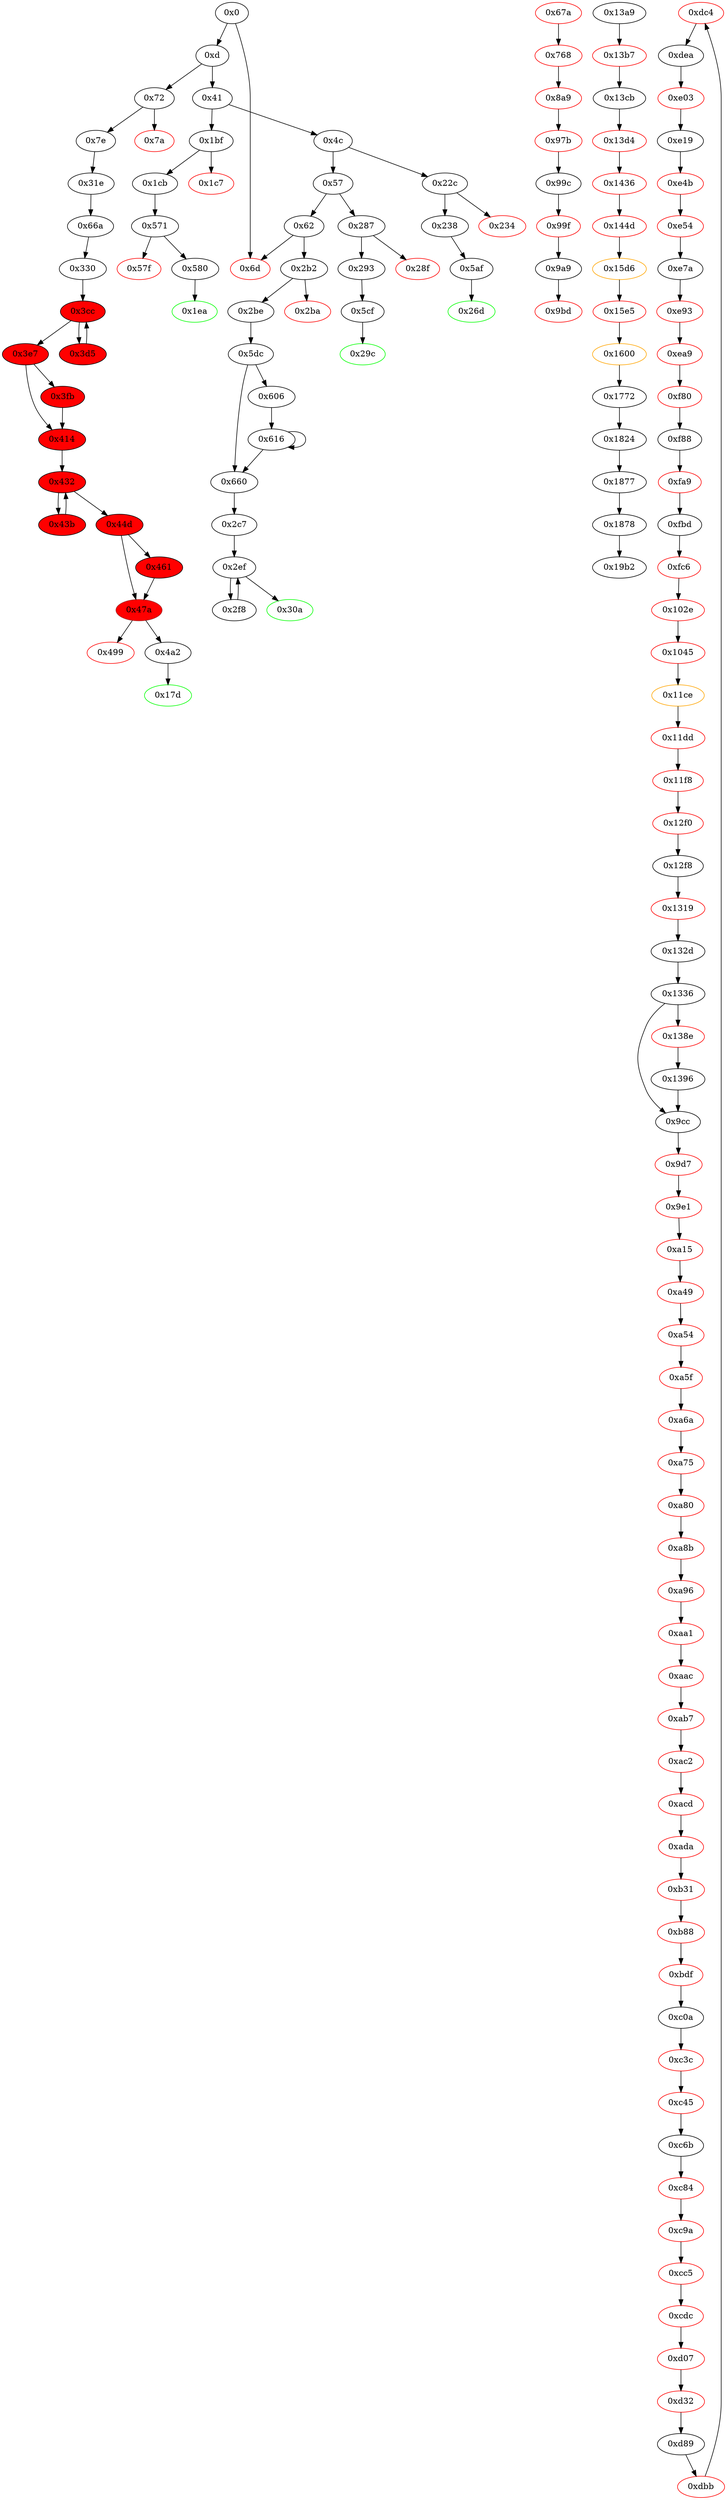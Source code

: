 digraph "" {
"0x330" [fillcolor=white, id="0x330", style=filled, tooltip="Block 0x330\n[0x330:0x3cb]\n---\nPredecessors: [0x66a]\nSuccessors: [0x3cc]\n---\n0x330 JUMPDEST\n0x331 DUP1\n0x332 DUP9\n0x333 PUSH20 0xffffffffffffffffffffffffffffffffffffffff\n0x348 AND\n0x349 PUSH20 0xffffffffffffffffffffffffffffffffffffffff\n0x35e AND\n0x35f DUP2\n0x360 MSTORE\n0x361 PUSH1 0x20\n0x363 ADD\n0x364 DUP8\n0x365 PUSH20 0xffffffffffffffffffffffffffffffffffffffff\n0x37a AND\n0x37b PUSH20 0xffffffffffffffffffffffffffffffffffffffff\n0x390 AND\n0x391 DUP2\n0x392 MSTORE\n0x393 PUSH1 0x20\n0x395 ADD\n0x396 DUP1\n0x397 PUSH1 0x20\n0x399 ADD\n0x39a DUP1\n0x39b PUSH1 0x20\n0x39d ADD\n0x39e DUP7\n0x39f DUP2\n0x3a0 MSTORE\n0x3a1 PUSH1 0x20\n0x3a3 ADD\n0x3a4 DUP6\n0x3a5 DUP2\n0x3a6 MSTORE\n0x3a7 PUSH1 0x20\n0x3a9 ADD\n0x3aa DUP5\n0x3ab DUP2\n0x3ac MSTORE\n0x3ad PUSH1 0x20\n0x3af ADD\n0x3b0 DUP4\n0x3b1 DUP2\n0x3b2 SUB\n0x3b3 DUP4\n0x3b4 MSTORE\n0x3b5 DUP9\n0x3b6 DUP2\n0x3b7 DUP2\n0x3b8 MLOAD\n0x3b9 DUP2\n0x3ba MSTORE\n0x3bb PUSH1 0x20\n0x3bd ADD\n0x3be SWAP2\n0x3bf POP\n0x3c0 DUP1\n0x3c1 MLOAD\n0x3c2 SWAP1\n0x3c3 PUSH1 0x20\n0x3c5 ADD\n0x3c6 SWAP1\n0x3c7 DUP1\n0x3c8 DUP4\n0x3c9 DUP4\n0x3ca PUSH1 0x0\n---\n0x330: JUMPDEST \n0x333: V209 = 0xffffffffffffffffffffffffffffffffffffffff\n0x348: V210 = AND 0xffffffffffffffffffffffffffffffffffffffff V39\n0x349: V211 = 0xffffffffffffffffffffffffffffffffffffffff\n0x35e: V212 = AND 0xffffffffffffffffffffffffffffffffffffffff V210\n0x360: M[V434] = V212\n0x361: V213 = 0x20\n0x363: V214 = ADD 0x20 V434\n0x365: V215 = 0xffffffffffffffffffffffffffffffffffffffff\n0x37a: V216 = AND 0xffffffffffffffffffffffffffffffffffffffff V44\n0x37b: V217 = 0xffffffffffffffffffffffffffffffffffffffff\n0x390: V218 = AND 0xffffffffffffffffffffffffffffffffffffffff V216\n0x392: M[V214] = V218\n0x393: V219 = 0x20\n0x395: V220 = ADD 0x20 V214\n0x397: V221 = 0x20\n0x399: V222 = ADD 0x20 V220\n0x39b: V223 = 0x20\n0x39d: V224 = ADD 0x20 V222\n0x3a0: M[V224] = V89\n0x3a1: V225 = 0x20\n0x3a3: V226 = ADD 0x20 V224\n0x3a6: M[V226] = V92\n0x3a7: V227 = 0x20\n0x3a9: V228 = ADD 0x20 V226\n0x3ac: M[V228] = V95\n0x3ad: V229 = 0x20\n0x3af: V230 = ADD 0x20 V228\n0x3b2: V231 = SUB V230 V434\n0x3b4: M[V220] = V231\n0x3b8: V232 = M[V62]\n0x3ba: M[V230] = V232\n0x3bb: V233 = 0x20\n0x3bd: V234 = ADD 0x20 V230\n0x3c1: V235 = M[V62]\n0x3c3: V236 = 0x20\n0x3c5: V237 = ADD 0x20 V62\n0x3ca: V238 = 0x0\n---\nEntry stack: [V11, 0x17d, V39, V44, V62, V83, V89, V92, V95, 0x0, 0x0, V39, V44, V62, V83, V89, V92, V95, V434]\nStack pops: 8\nStack additions: [S7, S6, S5, S4, S3, S2, S1, S0, V220, V222, V234, V237, V235, V235, V234, V237, 0x0]\nExit stack: [V11, 0x17d, V39, V44, V62, V83, V89, V92, V95, 0x0, 0x0, V39, V44, V62, V83, V89, V92, V95, V434, V220, V222, V234, V237, V235, V235, V234, V237, 0x0]\n\nDef sites:\nV11: {0xd.0x35}\n0x17d: {0x7e.0x80}\nV39: {0x7e.0xa3}\nV44: {0x7e.0xc3}\nV62: {0x7e.0xec}\nV83: {0x7e.0x132}\nV89: {0x7e.0x159}\nV92: {0x7e.0x163}\nV95: {0x7e.0x16d}\n0x0: {0x31e.0x31f}\n0x0: {0x31e.0x31f}\nV39: {0x7e.0xa3}\nV44: {0x7e.0xc3}\nV62: {0x7e.0xec}\nV83: {0x7e.0x132}\nV89: {0x7e.0x159}\nV92: {0x7e.0x163}\nV95: {0x7e.0x16d}\nV434: {0x66a.0x677}\n"];
"0x580" [fillcolor=white, id="0x580", style=filled, tooltip="Block 0x580\n[0x580:0x5ae]\n---\nPredecessors: [0x571]\nSuccessors: [0x1ea]\n---\n0x580 JUMPDEST\n0x581 SWAP1\n0x582 PUSH1 0x0\n0x584 MSTORE\n0x585 PUSH1 0x20\n0x587 PUSH1 0x0\n0x589 SHA3\n0x58a ADD\n0x58b PUSH1 0x0\n0x58d SWAP2\n0x58e POP\n0x58f SLOAD\n0x590 SWAP1\n0x591 PUSH2 0x100\n0x594 EXP\n0x595 SWAP1\n0x596 DIV\n0x597 PUSH20 0xffffffffffffffffffffffffffffffffffffffff\n0x5ac AND\n0x5ad DUP2\n0x5ae JUMP\n---\n0x580: JUMPDEST \n0x582: V364 = 0x0\n0x584: M[0x0] = 0x1\n0x585: V365 = 0x20\n0x587: V366 = 0x0\n0x589: V367 = SHA3 0x0 0x20\n0x58a: V368 = ADD V367 V119\n0x58b: V369 = 0x0\n0x58f: V370 = S[V368]\n0x591: V371 = 0x100\n0x594: V372 = EXP 0x100 0x0\n0x596: V373 = DIV V370 0x1\n0x597: V374 = 0xffffffffffffffffffffffffffffffffffffffff\n0x5ac: V375 = AND 0xffffffffffffffffffffffffffffffffffffffff V373\n0x5ae: JUMP 0x1ea\n---\nEntry stack: [V11, 0x1ea, V119, 0x1, V119]\nStack pops: 4\nStack additions: [S3, V375]\nExit stack: [V11, 0x1ea, V375]\n\nDef sites:\nV11: {0xd.0x35}\n0x1ea: {0x1cb.0x1cd}\nV119: {0x1cb.0x1da}\n0x1: {0x571.0x572}\nV119: {0x1cb.0x1da}\n"];
"0x41" [fillcolor=white, id="0x41", style=filled, tooltip="Block 0x41\n[0x41:0x4b]\n---\nPredecessors: [0xd]\nSuccessors: [0x4c, 0x1bf]\n---\n0x41 DUP1\n0x42 PUSH4 0x474da79a\n0x47 EQ\n0x48 PUSH2 0x1bf\n0x4b JUMPI\n---\n0x42: V15 = 0x474da79a\n0x47: V16 = EQ 0x474da79a V11\n0x48: V17 = 0x1bf\n0x4b: JUMPI 0x1bf V16\n---\nEntry stack: [V11]\nStack pops: 1\nStack additions: [S0]\nExit stack: [V11]\n\nDef sites:\nV11: {0xd.0x35}\n"];
"0x99f" [color=red, fillcolor=white, id="0x99f", style=filled, tooltip="Block 0x99f\n[0x99f:0x9a8]\n---\nPredecessors: [0x99c]\nSuccessors: [0x9a9]\n---\n0x99f JUMPDEST\n0x9a0 DUP3\n0x9a1 DUP2\n0x9a2 GT\n0x9a3 ISZERO\n0x9a4 PUSH3 0x341\n0x9a8 JUMPI\n---\n0x99f: JUMPDEST \n0x9a2: V624 = GT V623 S2\n0x9a3: V625 = ISZERO V624\n0x9a4: V626 = 0x341\n0x9a8: THROWI V625\n---\nEntry stack: [S4, S3, S2, S1, V623]\nStack pops: 3\nStack additions: [S2, S1, S0]\nExit stack: [S4, S3, S2, S1, V623]\n\nDef sites:\nS4: {}\nS3: {}\nS2: {}\nS1: {}\nV623: {0x99c.0x99e}\n"];
"0x13b7" [color=red, fillcolor=white, id="0x13b7", style=filled, tooltip="Block 0x13b7\n[0x13b7:0x13ca]\n---\nPredecessors: [0x13a9]\nSuccessors: [0x13cb]\n---\n0x13b7 JUMPDEST\n0x13b8 DUP2\n0x13b9 SLOAD\n0x13ba DUP2\n0x13bb MSTORE\n0x13bc SWAP1\n0x13bd PUSH1 0x1\n0x13bf ADD\n0x13c0 SWAP1\n0x13c1 PUSH1 0x20\n0x13c3 ADD\n0x13c4 DUP1\n0x13c5 DUP4\n0x13c6 GT\n0x13c7 PUSH2 0x9af\n0x13ca JUMPI\n---\n0x13b7: JUMPDEST \n0x13b9: V1336 = S[V1335]\n0x13bb: M[S0] = V1336\n0x13bd: V1337 = 0x1\n0x13bf: V1338 = ADD 0x1 V1335\n0x13c1: V1339 = 0x20\n0x13c3: V1340 = ADD 0x20 S0\n0x13c6: V1341 = GT V1331 V1340\n0x13c7: V1342 = 0x9af\n0x13ca: THROWI V1341\n---\nEntry stack: [V1331, V1335, S0]\nStack pops: 3\nStack additions: [S2, V1338, V1340]\nExit stack: [V1331, V1338, V1340]\n\nDef sites:\nV1331: {0x13a9.0x13ab}\nV1335: {0x13a9.0x13b5}\nS0: {}\n"];
"0x1878" [fillcolor=white, id="0x1878", style=filled, tooltip="Block 0x1878\n[0x1878:0x19b1]\n---\nPredecessors: [0x1877]\nSuccessors: [0x19b2]\n---\n0x1878 JUMPDEST\n0x1879 DIFFICULTY\n0x187a PUSH6 0x6c6976657261\n0x1881 PUSH3 0x6c6520\n0x1885 MSTORE\n0x1886 PUSH2 0x7465\n0x1889 MISSING 0x5d\n0x188a MISSING 0x5d\n0x188b MISSING 0x27\n0x188c SHA3\n0x188d PUSH17 0x65722064656c6976657261626c652c2077\n0x189f PUSH10 0x74682073756368207265\n0x18aa PUSH21 0x61696e65722072656c6174696f6e73686970206e6f\n0x18c0 PUSH21 0x20746f2065786365656420275b5b52657461696e65\n0x18d6 PUSH19 0x204475726174696f6e20696e20446179735d5d\n0x18ea MISSING 0x27\n0x18eb SHA3\n0x18ec PUSH5 0x6179732061\n0x18f2 PUSH15 0x6420746f20626520676f7665726e65\n0x1902 PUSH5 0x2062792074\n0x1908 PUSH9 0x652063686f69636520\n0x1912 PUSH16 0x66205b5b43686f696365206f66204c61\n0x1923 PUSH24 0x20616e64204172626974726174696f6e20466f72756d5d5d\n0x193c SHA3\n0x193d PUSH13 0x617720616e6420276569746865\n0x194b PUSH19 0x2f6f7227206172626974726174696f6e207275\n0x195f PUSH13 0x657320696e205b5b43686f6963\n0x196d PUSH6 0x206f66204c61\n0x1974 PUSH24 0x20616e64204172626974726174696f6e20466f72756d5d5d\n0x198d MISSING 0x2e\n0x198e SHA3\n0x198f PUSH29 0x7ca165627a7a7230582076e1ace8d41392a5036ee28ca204dbc1a3f393\n0x19ad MISSING 0xe5\n0x19ae MSTORE8\n0x19af ADD\n0x19b0 CALLER\n0x19b1 BLOCKHASH\n---\n0x1878: JUMPDEST \n0x1879: V1537 = DIFFICULTY\n0x187a: V1538 = 0x6c6976657261\n0x1881: V1539 = 0x6c6520\n0x1885: M[0x6c6520] = 0x6c6976657261\n0x1886: V1540 = 0x7465\n0x1889: MISSING 0x5d\n0x188a: MISSING 0x5d\n0x188b: MISSING 0x27\n0x188c: V1541 = SHA3 S0 S1\n0x188d: V1542 = 0x65722064656c6976657261626c652c2077\n0x189f: V1543 = 0x74682073756368207265\n0x18aa: V1544 = 0x61696e65722072656c6174696f6e73686970206e6f\n0x18c0: V1545 = 0x20746f2065786365656420275b5b52657461696e65\n0x18d6: V1546 = 0x204475726174696f6e20696e20446179735d5d\n0x18ea: MISSING 0x27\n0x18eb: V1547 = SHA3 S0 S1\n0x18ec: V1548 = 0x6179732061\n0x18f2: V1549 = 0x6420746f20626520676f7665726e65\n0x1902: V1550 = 0x2062792074\n0x1908: V1551 = 0x652063686f69636520\n0x1912: V1552 = 0x66205b5b43686f696365206f66204c61\n0x1923: V1553 = 0x20616e64204172626974726174696f6e20466f72756d5d5d\n0x193c: V1554 = SHA3 0x20616e64204172626974726174696f6e20466f72756d5d5d 0x66205b5b43686f696365206f66204c61\n0x193d: V1555 = 0x617720616e6420276569746865\n0x194b: V1556 = 0x2f6f7227206172626974726174696f6e207275\n0x195f: V1557 = 0x657320696e205b5b43686f6963\n0x196d: V1558 = 0x206f66204c61\n0x1974: V1559 = 0x20616e64204172626974726174696f6e20466f72756d5d5d\n0x198d: MISSING 0x2e\n0x198e: V1560 = SHA3 S0 S1\n0x198f: V1561 = 0x7ca165627a7a7230582076e1ace8d41392a5036ee28ca204dbc1a3f393\n0x19ad: MISSING 0xe5\n0x19ae: M8[S0] = S1\n0x19af: V1562 = ADD S2 S3\n0x19b0: V1563 = CALLER\n0x19b1: V1564 = BLOCKHASH V1563\n---\nEntry stack: [V1533, 0x6f20436c69656e742062792050726f766964657220, 0x706f6e207363726970746564207061796d656e747320, 0x6574206174207468652072617465206f66202724]\nStack pops: 0\nStack additions: [V1537, 0x7465, 0x204475726174696f6e20696e20446179735d5d, 0x20746f2065786365656420275b5b52657461696e65, 0x61696e65722072656c6174696f6e73686970206e6f, 0x74682073756368207265, 0x65722064656c6976657261626c652c2077, V1541, 0x20616e64204172626974726174696f6e20466f72756d5d5d, 0x206f66204c61, 0x657320696e205b5b43686f6963, 0x2f6f7227206172626974726174696f6e207275, 0x617720616e6420276569746865, V1554, 0x652063686f69636520, 0x2062792074, 0x6420746f20626520676f7665726e65, 0x6179732061, V1547, 0x7ca165627a7a7230582076e1ace8d41392a5036ee28ca204dbc1a3f393, V1560, V1564, V1562]\nExit stack: []\n\nDef sites:\nV1533: {0x1834.0x1834}\n0x6f20436c69656e742062792050726f766964657220: {0x1834.0x1835}\n0x706f6e207363726970746564207061796d656e747320: {0x1834.0x184b}\n0x6574206174207468652072617465206f66202724: {0x1834.0x1862}\n"];
"0xdc4" [color=red, fillcolor=white, id="0xdc4", style=filled, tooltip="Block 0xdc4\n[0xdc4:0xde9]\n---\nPredecessors: [0xdbb]\nSuccessors: [0xdea]\n---\n0xdc4 DUP1\n0xdc5 DUP3\n0xdc6 ADD\n0xdc7 MLOAD\n0xdc8 DUP2\n0xdc9 DUP5\n0xdca ADD\n0xdcb MSTORE\n0xdcc PUSH1 0x20\n0xdce DUP2\n0xdcf ADD\n0xdd0 SWAP1\n0xdd1 POP\n0xdd2 PUSH2 0x3b3\n0xdd5 JUMP\n0xdd6 JUMPDEST\n0xdd7 POP\n0xdd8 POP\n0xdd9 POP\n0xdda POP\n0xddb SWAP1\n0xddc POP\n0xddd SWAP1\n0xdde DUP2\n0xddf ADD\n0xde0 SWAP1\n0xde1 PUSH1 0x1f\n0xde3 AND\n0xde4 DUP1\n0xde5 ISZERO\n0xde6 PUSH2 0x3fb\n0xde9 JUMPI\n---\n0xdc6: V894 = ADD V889 0x0\n0xdc7: V895 = M[V894]\n0xdca: V896 = ADD V886 0x0\n0xdcb: M[V896] = V895\n0xdcc: V897 = 0x20\n0xdcf: V898 = ADD 0x0 0x20\n0xdd2: V899 = 0x3b3\n0xdd5: THROW \n0xdd6: JUMPDEST \n0xddf: V900 = ADD S4 S6\n0xde1: V901 = 0x1f\n0xde3: V902 = AND 0x1f S4\n0xde5: V903 = ISZERO V902\n0xde6: V904 = 0x3fb\n0xde9: THROWI V903\n---\nEntry stack: [S9, V880, V880, V886, V889, V887, V887, V886, V889, 0x0]\nStack pops: 3\nStack additions: [V902, V900]\nExit stack: []\n\nDef sites:\nS9: {}\nV880: {0xd96.0xd99}\nV880: {0xd96.0xd99}\nV886: {0xd96.0xdac}\nV889: {0xd96.0xdb4}\nV887: {0xd96.0xdb0}\nV887: {0xd96.0xdb0}\nV886: {0xd96.0xdac}\nV889: {0xd96.0xdb4}\n0x0: {0xd96.0xdb9}\n"];
"0x1cb" [fillcolor=white, id="0x1cb", style=filled, tooltip="Block 0x1cb\n[0x1cb:0x1e9]\n---\nPredecessors: [0x1bf]\nSuccessors: [0x571]\n---\n0x1cb JUMPDEST\n0x1cc POP\n0x1cd PUSH2 0x1ea\n0x1d0 PUSH1 0x4\n0x1d2 DUP1\n0x1d3 CALLDATASIZE\n0x1d4 SUB\n0x1d5 DUP2\n0x1d6 ADD\n0x1d7 SWAP1\n0x1d8 DUP1\n0x1d9 DUP1\n0x1da CALLDATALOAD\n0x1db SWAP1\n0x1dc PUSH1 0x20\n0x1de ADD\n0x1df SWAP1\n0x1e0 SWAP3\n0x1e1 SWAP2\n0x1e2 SWAP1\n0x1e3 POP\n0x1e4 POP\n0x1e5 POP\n0x1e6 PUSH2 0x571\n0x1e9 JUMP\n---\n0x1cb: JUMPDEST \n0x1cd: V114 = 0x1ea\n0x1d0: V115 = 0x4\n0x1d3: V116 = CALLDATASIZE\n0x1d4: V117 = SUB V116 0x4\n0x1d6: V118 = ADD 0x4 V117\n0x1da: V119 = CALLDATALOAD 0x4\n0x1dc: V120 = 0x20\n0x1de: V121 = ADD 0x20 0x4\n0x1e6: V122 = 0x571\n0x1e9: JUMP 0x571\n---\nEntry stack: [V11, V110]\nStack pops: 1\nStack additions: [0x1ea, V119]\nExit stack: [V11, 0x1ea, V119]\n\nDef sites:\nV11: {0xd.0x35}\nV110: {0x1bf.0x1c0}\n"];
"0xcc5" [color=red, fillcolor=white, id="0xcc5", style=filled, tooltip="Block 0xcc5\n[0xcc5:0xcdb]\n---\nPredecessors: [0xc9a]\nSuccessors: [0xcdc]\n---\n0xcc5 PUSH1 0x0\n0xcc7 DUP1\n0xcc8 REVERT\n0xcc9 JUMPDEST\n0xcca POP\n0xccb PUSH2 0x2ca\n0xcce PUSH2 0x5cc\n0xcd1 JUMP\n0xcd2 JUMPDEST\n0xcd3 STOP\n0xcd4 JUMPDEST\n0xcd5 CALLVALUE\n0xcd6 DUP1\n0xcd7 ISZERO\n0xcd8 PUSH2 0x2d8\n0xcdb JUMPI\n---\n0xcc5: V827 = 0x0\n0xcc8: REVERT 0x0 0x0\n0xcc9: JUMPDEST \n0xccb: V828 = 0x2ca\n0xcce: V829 = 0x5cc\n0xcd1: THROW \n0xcd2: JUMPDEST \n0xcd3: STOP \n0xcd4: JUMPDEST \n0xcd5: V830 = CALLVALUE\n0xcd7: V831 = ISZERO V830\n0xcd8: V832 = 0x2d8\n0xcdb: THROWI V831\n---\nEntry stack: [V824]\nStack pops: 0\nStack additions: [0x2ca, V830]\nExit stack: []\n\nDef sites:\nV824: {0xcbd.0xcbe}\n"];
"0xaac" [color=red, fillcolor=white, id="0xaac", style=filled, tooltip="Block 0xaac\n[0xaac:0xab6]\n---\nPredecessors: [0xaa1]\nSuccessors: [0xab7]\n---\n0xaac DUP1\n0xaad PUSH4 0xca297507\n0xab2 EQ\n0xab3 PUSH2 0x379\n0xab6 JUMPI\n---\n0xaad: V690 = 0xca297507\n0xab2: V691 = EQ 0xca297507 V659\n0xab3: V692 = 0x379\n0xab6: THROWI V691\n---\nEntry stack: [V659]\nStack pops: 1\nStack additions: [S0]\nExit stack: [V659]\n\nDef sites:\nV659: {0xa15.0xa3d}\n"];
"0x1772" [fillcolor=white, id="0x1772", style=filled, tooltip="Block 0x1772\n[0x1772:0x1823]\n---\nPredecessors: [0x1600]\nSuccessors: [0x1824]\n---\n0x1772 JUMPDEST\n0x1773 POP\n0x1774 PUSH2 0x796d\n0x1777 PUSH6 0x6e7420436170\n0x177e SHA3\n0x177f PUSH10 0x6e20446f6c6c6172735d\n0x178a MISSING 0x5d\n0x178b MISSING 0x27\n0x178c SHA3\n0x178d PUSH7 0x6f722074686520\n0x1795 PUSH3 0x656e65\n0x1799 PUSH7 0x6974206f662050\n0x17a1 PUSH19 0x6f76696465722c206964656e74696669656420\n0x17b5 PUSH2 0x7320\n0x17b8 PUSH6 0x746865726575\n0x17bf PUSH14 0x2061646472657373202730785b5b\n0x17ce POP\n0x17cf PUSH19 0x6f76696465725d5d272c20696e206578636861\n0x17e3 PUSH15 0x676520666f72207468652070726f6d\n0x17f3 PUSH17 0x7420736174697366616374696f6e206f66\n0x1805 SHA3\n0x1806 PUSH21 0x686520666f6c6c6f77696e672064656c6976657261\n0x181c PUSH3 0x6c6573\n0x1820 MISSING 0x2c\n0x1821 SHA3\n0x1822 MISSING 0x27\n0x1823 JUMPDEST\n---\n0x1772: JUMPDEST \n0x1774: V1511 = 0x796d\n0x1777: V1512 = 0x6e7420436170\n0x177e: V1513 = SHA3 0x6e7420436170 0x796d\n0x177f: V1514 = 0x6e20446f6c6c6172735d\n0x178a: MISSING 0x5d\n0x178b: MISSING 0x27\n0x178c: V1515 = SHA3 S0 S1\n0x178d: V1516 = 0x6f722074686520\n0x1795: V1517 = 0x656e65\n0x1799: V1518 = 0x6974206f662050\n0x17a1: V1519 = 0x6f76696465722c206964656e74696669656420\n0x17b5: V1520 = 0x7320\n0x17b8: V1521 = 0x746865726575\n0x17bf: V1522 = 0x2061646472657373202730785b5b\n0x17cf: V1523 = 0x6f76696465725d5d272c20696e206578636861\n0x17e3: V1524 = 0x676520666f72207468652070726f6d\n0x17f3: V1525 = 0x7420736174697366616374696f6e206f66\n0x1805: V1526 = SHA3 0x7420736174697366616374696f6e206f66 0x676520666f72207468652070726f6d\n0x1806: V1527 = 0x686520666f6c6c6f77696e672064656c6976657261\n0x181c: V1528 = 0x6c6573\n0x1820: MISSING 0x2c\n0x1821: V1529 = SHA3 S0 S1\n0x1822: MISSING 0x27\n0x1823: JUMPDEST \n---\nEntry stack: []\nStack pops: 1\nStack additions: [0x6c6573, 0x686520666f6c6c6f77696e672064656c6976657261, V1526, 0x6f76696465725d5d272c20696e206578636861, 0x746865726575, 0x7320, 0x6f76696465722c206964656e74696669656420, 0x6974206f662050, 0x656e65, 0x6f722074686520]\nExit stack: []\n\nDef sites:\n"];
"0x132d" [fillcolor=white, id="0x132d", style=filled, tooltip="Block 0x132d\n[0x132d:0x1335]\n---\nPredecessors: [0x1319]\nSuccessors: [0x1336]\n---\n0x132d DUP3\n0x132e SWAP1\n0x132f SUB\n0x1330 PUSH1 0x1f\n0x1332 AND\n0x1333 DUP3\n0x1334 ADD\n0x1335 SWAP2\n---\n0x132f: V1279 = SUB V1276 V1267\n0x1330: V1280 = 0x1f\n0x1332: V1281 = AND 0x1f V1279\n0x1334: V1282 = ADD V1267 V1281\n---\nEntry stack: [V1267, V1274, V1276]\nStack pops: 3\nStack additions: [V1282, S1, S2]\nExit stack: [V1282, V1274, V1267]\n\nDef sites:\nV1267: {0x130b.0x130d}\nV1274: {0x1319.0x1321}\nV1276: {0x1319.0x1325}\n"];
"0x3e7" [fillcolor=red, id="0x3e7", style=filled, tooltip="Block 0x3e7\n[0x3e7:0x3fa]\n---\nPredecessors: [0x3cc]\nSuccessors: [0x3fb, 0x414]\n---\n0x3e7 JUMPDEST\n0x3e8 POP\n0x3e9 POP\n0x3ea POP\n0x3eb POP\n0x3ec SWAP1\n0x3ed POP\n0x3ee SWAP1\n0x3ef DUP2\n0x3f0 ADD\n0x3f1 SWAP1\n0x3f2 PUSH1 0x1f\n0x3f4 AND\n0x3f5 DUP1\n0x3f6 ISZERO\n0x3f7 PUSH2 0x414\n0x3fa JUMPI\n---\n0x3e7: JUMPDEST \n0x3f0: V248 = ADD V235 V234\n0x3f2: V249 = 0x1f\n0x3f4: V250 = AND 0x1f V235\n0x3f6: V251 = ISZERO V250\n0x3f7: V252 = 0x414\n0x3fa: JUMPI 0x414 V251\n---\nEntry stack: [V11, 0x17d, V39, V44, V62, V83, V89, V92, V95, 0x0, 0x0, V39, V44, V62, V83, V89, V92, V95, V434, V220, V222, V234, V237, V235, V235, V234, V237, S0]\nStack pops: 7\nStack additions: [V248, V250]\nExit stack: [V11, 0x17d, V39, V44, V62, V83, V89, V92, V95, 0x0, 0x0, V39, V44, V62, V83, V89, V92, V95, V434, V220, V222, V248, V250]\n\nDef sites:\nV11: {0xd.0x35}\n0x17d: {0x7e.0x80}\nV39: {0x7e.0xa3}\nV44: {0x7e.0xc3}\nV62: {0x7e.0xec}\nV83: {0x7e.0x132}\nV89: {0x7e.0x159}\nV92: {0x7e.0x163}\nV95: {0x7e.0x16d}\n0x0: {0x31e.0x31f}\n0x0: {0x31e.0x31f}\nV39: {0x7e.0xa3}\nV44: {0x7e.0xc3}\nV62: {0x7e.0xec}\nV83: {0x7e.0x132}\nV89: {0x7e.0x159}\nV92: {0x7e.0x163}\nV95: {0x7e.0x16d}\nV434: {0x66a.0x677}\nV220: {0x330.0x395}\nV222: {0x330.0x399}\nV234: {0x330.0x3bd}\nV237: {0x330.0x3c5}\nV235: {0x330.0x3c1}\nV235: {0x330.0x3c1}\nV234: {0x330.0x3bd}\nV237: {0x330.0x3c5}\nS0: {0x330.0x3ca, 0x3d5.0x3e0}\n"];
"0xc9a" [color=red, fillcolor=white, id="0xc9a", style=filled, tooltip="Block 0xc9a\n[0xc9a:0xcc4]\n---\nPredecessors: [0xc84]\nSuccessors: [0xcc5]\n---\n0xc9a PUSH1 0x0\n0xc9c DUP1\n0xc9d REVERT\n0xc9e JUMPDEST\n0xc9f POP\n0xca0 PUSH2 0x29f\n0xca3 PUSH2 0x5c6\n0xca6 JUMP\n0xca7 JUMPDEST\n0xca8 PUSH1 0x40\n0xcaa MLOAD\n0xcab DUP1\n0xcac DUP3\n0xcad DUP2\n0xcae MSTORE\n0xcaf PUSH1 0x20\n0xcb1 ADD\n0xcb2 SWAP2\n0xcb3 POP\n0xcb4 POP\n0xcb5 PUSH1 0x40\n0xcb7 MLOAD\n0xcb8 DUP1\n0xcb9 SWAP2\n0xcba SUB\n0xcbb SWAP1\n0xcbc RETURN\n0xcbd JUMPDEST\n0xcbe CALLVALUE\n0xcbf DUP1\n0xcc0 ISZERO\n0xcc1 PUSH2 0x2c1\n0xcc4 JUMPI\n---\n0xc9a: V814 = 0x0\n0xc9d: REVERT 0x0 0x0\n0xc9e: JUMPDEST \n0xca0: V815 = 0x29f\n0xca3: V816 = 0x5c6\n0xca6: THROW \n0xca7: JUMPDEST \n0xca8: V817 = 0x40\n0xcaa: V818 = M[0x40]\n0xcae: M[V818] = S0\n0xcaf: V819 = 0x20\n0xcb1: V820 = ADD 0x20 V818\n0xcb5: V821 = 0x40\n0xcb7: V822 = M[0x40]\n0xcba: V823 = SUB V820 V822\n0xcbc: RETURN V822 V823\n0xcbd: JUMPDEST \n0xcbe: V824 = CALLVALUE\n0xcc0: V825 = ISZERO V824\n0xcc1: V826 = 0x2c1\n0xcc4: THROWI V825\n---\nEntry stack: [V811]\nStack pops: 0\nStack additions: [0x29f, V824]\nExit stack: []\n\nDef sites:\nV811: {0xc92.0xc93}\n"];
"0x19b2" [fillcolor=white, id="0x19b2", style=filled, tooltip="Block 0x19b2\n[0x19b2:0x19c4]\n---\nPredecessors: [0x1878]\nSuccessors: []\n---\n0x19b2 JUMPDEST\n0x19b3 CALLER\n0x19b4 SWAP2\n0x19b5 PC\n0x19b6 MISSING 0xe8\n0x19b7 MISSING 0xa6\n0x19b8 PUSH12 0x410029\n---\n0x19b2: JUMPDEST \n0x19b3: V1565 = CALLER\n0x19b5: V1566 = PC\n0x19b6: MISSING 0xe8\n0x19b7: MISSING 0xa6\n0x19b8: V1567 = 0x410029\n---\nEntry stack: [V1562, V1564]\nStack pops: 2\nStack additions: [0x410029]\nExit stack: []\n\nDef sites:\nV1562: {0x19ae.0x19af}\nV1564: {0x19ae.0x19b1}\n"];
"0x17d" [color=green, fillcolor=white, id="0x17d", style=filled, tooltip="Block 0x17d\n[0x17d:0x1be]\n---\nPredecessors: [0x4a2]\nSuccessors: []\n---\n0x17d JUMPDEST\n0x17e PUSH1 0x40\n0x180 MLOAD\n0x181 DUP1\n0x182 DUP3\n0x183 PUSH20 0xffffffffffffffffffffffffffffffffffffffff\n0x198 AND\n0x199 PUSH20 0xffffffffffffffffffffffffffffffffffffffff\n0x1ae AND\n0x1af DUP2\n0x1b0 MSTORE\n0x1b1 PUSH1 0x20\n0x1b3 ADD\n0x1b4 SWAP2\n0x1b5 POP\n0x1b6 POP\n0x1b7 PUSH1 0x40\n0x1b9 MLOAD\n0x1ba DUP1\n0x1bb SWAP2\n0x1bc SUB\n0x1bd SWAP1\n0x1be RETURN\n---\n0x17d: JUMPDEST \n0x17e: V99 = 0x40\n0x180: V100 = M[0x40]\n0x183: V101 = 0xffffffffffffffffffffffffffffffffffffffff\n0x198: V102 = AND 0xffffffffffffffffffffffffffffffffffffffff V303\n0x199: V103 = 0xffffffffffffffffffffffffffffffffffffffff\n0x1ae: V104 = AND 0xffffffffffffffffffffffffffffffffffffffff V102\n0x1b0: M[V100] = V104\n0x1b1: V105 = 0x20\n0x1b3: V106 = ADD 0x20 V100\n0x1b7: V107 = 0x40\n0x1b9: V108 = M[0x40]\n0x1bc: V109 = SUB V106 V108\n0x1be: RETURN V108 V109\n---\nEntry stack: [V11, V303]\nStack pops: 1\nStack additions: []\nExit stack: [V11]\n\nDef sites:\nV11: {0xd.0x35}\nV303: {0x47a.0x490}\n"];
"0x1045" [color=red, fillcolor=white, id="0x1045", style=filled, tooltip="Block 0x1045\n[0x1045:0x11cd]\n---\nPredecessors: [0x102e]\nSuccessors: [0x11ce]\n---\n0x1045 PUSH1 0x40\n0x1047 MLOAD\n0x1048 PUSH32 0x8c379a000000000000000000000000000000000000000000000000000000000\n0x1069 DUP2\n0x106a MSTORE\n0x106b PUSH1 0x4\n0x106d ADD\n0x106e DUP1\n0x106f DUP1\n0x1070 PUSH1 0x20\n0x1072 ADD\n0x1073 DUP3\n0x1074 DUP2\n0x1075 SUB\n0x1076 DUP3\n0x1077 MSTORE\n0x1078 PUSH1 0x18\n0x107a DUP2\n0x107b MSTORE\n0x107c PUSH1 0x20\n0x107e ADD\n0x107f DUP1\n0x1080 PUSH32 0x706179555344433a207061794361702065786365656465640000000000000000\n0x10a1 DUP2\n0x10a2 MSTORE\n0x10a3 POP\n0x10a4 PUSH1 0x20\n0x10a6 ADD\n0x10a7 SWAP2\n0x10a8 POP\n0x10a9 POP\n0x10aa PUSH1 0x40\n0x10ac MLOAD\n0x10ad DUP1\n0x10ae SWAP2\n0x10af SUB\n0x10b0 SWAP1\n0x10b1 REVERT\n0x10b2 JUMPDEST\n0x10b3 PUSH1 0x2\n0x10b5 PUSH1 0x0\n0x10b7 SWAP1\n0x10b8 SLOAD\n0x10b9 SWAP1\n0x10ba PUSH2 0x100\n0x10bd EXP\n0x10be SWAP1\n0x10bf DIV\n0x10c0 PUSH20 0xffffffffffffffffffffffffffffffffffffffff\n0x10d5 AND\n0x10d6 SWAP1\n0x10d7 POP\n0x10d8 DUP1\n0x10d9 PUSH20 0xffffffffffffffffffffffffffffffffffffffff\n0x10ee AND\n0x10ef PUSH4 0x23b872dd\n0x10f4 CALLER\n0x10f5 PUSH1 0x4\n0x10f7 PUSH1 0x0\n0x10f9 SWAP1\n0x10fa SLOAD\n0x10fb SWAP1\n0x10fc PUSH2 0x100\n0x10ff EXP\n0x1100 SWAP1\n0x1101 DIV\n0x1102 PUSH20 0xffffffffffffffffffffffffffffffffffffffff\n0x1117 AND\n0x1118 PUSH1 0x8\n0x111a SLOAD\n0x111b PUSH1 0x40\n0x111d MLOAD\n0x111e DUP5\n0x111f PUSH4 0xffffffff\n0x1124 AND\n0x1125 PUSH29 0x100000000000000000000000000000000000000000000000000000000\n0x1143 MUL\n0x1144 DUP2\n0x1145 MSTORE\n0x1146 PUSH1 0x4\n0x1148 ADD\n0x1149 DUP1\n0x114a DUP5\n0x114b PUSH20 0xffffffffffffffffffffffffffffffffffffffff\n0x1160 AND\n0x1161 PUSH20 0xffffffffffffffffffffffffffffffffffffffff\n0x1176 AND\n0x1177 DUP2\n0x1178 MSTORE\n0x1179 PUSH1 0x20\n0x117b ADD\n0x117c DUP4\n0x117d PUSH20 0xffffffffffffffffffffffffffffffffffffffff\n0x1192 AND\n0x1193 PUSH20 0xffffffffffffffffffffffffffffffffffffffff\n0x11a8 AND\n0x11a9 DUP2\n0x11aa MSTORE\n0x11ab PUSH1 0x20\n0x11ad ADD\n0x11ae DUP3\n0x11af DUP2\n0x11b0 MSTORE\n0x11b1 PUSH1 0x20\n0x11b3 ADD\n0x11b4 SWAP4\n0x11b5 POP\n0x11b6 POP\n0x11b7 POP\n0x11b8 POP\n0x11b9 PUSH1 0x20\n0x11bb PUSH1 0x40\n0x11bd MLOAD\n0x11be DUP1\n0x11bf DUP4\n0x11c0 SUB\n0x11c1 DUP2\n0x11c2 PUSH1 0x0\n0x11c4 DUP8\n0x11c5 DUP1\n0x11c6 EXTCODESIZE\n0x11c7 ISZERO\n0x11c8 DUP1\n0x11c9 ISZERO\n0x11ca PUSH2 0x7ca\n0x11cd JUMPI\n---\n0x1045: V1096 = 0x40\n0x1047: V1097 = M[0x40]\n0x1048: V1098 = 0x8c379a000000000000000000000000000000000000000000000000000000000\n0x106a: M[V1097] = 0x8c379a000000000000000000000000000000000000000000000000000000000\n0x106b: V1099 = 0x4\n0x106d: V1100 = ADD 0x4 V1097\n0x1070: V1101 = 0x20\n0x1072: V1102 = ADD 0x20 V1100\n0x1075: V1103 = SUB V1102 V1100\n0x1077: M[V1100] = V1103\n0x1078: V1104 = 0x18\n0x107b: M[V1102] = 0x18\n0x107c: V1105 = 0x20\n0x107e: V1106 = ADD 0x20 V1102\n0x1080: V1107 = 0x706179555344433a207061794361702065786365656465640000000000000000\n0x10a2: M[V1106] = 0x706179555344433a207061794361702065786365656465640000000000000000\n0x10a4: V1108 = 0x20\n0x10a6: V1109 = ADD 0x20 V1106\n0x10aa: V1110 = 0x40\n0x10ac: V1111 = M[0x40]\n0x10af: V1112 = SUB V1109 V1111\n0x10b1: REVERT V1111 V1112\n0x10b2: JUMPDEST \n0x10b3: V1113 = 0x2\n0x10b5: V1114 = 0x0\n0x10b8: V1115 = S[0x2]\n0x10ba: V1116 = 0x100\n0x10bd: V1117 = EXP 0x100 0x0\n0x10bf: V1118 = DIV V1115 0x1\n0x10c0: V1119 = 0xffffffffffffffffffffffffffffffffffffffff\n0x10d5: V1120 = AND 0xffffffffffffffffffffffffffffffffffffffff V1118\n0x10d9: V1121 = 0xffffffffffffffffffffffffffffffffffffffff\n0x10ee: V1122 = AND 0xffffffffffffffffffffffffffffffffffffffff V1120\n0x10ef: V1123 = 0x23b872dd\n0x10f4: V1124 = CALLER\n0x10f5: V1125 = 0x4\n0x10f7: V1126 = 0x0\n0x10fa: V1127 = S[0x4]\n0x10fc: V1128 = 0x100\n0x10ff: V1129 = EXP 0x100 0x0\n0x1101: V1130 = DIV V1127 0x1\n0x1102: V1131 = 0xffffffffffffffffffffffffffffffffffffffff\n0x1117: V1132 = AND 0xffffffffffffffffffffffffffffffffffffffff V1130\n0x1118: V1133 = 0x8\n0x111a: V1134 = S[0x8]\n0x111b: V1135 = 0x40\n0x111d: V1136 = M[0x40]\n0x111f: V1137 = 0xffffffff\n0x1124: V1138 = AND 0xffffffff 0x23b872dd\n0x1125: V1139 = 0x100000000000000000000000000000000000000000000000000000000\n0x1143: V1140 = MUL 0x100000000000000000000000000000000000000000000000000000000 0x23b872dd\n0x1145: M[V1136] = 0x23b872dd00000000000000000000000000000000000000000000000000000000\n0x1146: V1141 = 0x4\n0x1148: V1142 = ADD 0x4 V1136\n0x114b: V1143 = 0xffffffffffffffffffffffffffffffffffffffff\n0x1160: V1144 = AND 0xffffffffffffffffffffffffffffffffffffffff V1124\n0x1161: V1145 = 0xffffffffffffffffffffffffffffffffffffffff\n0x1176: V1146 = AND 0xffffffffffffffffffffffffffffffffffffffff V1144\n0x1178: M[V1142] = V1146\n0x1179: V1147 = 0x20\n0x117b: V1148 = ADD 0x20 V1142\n0x117d: V1149 = 0xffffffffffffffffffffffffffffffffffffffff\n0x1192: V1150 = AND 0xffffffffffffffffffffffffffffffffffffffff V1132\n0x1193: V1151 = 0xffffffffffffffffffffffffffffffffffffffff\n0x11a8: V1152 = AND 0xffffffffffffffffffffffffffffffffffffffff V1150\n0x11aa: M[V1148] = V1152\n0x11ab: V1153 = 0x20\n0x11ad: V1154 = ADD 0x20 V1148\n0x11b0: M[V1154] = V1134\n0x11b1: V1155 = 0x20\n0x11b3: V1156 = ADD 0x20 V1154\n0x11b9: V1157 = 0x20\n0x11bb: V1158 = 0x40\n0x11bd: V1159 = M[0x40]\n0x11c0: V1160 = SUB V1156 V1159\n0x11c2: V1161 = 0x0\n0x11c6: V1162 = EXTCODESIZE V1122\n0x11c7: V1163 = ISZERO V1162\n0x11c9: V1164 = ISZERO V1163\n0x11ca: V1165 = 0x7ca\n0x11cd: THROWI V1164\n---\nEntry stack: []\nStack pops: 0\nStack additions: [V1163, V1122, 0x0, V1159, V1160, V1159, 0x20, V1156, 0x23b872dd, V1122, V1120]\nExit stack: []\n\nDef sites:\n"];
"0xa54" [color=red, fillcolor=white, id="0xa54", style=filled, tooltip="Block 0xa54\n[0xa54:0xa5e]\n---\nPredecessors: [0xa49]\nSuccessors: [0xa5f]\n---\n0xa54 DUP1\n0xa55 PUSH4 0x11eac855\n0xa5a EQ\n0xa5b PUSH2 0x178\n0xa5e JUMPI\n---\n0xa55: V666 = 0x11eac855\n0xa5a: V667 = EQ 0x11eac855 V659\n0xa5b: V668 = 0x178\n0xa5e: THROWI V667\n---\nEntry stack: [V659]\nStack pops: 1\nStack additions: [S0]\nExit stack: [V659]\n\nDef sites:\nV659: {0xa15.0xa3d}\n"];
"0xe4b" [color=red, fillcolor=white, id="0xe4b", style=filled, tooltip="Block 0xe4b\n[0xe4b:0xe53]\n---\nPredecessors: [0xe19]\nSuccessors: [0xe54]\n---\n0xe4b JUMPDEST\n0xe4c DUP4\n0xe4d DUP2\n0xe4e LT\n0xe4f ISZERO\n0xe50 PUSH2 0x45e\n0xe53 JUMPI\n---\n0xe4b: JUMPDEST \n0xe4e: V938 = LT 0x0 V934\n0xe4f: V939 = ISZERO V938\n0xe50: V940 = 0x45e\n0xe53: THROWI V939\n---\nEntry stack: [S9, V927, V927, V933, V936, V934, V934, V933, V936, 0x0]\nStack pops: 4\nStack additions: [S3, S2, S1, S0]\nExit stack: [S9, V927, V927, V933, V936, V934, V934, V933, V936, 0x0]\n\nDef sites:\nS9: {}\nV927: {0xe26.0xe29}\nV927: {0xe26.0xe29}\nV933: {0xe26.0xe3c}\nV936: {0xe26.0xe44}\nV934: {0xe26.0xe40}\nV934: {0xe26.0xe40}\nV933: {0xe26.0xe3c}\nV936: {0xe26.0xe44}\n0x0: {0xe26.0xe49}\n"];
"0x432" [fillcolor=red, id="0x432", style=filled, tooltip="Block 0x432\n[0x432:0x43a]\n---\nPredecessors: [0x414, 0x43b]\nSuccessors: [0x43b, 0x44d]\n---\n0x432 JUMPDEST\n0x433 DUP4\n0x434 DUP2\n0x435 LT\n0x436 ISZERO\n0x437 PUSH2 0x44d\n0x43a JUMPI\n---\n0x432: JUMPDEST \n0x435: V273 = LT S0 V269\n0x436: V274 = ISZERO V273\n0x437: V275 = 0x44d\n0x43a: JUMPI 0x44d V274\n---\nEntry stack: [V11, 0x17d, V39, V44, V62, V83, V89, V92, V95, 0x0, 0x0, V39, V44, V62, V83, V89, V92, V95, V434, V220, V222, V268, V271, V269, V269, V268, V271, S0]\nStack pops: 4\nStack additions: [S3, S2, S1, S0]\nExit stack: [V11, 0x17d, V39, V44, V62, V83, V89, V92, V95, 0x0, 0x0, V39, V44, V62, V83, V89, V92, V95, V434, V220, V222, V268, V271, V269, V269, V268, V271, S0]\n\nDef sites:\nV11: {0xd.0x35}\n0x17d: {0x7e.0x80}\nV39: {0x7e.0xa3}\nV44: {0x7e.0xc3}\nV62: {0x7e.0xec}\nV83: {0x7e.0x132}\nV89: {0x7e.0x159}\nV92: {0x7e.0x163}\nV95: {0x7e.0x16d}\n0x0: {0x31e.0x31f}\n0x0: {0x31e.0x31f}\nV39: {0x7e.0xa3}\nV44: {0x7e.0xc3}\nV62: {0x7e.0xec}\nV83: {0x7e.0x132}\nV89: {0x7e.0x159}\nV92: {0x7e.0x163}\nV95: {0x7e.0x16d}\nV434: {0x66a.0x677}\nV220: {0x330.0x395}\nV222: {0x330.0x399}\nV268: {0x414.0x423}\nV271: {0x414.0x42b}\nV269: {0x414.0x427}\nV269: {0x414.0x427}\nV268: {0x414.0x423}\nV271: {0x414.0x42b}\nS0: {0x43b.0x446, 0x414.0x430}\n"];
"0x461" [fillcolor=red, id="0x461", style=filled, tooltip="Block 0x461\n[0x461:0x479]\n---\nPredecessors: [0x44d]\nSuccessors: [0x47a]\n---\n0x461 DUP1\n0x462 DUP3\n0x463 SUB\n0x464 DUP1\n0x465 MLOAD\n0x466 PUSH1 0x1\n0x468 DUP4\n0x469 PUSH1 0x20\n0x46b SUB\n0x46c PUSH2 0x100\n0x46f EXP\n0x470 SUB\n0x471 NOT\n0x472 AND\n0x473 DUP2\n0x474 MSTORE\n0x475 PUSH1 0x20\n0x477 ADD\n0x478 SWAP2\n0x479 POP\n---\n0x463: V287 = SUB V282 V284\n0x465: V288 = M[V287]\n0x466: V289 = 0x1\n0x469: V290 = 0x20\n0x46b: V291 = SUB 0x20 V284\n0x46c: V292 = 0x100\n0x46f: V293 = EXP 0x100 V291\n0x470: V294 = SUB V293 0x1\n0x471: V295 = NOT V294\n0x472: V296 = AND V295 V288\n0x474: M[V287] = V296\n0x475: V297 = 0x20\n0x477: V298 = ADD 0x20 V287\n---\nEntry stack: [V11, 0x17d, V39, V44, V62, V83, V89, V92, V95, 0x0, 0x0, V39, V44, V62, V83, V89, V92, V95, V434, V220, V222, V282, V284]\nStack pops: 2\nStack additions: [V298, S0]\nExit stack: [V11, 0x17d, V39, V44, V62, V83, V89, V92, V95, 0x0, 0x0, V39, V44, V62, V83, V89, V92, V95, V434, V220, V222, V298, V284]\n\nDef sites:\nV11: {0xd.0x35}\n0x17d: {0x7e.0x80}\nV39: {0x7e.0xa3}\nV44: {0x7e.0xc3}\nV62: {0x7e.0xec}\nV83: {0x7e.0x132}\nV89: {0x7e.0x159}\nV92: {0x7e.0x163}\nV95: {0x7e.0x16d}\n0x0: {0x31e.0x31f}\n0x0: {0x31e.0x31f}\nV39: {0x7e.0xa3}\nV44: {0x7e.0xc3}\nV62: {0x7e.0xec}\nV83: {0x7e.0x132}\nV89: {0x7e.0x159}\nV92: {0x7e.0x163}\nV95: {0x7e.0x16d}\nV434: {0x66a.0x677}\nV220: {0x330.0x395}\nV222: {0x330.0x399}\nV282: {0x44d.0x456}\nV284: {0x44d.0x45a}\n"];
"0x62" [fillcolor=white, id="0x62", style=filled, tooltip="Block 0x62\n[0x62:0x6c]\n---\nPredecessors: [0x57]\nSuccessors: [0x6d, 0x2b2]\n---\n0x62 DUP1\n0x63 PUSH4 0xaa9a068f\n0x68 EQ\n0x69 PUSH2 0x2b2\n0x6c JUMPI\n---\n0x63: V24 = 0xaa9a068f\n0x68: V25 = EQ 0xaa9a068f V11\n0x69: V26 = 0x2b2\n0x6c: JUMPI 0x2b2 V25\n---\nEntry stack: [V11]\nStack pops: 1\nStack additions: [S0]\nExit stack: [V11]\n\nDef sites:\nV11: {0xd.0x35}\n"];
"0x1436" [color=red, fillcolor=white, id="0x1436", style=filled, tooltip="Block 0x1436\n[0x1436:0x144c]\n---\nPredecessors: [0x13d4]\nSuccessors: [0x144d]\n---\n0x1436 PUSH1 0x0\n0x1438 DUP1\n0x1439 REVERT\n0x143a JUMPDEST\n0x143b PUSH1 0xa\n0x143d SLOAD\n0x143e PUSH1 0x8\n0x1440 SLOAD\n0x1441 PUSH1 0x9\n0x1443 SLOAD\n0x1444 ADD\n0x1445 GT\n0x1446 ISZERO\n0x1447 ISZERO\n0x1448 ISZERO\n0x1449 PUSH2 0xab2\n0x144c JUMPI\n---\n0x1436: V1365 = 0x0\n0x1439: REVERT 0x0 0x0\n0x143a: JUMPDEST \n0x143b: V1366 = 0xa\n0x143d: V1367 = S[0xa]\n0x143e: V1368 = 0x8\n0x1440: V1369 = S[0x8]\n0x1441: V1370 = 0x9\n0x1443: V1371 = S[0x9]\n0x1444: V1372 = ADD V1371 V1369\n0x1445: V1373 = GT V1372 V1367\n0x1446: V1374 = ISZERO V1373\n0x1447: V1375 = ISZERO V1374\n0x1448: V1376 = ISZERO V1375\n0x1449: V1377 = 0xab2\n0x144c: THROWI V1376\n---\nEntry stack: [0x0]\nStack pops: 0\nStack additions: []\nExit stack: []\n\nDef sites:\n0x0: {0x13dc.0x13dd}\n"];
"0xa6a" [color=red, fillcolor=white, id="0xa6a", style=filled, tooltip="Block 0xa6a\n[0xa6a:0xa74]\n---\nPredecessors: [0xa5f]\nSuccessors: [0xa75]\n---\n0xa6a DUP1\n0xa6b PUSH4 0x2dae5683\n0xa70 EQ\n0xa71 PUSH2 0x1fa\n0xa74 JUMPI\n---\n0xa6b: V672 = 0x2dae5683\n0xa70: V673 = EQ 0x2dae5683 V659\n0xa71: V674 = 0x1fa\n0xa74: THROWI V673\n---\nEntry stack: [V659]\nStack pops: 1\nStack additions: [S0]\nExit stack: [V659]\n\nDef sites:\nV659: {0xa15.0xa3d}\n"];
"0x31e" [fillcolor=white, id="0x31e", style=filled, tooltip="Block 0x31e\n[0x31e:0x32f]\n---\nPredecessors: [0x7e]\nSuccessors: [0x66a]\n---\n0x31e JUMPDEST\n0x31f PUSH1 0x0\n0x321 DUP1\n0x322 DUP9\n0x323 DUP9\n0x324 DUP9\n0x325 DUP9\n0x326 DUP9\n0x327 DUP9\n0x328 DUP9\n0x329 PUSH2 0x330\n0x32c PUSH2 0x66a\n0x32f JUMP\n---\n0x31e: JUMPDEST \n0x31f: V206 = 0x0\n0x329: V207 = 0x330\n0x32c: V208 = 0x66a\n0x32f: JUMP 0x66a\n---\nEntry stack: [V11, 0x17d, V39, V44, V62, V83, V89, V92, V95]\nStack pops: 7\nStack additions: [S6, S5, S4, S3, S2, S1, S0, 0x0, 0x0, S6, S5, S4, S3, S2, S1, S0, 0x330]\nExit stack: [V11, 0x17d, V39, V44, V62, V83, V89, V92, V95, 0x0, 0x0, V39, V44, V62, V83, V89, V92, V95, 0x330]\n\nDef sites:\nV11: {0xd.0x35}\n0x17d: {0x7e.0x80}\nV39: {0x7e.0xa3}\nV44: {0x7e.0xc3}\nV62: {0x7e.0xec}\nV83: {0x7e.0x132}\nV89: {0x7e.0x159}\nV92: {0x7e.0x163}\nV95: {0x7e.0x16d}\n"];
"0x2b2" [fillcolor=white, id="0x2b2", style=filled, tooltip="Block 0x2b2\n[0x2b2:0x2b9]\n---\nPredecessors: [0x62]\nSuccessors: [0x2ba, 0x2be]\n---\n0x2b2 JUMPDEST\n0x2b3 CALLVALUE\n0x2b4 DUP1\n0x2b5 ISZERO\n0x2b6 PUSH2 0x2be\n0x2b9 JUMPI\n---\n0x2b2: JUMPDEST \n0x2b3: V173 = CALLVALUE\n0x2b5: V174 = ISZERO V173\n0x2b6: V175 = 0x2be\n0x2b9: JUMPI 0x2be V174\n---\nEntry stack: [V11]\nStack pops: 0\nStack additions: [V173]\nExit stack: [V11, V173]\n\nDef sites:\nV11: {0xd.0x35}\n"];
"0xe7a" [fillcolor=white, id="0xe7a", style=filled, tooltip="Block 0xe7a\n[0xe7a:0xe92]\n---\nPredecessors: [0xe54]\nSuccessors: [0xe93]\n---\n0xe7a DUP1\n0xe7b DUP3\n0xe7c SUB\n0xe7d DUP1\n0xe7e MLOAD\n0xe7f PUSH1 0x1\n0xe81 DUP4\n0xe82 PUSH1 0x20\n0xe84 SUB\n0xe85 PUSH2 0x100\n0xe88 EXP\n0xe89 SUB\n0xe8a NOT\n0xe8b AND\n0xe8c DUP2\n0xe8d MSTORE\n0xe8e PUSH1 0x20\n0xe90 ADD\n0xe91 SWAP2\n0xe92 POP\n---\n0xe7c: V952 = SUB V947 V949\n0xe7e: V953 = M[V952]\n0xe7f: V954 = 0x1\n0xe82: V955 = 0x20\n0xe84: V956 = SUB 0x20 V949\n0xe85: V957 = 0x100\n0xe88: V958 = EXP 0x100 V956\n0xe89: V959 = SUB V958 0x1\n0xe8a: V960 = NOT V959\n0xe8b: V961 = AND V960 V953\n0xe8d: M[V952] = V961\n0xe8e: V962 = 0x20\n0xe90: V963 = ADD 0x20 V952\n---\nEntry stack: [V947, V949]\nStack pops: 2\nStack additions: [V963, S0]\nExit stack: [V963, V949]\n\nDef sites:\nV947: {0xe66.0xe6f}\nV949: {0xe66.0xe73}\n"];
"0x234" [color=red, fillcolor=white, id="0x234", style=filled, tooltip="Block 0x234\n[0x234:0x237]\n---\nPredecessors: [0x22c]\nSuccessors: []\n---\n0x234 PUSH1 0x0\n0x236 DUP1\n0x237 REVERT\n---\n0x234: V137 = 0x0\n0x237: REVERT 0x0 0x0\n---\nEntry stack: [V11, V134]\nStack pops: 0\nStack additions: []\nExit stack: [V11, V134]\n\nDef sites:\nV11: {0xd.0x35}\nV134: {0x22c.0x22d}\n"];
"0x9d7" [color=red, fillcolor=white, id="0x9d7", style=filled, tooltip="Block 0x9d7\n[0x9d7:0x9e0]\n---\nPredecessors: [0x9cc]\nSuccessors: [0x9e1]\n---\n0x9d7 JUMPDEST\n0x9d8 DUP1\n0x9d9 DUP3\n0x9da GT\n0x9db ISZERO\n0x9dc PUSH3 0x376\n0x9e0 JUMPI\n---\n0x9d7: JUMPDEST \n0x9da: V636 = GT S1 S0\n0x9db: V637 = ISZERO V636\n0x9dc: V638 = 0x376\n0x9e0: THROWI V637\n---\nEntry stack: [0x37a, S1, S0]\nStack pops: 2\nStack additions: [S1, S0]\nExit stack: [0x37a, S1, S0]\n\nDef sites:\n0x37a: {0x9d0.0x9d1}\nS1: {}\nS0: {}\n"];
"0x57f" [color=red, fillcolor=white, id="0x57f", style=filled, tooltip="Block 0x57f\n[0x57f:0x57f]\n---\nPredecessors: [0x571]\nSuccessors: []\n---\n0x57f INVALID\n---\n0x57f: INVALID \n---\nEntry stack: [V11, 0x1ea, V119, 0x1, V119]\nStack pops: 0\nStack additions: []\nExit stack: [V11, 0x1ea, V119, 0x1, V119]\n\nDef sites:\nV11: {0xd.0x35}\n0x1ea: {0x1cb.0x1cd}\nV119: {0x1cb.0x1da}\n0x1: {0x571.0x572}\nV119: {0x1cb.0x1da}\n"];
"0xd89" [fillcolor=white, id="0xd89", style=filled, tooltip="Block 0xd89\n[0xd89:0xdba]\n---\nPredecessors: [0xd32]\nSuccessors: [0xdbb]\n---\n0xd89 PUSH1 0x0\n0xd8b DUP1\n0xd8c REVERT\n0xd8d JUMPDEST\n0xd8e POP\n0xd8f PUSH2 0x38e\n0xd92 PUSH2 0x898\n0xd95 JUMP\n0xd96 JUMPDEST\n0xd97 PUSH1 0x40\n0xd99 MLOAD\n0xd9a DUP1\n0xd9b DUP1\n0xd9c PUSH1 0x20\n0xd9e ADD\n0xd9f DUP3\n0xda0 DUP2\n0xda1 SUB\n0xda2 DUP3\n0xda3 MSTORE\n0xda4 DUP4\n0xda5 DUP2\n0xda6 DUP2\n0xda7 MLOAD\n0xda8 DUP2\n0xda9 MSTORE\n0xdaa PUSH1 0x20\n0xdac ADD\n0xdad SWAP2\n0xdae POP\n0xdaf DUP1\n0xdb0 MLOAD\n0xdb1 SWAP1\n0xdb2 PUSH1 0x20\n0xdb4 ADD\n0xdb5 SWAP1\n0xdb6 DUP1\n0xdb7 DUP4\n0xdb8 DUP4\n0xdb9 PUSH1 0x0\n---\n0xd89: V876 = 0x0\n0xd8c: REVERT 0x0 0x0\n0xd8d: JUMPDEST \n0xd8f: V877 = 0x38e\n0xd92: V878 = 0x898\n0xd95: THROW \n0xd96: JUMPDEST \n0xd97: V879 = 0x40\n0xd99: V880 = M[0x40]\n0xd9c: V881 = 0x20\n0xd9e: V882 = ADD 0x20 V880\n0xda1: V883 = SUB V882 V880\n0xda3: M[V880] = V883\n0xda7: V884 = M[S0]\n0xda9: M[V882] = V884\n0xdaa: V885 = 0x20\n0xdac: V886 = ADD 0x20 V882\n0xdb0: V887 = M[S0]\n0xdb2: V888 = 0x20\n0xdb4: V889 = ADD 0x20 S0\n0xdb9: V890 = 0x0\n---\nEntry stack: [V873]\nStack pops: 0\nStack additions: [0x38e, 0x0, V889, V886, V887, V887, V889, V886, V880, V880, S0]\nExit stack: []\n\nDef sites:\nV873: {0xd81.0xd82}\n"];
"0xb88" [color=red, fillcolor=white, id="0xb88", style=filled, tooltip="Block 0xb88\n[0xb88:0xbde]\n---\nPredecessors: [0xb31]\nSuccessors: [0xbdf]\n---\n0xb88 PUSH1 0x0\n0xb8a DUP1\n0xb8b REVERT\n0xb8c JUMPDEST\n0xb8d POP\n0xb8e PUSH2 0x18d\n0xb91 PUSH2 0x4fc\n0xb94 JUMP\n0xb95 JUMPDEST\n0xb96 PUSH1 0x40\n0xb98 MLOAD\n0xb99 DUP1\n0xb9a DUP3\n0xb9b PUSH20 0xffffffffffffffffffffffffffffffffffffffff\n0xbb0 AND\n0xbb1 PUSH20 0xffffffffffffffffffffffffffffffffffffffff\n0xbc6 AND\n0xbc7 DUP2\n0xbc8 MSTORE\n0xbc9 PUSH1 0x20\n0xbcb ADD\n0xbcc SWAP2\n0xbcd POP\n0xbce POP\n0xbcf PUSH1 0x40\n0xbd1 MLOAD\n0xbd2 DUP1\n0xbd3 SWAP2\n0xbd4 SUB\n0xbd5 SWAP1\n0xbd6 RETURN\n0xbd7 JUMPDEST\n0xbd8 CALLVALUE\n0xbd9 DUP1\n0xbda ISZERO\n0xbdb PUSH2 0x1db\n0xbde JUMPI\n---\n0xb88: V737 = 0x0\n0xb8b: REVERT 0x0 0x0\n0xb8c: JUMPDEST \n0xb8e: V738 = 0x18d\n0xb91: V739 = 0x4fc\n0xb94: THROW \n0xb95: JUMPDEST \n0xb96: V740 = 0x40\n0xb98: V741 = M[0x40]\n0xb9b: V742 = 0xffffffffffffffffffffffffffffffffffffffff\n0xbb0: V743 = AND 0xffffffffffffffffffffffffffffffffffffffff S0\n0xbb1: V744 = 0xffffffffffffffffffffffffffffffffffffffff\n0xbc6: V745 = AND 0xffffffffffffffffffffffffffffffffffffffff V743\n0xbc8: M[V741] = V745\n0xbc9: V746 = 0x20\n0xbcb: V747 = ADD 0x20 V741\n0xbcf: V748 = 0x40\n0xbd1: V749 = M[0x40]\n0xbd4: V750 = SUB V747 V749\n0xbd6: RETURN V749 V750\n0xbd7: JUMPDEST \n0xbd8: V751 = CALLVALUE\n0xbda: V752 = ISZERO V751\n0xbdb: V753 = 0x1db\n0xbde: THROWI V752\n---\nEntry stack: [V734]\nStack pops: 0\nStack additions: [0x18d, V751]\nExit stack: []\n\nDef sites:\nV734: {0xb80.0xb81}\n"];
"0x1bf" [fillcolor=white, id="0x1bf", style=filled, tooltip="Block 0x1bf\n[0x1bf:0x1c6]\n---\nPredecessors: [0x41]\nSuccessors: [0x1c7, 0x1cb]\n---\n0x1bf JUMPDEST\n0x1c0 CALLVALUE\n0x1c1 DUP1\n0x1c2 ISZERO\n0x1c3 PUSH2 0x1cb\n0x1c6 JUMPI\n---\n0x1bf: JUMPDEST \n0x1c0: V110 = CALLVALUE\n0x1c2: V111 = ISZERO V110\n0x1c3: V112 = 0x1cb\n0x1c6: JUMPI 0x1cb V111\n---\nEntry stack: [V11]\nStack pops: 0\nStack additions: [V110]\nExit stack: [V11, V110]\n\nDef sites:\nV11: {0xd.0x35}\n"];
"0xd32" [color=red, fillcolor=white, id="0xd32", style=filled, tooltip="Block 0xd32\n[0xd32:0xd88]\n---\nPredecessors: [0xd07]\nSuccessors: [0xd89]\n---\n0xd32 PUSH1 0x0\n0xd34 DUP1\n0xd35 REVERT\n0xd36 JUMPDEST\n0xd37 POP\n0xd38 PUSH2 0x337\n0xd3b PUSH2 0x872\n0xd3e JUMP\n0xd3f JUMPDEST\n0xd40 PUSH1 0x40\n0xd42 MLOAD\n0xd43 DUP1\n0xd44 DUP3\n0xd45 PUSH20 0xffffffffffffffffffffffffffffffffffffffff\n0xd5a AND\n0xd5b PUSH20 0xffffffffffffffffffffffffffffffffffffffff\n0xd70 AND\n0xd71 DUP2\n0xd72 MSTORE\n0xd73 PUSH1 0x20\n0xd75 ADD\n0xd76 SWAP2\n0xd77 POP\n0xd78 POP\n0xd79 PUSH1 0x40\n0xd7b MLOAD\n0xd7c DUP1\n0xd7d SWAP2\n0xd7e SUB\n0xd7f SWAP1\n0xd80 RETURN\n0xd81 JUMPDEST\n0xd82 CALLVALUE\n0xd83 DUP1\n0xd84 ISZERO\n0xd85 PUSH2 0x385\n0xd88 JUMPI\n---\n0xd32: V859 = 0x0\n0xd35: REVERT 0x0 0x0\n0xd36: JUMPDEST \n0xd38: V860 = 0x337\n0xd3b: V861 = 0x872\n0xd3e: THROW \n0xd3f: JUMPDEST \n0xd40: V862 = 0x40\n0xd42: V863 = M[0x40]\n0xd45: V864 = 0xffffffffffffffffffffffffffffffffffffffff\n0xd5a: V865 = AND 0xffffffffffffffffffffffffffffffffffffffff S0\n0xd5b: V866 = 0xffffffffffffffffffffffffffffffffffffffff\n0xd70: V867 = AND 0xffffffffffffffffffffffffffffffffffffffff V865\n0xd72: M[V863] = V867\n0xd73: V868 = 0x20\n0xd75: V869 = ADD 0x20 V863\n0xd79: V870 = 0x40\n0xd7b: V871 = M[0x40]\n0xd7e: V872 = SUB V869 V871\n0xd80: RETURN V871 V872\n0xd81: JUMPDEST \n0xd82: V873 = CALLVALUE\n0xd84: V874 = ISZERO V873\n0xd85: V875 = 0x385\n0xd88: THROWI V874\n---\nEntry stack: [V856]\nStack pops: 0\nStack additions: [0x337, V873]\nExit stack: []\n\nDef sites:\nV856: {0xd2a.0xd2b}\n"];
"0x22c" [fillcolor=white, id="0x22c", style=filled, tooltip="Block 0x22c\n[0x22c:0x233]\n---\nPredecessors: [0x4c]\nSuccessors: [0x234, 0x238]\n---\n0x22c JUMPDEST\n0x22d CALLVALUE\n0x22e DUP1\n0x22f ISZERO\n0x230 PUSH2 0x238\n0x233 JUMPI\n---\n0x22c: JUMPDEST \n0x22d: V134 = CALLVALUE\n0x22f: V135 = ISZERO V134\n0x230: V136 = 0x238\n0x233: JUMPI 0x238 V135\n---\nEntry stack: [V11]\nStack pops: 0\nStack additions: [V134]\nExit stack: [V11, V134]\n\nDef sites:\nV11: {0xd.0x35}\n"];
"0x30a" [color=green, fillcolor=white, id="0x30a", style=filled, tooltip="Block 0x30a\n[0x30a:0x31d]\n---\nPredecessors: [0x2ef]\nSuccessors: []\n---\n0x30a JUMPDEST\n0x30b POP\n0x30c POP\n0x30d POP\n0x30e POP\n0x30f SWAP1\n0x310 POP\n0x311 ADD\n0x312 SWAP3\n0x313 POP\n0x314 POP\n0x315 POP\n0x316 PUSH1 0x40\n0x318 MLOAD\n0x319 DUP1\n0x31a SWAP2\n0x31b SUB\n0x31c SWAP1\n0x31d RETURN\n---\n0x30a: JUMPDEST \n0x311: V202 = ADD V191 V186\n0x316: V203 = 0x40\n0x318: V204 = M[0x40]\n0x31b: V205 = SUB V202 V204\n0x31d: RETURN V204 V205\n---\nEntry stack: [V11, V400, V180, V180, V186, V189, V191, V191, V186, V189, S0]\nStack pops: 10\nStack additions: []\nExit stack: [V11]\n\nDef sites:\nV11: {0xd.0x35}\nV400: {0x5dc.0x5ec}\nV180: {0x2c7.0x2ca}\nV180: {0x2c7.0x2ca}\nV186: {0x2c7.0x2dd}\nV189: {0x2c7.0x2e5}\nV191: {0x2c7.0x2e9}\nV191: {0x2c7.0x2e9}\nV186: {0x2c7.0x2dd}\nV189: {0x2c7.0x2e5}\nS0: {0x2f8.0x303, 0x2c7.0x2ed}\n"];
"0xf88" [fillcolor=white, id="0xf88", style=filled, tooltip="Block 0xf88\n[0xf88:0xfa8]\n---\nPredecessors: [0xf80]\nSuccessors: [0xfa9]\n---\n0xf88 PUSH2 0x100\n0xf8b DUP1\n0xf8c DUP4\n0xf8d SLOAD\n0xf8e DIV\n0xf8f MUL\n0xf90 DUP4\n0xf91 MSTORE\n0xf92 SWAP2\n0xf93 PUSH1 0x20\n0xf95 ADD\n0xf96 SWAP2\n0xf97 PUSH2 0x5be\n0xf9a JUMP\n0xf9b JUMPDEST\n0xf9c DUP3\n0xf9d ADD\n0xf9e SWAP2\n0xf9f SWAP1\n0xfa0 PUSH1 0x0\n0xfa2 MSTORE\n0xfa3 PUSH1 0x20\n0xfa5 PUSH1 0x0\n0xfa7 SHA3\n0xfa8 SWAP1\n---\n0xf88: V1040 = 0x100\n0xf8d: V1041 = S[0x6]\n0xf8e: V1042 = DIV V1041 0x100\n0xf8f: V1043 = MUL V1042 0x100\n0xf91: M[V1023] = V1043\n0xf93: V1044 = 0x20\n0xf95: V1045 = ADD 0x20 V1023\n0xf97: V1046 = 0x5be\n0xf9a: THROW \n0xf9b: JUMPDEST \n0xf9d: V1047 = ADD S2 S0\n0xfa0: V1048 = 0x0\n0xfa2: M[0x0] = S1\n0xfa3: V1049 = 0x20\n0xfa5: V1050 = 0x0\n0xfa7: V1051 = SHA3 0x0 0x20\n---\nEntry stack: [V1019, 0x6, V1010, V1023, 0x6, V1034]\nStack pops: 3\nStack additions: [S2, V1051, V1047]\nExit stack: []\n\nDef sites:\nV1019: {0xf30.0xf55}\n0x6: {0xf30.0xf31}\nV1010: {0xf30.0xf45}\nV1023: {0xf30.0xf65}\n0x6: {0xf30.0xf31}\nV1034: {0xf30.0xf79}\n"];
"0x1336" [fillcolor=white, id="0x1336", style=filled, tooltip="Block 0x1336\n[0x1336:0x138d]\n---\nPredecessors: [0x132d]\nSuccessors: [0x9cc, 0x138e]\n---\n0x1336 JUMPDEST\n0x1337 POP\n0x1338 POP\n0x1339 POP\n0x133a POP\n0x133b POP\n0x133c DUP2\n0x133d JUMP\n0x133e JUMPDEST\n0x133f PUSH1 0x0\n0x1341 DUP1\n0x1342 SLOAD\n0x1343 PUSH1 0x1\n0x1345 DUP2\n0x1346 PUSH1 0x1\n0x1348 AND\n0x1349 ISZERO\n0x134a PUSH2 0x100\n0x134d MUL\n0x134e SUB\n0x134f AND\n0x1350 PUSH1 0x2\n0x1352 SWAP1\n0x1353 DIV\n0x1354 DUP1\n0x1355 PUSH1 0x1f\n0x1357 ADD\n0x1358 PUSH1 0x20\n0x135a DUP1\n0x135b SWAP2\n0x135c DIV\n0x135d MUL\n0x135e PUSH1 0x20\n0x1360 ADD\n0x1361 PUSH1 0x40\n0x1363 MLOAD\n0x1364 SWAP1\n0x1365 DUP2\n0x1366 ADD\n0x1367 PUSH1 0x40\n0x1369 MSTORE\n0x136a DUP1\n0x136b SWAP3\n0x136c SWAP2\n0x136d SWAP1\n0x136e DUP2\n0x136f DUP2\n0x1370 MSTORE\n0x1371 PUSH1 0x20\n0x1373 ADD\n0x1374 DUP3\n0x1375 DUP1\n0x1376 SLOAD\n0x1377 PUSH1 0x1\n0x1379 DUP2\n0x137a PUSH1 0x1\n0x137c AND\n0x137d ISZERO\n0x137e PUSH2 0x100\n0x1381 MUL\n0x1382 SUB\n0x1383 AND\n0x1384 PUSH1 0x2\n0x1386 SWAP1\n0x1387 DIV\n0x1388 DUP1\n0x1389 ISZERO\n0x138a PUSH2 0x9cc\n0x138d JUMPI\n---\n0x1336: JUMPDEST \n0x133d: JUMP S6\n0x133e: JUMPDEST \n0x133f: V1283 = 0x0\n0x1342: V1284 = S[0x0]\n0x1343: V1285 = 0x1\n0x1346: V1286 = 0x1\n0x1348: V1287 = AND 0x1 V1284\n0x1349: V1288 = ISZERO V1287\n0x134a: V1289 = 0x100\n0x134d: V1290 = MUL 0x100 V1288\n0x134e: V1291 = SUB V1290 0x1\n0x134f: V1292 = AND V1291 V1284\n0x1350: V1293 = 0x2\n0x1353: V1294 = DIV V1292 0x2\n0x1355: V1295 = 0x1f\n0x1357: V1296 = ADD 0x1f V1294\n0x1358: V1297 = 0x20\n0x135c: V1298 = DIV V1296 0x20\n0x135d: V1299 = MUL V1298 0x20\n0x135e: V1300 = 0x20\n0x1360: V1301 = ADD 0x20 V1299\n0x1361: V1302 = 0x40\n0x1363: V1303 = M[0x40]\n0x1366: V1304 = ADD V1303 V1301\n0x1367: V1305 = 0x40\n0x1369: M[0x40] = V1304\n0x1370: M[V1303] = V1294\n0x1371: V1306 = 0x20\n0x1373: V1307 = ADD 0x20 V1303\n0x1376: V1308 = S[0x0]\n0x1377: V1309 = 0x1\n0x137a: V1310 = 0x1\n0x137c: V1311 = AND 0x1 V1308\n0x137d: V1312 = ISZERO V1311\n0x137e: V1313 = 0x100\n0x1381: V1314 = MUL 0x100 V1312\n0x1382: V1315 = SUB V1314 0x1\n0x1383: V1316 = AND V1315 V1308\n0x1384: V1317 = 0x2\n0x1387: V1318 = DIV V1316 0x2\n0x1389: V1319 = ISZERO V1318\n0x138a: V1320 = 0x9cc\n0x138d: JUMPI 0x9cc V1319\n---\nEntry stack: [V1282, V1274, V1267]\nStack pops: 12\nStack additions: [V1318, 0x0, V1307, V1294, 0x0, V1303]\nExit stack: []\n\nDef sites:\nV1282: {0x132d.0x1334}\nV1274: {0x1319.0x1321}\nV1267: {0x130b.0x130d}\n"];
"0xa15" [color=red, fillcolor=white, id="0xa15", style=filled, tooltip="Block 0xa15\n[0xa15:0xa48]\n---\nPredecessors: [0x9e1]\nSuccessors: [0xa49]\n---\n0xa15 PUSH1 0x0\n0xa17 CALLDATALOAD\n0xa18 PUSH29 0x100000000000000000000000000000000000000000000000000000000\n0xa36 SWAP1\n0xa37 DIV\n0xa38 PUSH4 0xffffffff\n0xa3d AND\n0xa3e DUP1\n0xa3f PUSH4 0x85d4883\n0xa44 EQ\n0xa45 PUSH2 0xca\n0xa48 JUMPI\n---\n0xa15: V654 = 0x0\n0xa17: V655 = CALLDATALOAD 0x0\n0xa18: V656 = 0x100000000000000000000000000000000000000000000000000000000\n0xa37: V657 = DIV V655 0x100000000000000000000000000000000000000000000000000000000\n0xa38: V658 = 0xffffffff\n0xa3d: V659 = AND 0xffffffff V657\n0xa3f: V660 = 0x85d4883\n0xa44: V661 = EQ 0x85d4883 V659\n0xa45: V662 = 0xca\n0xa48: THROWI V661\n---\nEntry stack: []\nStack pops: 0\nStack additions: [V659]\nExit stack: [V659]\n\nDef sites:\n"];
"0x499" [color=red, fillcolor=white, id="0x499", style=filled, tooltip="Block 0x499\n[0x499:0x4a1]\n---\nPredecessors: [0x47a]\nSuccessors: []\n---\n0x499 RETURNDATASIZE\n0x49a PUSH1 0x0\n0x49c DUP1\n0x49d RETURNDATACOPY\n0x49e RETURNDATASIZE\n0x49f PUSH1 0x0\n0x4a1 REVERT\n---\n0x499: V307 = RETURNDATASIZE\n0x49a: V308 = 0x0\n0x49d: RETURNDATACOPY 0x0 0x0 V307\n0x49e: V309 = RETURNDATASIZE\n0x49f: V310 = 0x0\n0x4a1: REVERT 0x0 V309\n---\nEntry stack: [V11, 0x17d, V39, V44, V62, V83, V89, V92, V95, 0x0, 0x0, V303, V304]\nStack pops: 0\nStack additions: []\nExit stack: [V11, 0x17d, V39, V44, V62, V83, V89, V92, V95, 0x0, 0x0, V303, V304]\n\nDef sites:\nV11: {0xd.0x35}\n0x17d: {0x7e.0x80}\nV39: {0x7e.0xa3}\nV44: {0x7e.0xc3}\nV62: {0x7e.0xec}\nV83: {0x7e.0x132}\nV89: {0x7e.0x159}\nV92: {0x7e.0x163}\nV95: {0x7e.0x16d}\n0x0: {0x31e.0x31f}\n0x0: {0x31e.0x31f}\nV303: {0x47a.0x490}\nV304: {0x47a.0x492}\n"];
"0x28f" [color=red, fillcolor=white, id="0x28f", style=filled, tooltip="Block 0x28f\n[0x28f:0x292]\n---\nPredecessors: [0x287]\nSuccessors: []\n---\n0x28f PUSH1 0x0\n0x291 DUP1\n0x292 REVERT\n---\n0x28f: V163 = 0x0\n0x292: REVERT 0x0 0x0\n---\nEntry stack: [V11, V160]\nStack pops: 0\nStack additions: []\nExit stack: [V11, V160]\n\nDef sites:\nV11: {0xd.0x35}\nV160: {0x287.0x288}\n"];
"0x15d6" [color=orange, fillcolor=white, id="0x15d6", style=filled, tooltip="Block 0x15d6\n[0x15d6:0x15e4]\n---\nPredecessors: [0x144d]\nSuccessors: [0x15e5]\n---\n0x15d6 PUSH1 0x0\n0x15d8 DUP1\n0x15d9 REVERT\n0x15da JUMPDEST\n0x15db POP\n0x15dc GAS\n0x15dd CALL\n0x15de ISZERO\n0x15df DUP1\n0x15e0 ISZERO\n0x15e1 PUSH2 0xbe6\n0x15e4 JUMPI\n---\n0x15d6: V1448 = 0x0\n0x15d9: REVERT 0x0 0x0\n0x15da: JUMPDEST \n0x15dc: V1449 = GAS\n0x15dd: V1450 = CALL V1449 S1 S2 S3 S4 S5 S6\n0x15de: V1451 = ISZERO V1450\n0x15e0: V1452 = ISZERO V1451\n0x15e1: V1453 = 0xbe6\n0x15e4: THROWI V1452\n---\nEntry stack: [V1402, V1404, 0x23b872dd, V1438, 0x20, V1441, V1442, V1441, 0x0, V1404, V1445]\nStack pops: 0\nStack additions: [V1451]\nExit stack: []\n\nDef sites:\nV1402: {0x14ba.0x14dd}\nV1404: {0x14ba.0x14f6}\n0x23b872dd: {0x14ba.0x14f7}\nV1438: {0x14ba.0x15bb}\n0x20: {0x14ba.0x15c1}\nV1441: {0x14ba.0x15c5}\nV1442: {0x14ba.0x15c8}\nV1441: {0x14ba.0x15c5}\n0x0: {0x14ba.0x15ca}\nV1404: {0x14ba.0x14f6}\nV1445: {0x14ba.0x15cf}\n"];
"0x0" [fillcolor=white, id="0x0", style=filled, tooltip="Block 0x0\n[0x0:0xc]\n---\nPredecessors: []\nSuccessors: [0xd, 0x6d]\n---\n0x0 PUSH1 0x80\n0x2 PUSH1 0x40\n0x4 MSTORE\n0x5 PUSH1 0x4\n0x7 CALLDATASIZE\n0x8 LT\n0x9 PUSH2 0x6d\n0xc JUMPI\n---\n0x0: V0 = 0x80\n0x2: V1 = 0x40\n0x4: M[0x40] = 0x80\n0x5: V2 = 0x4\n0x7: V3 = CALLDATASIZE\n0x8: V4 = LT V3 0x4\n0x9: V5 = 0x6d\n0xc: JUMPI 0x6d V4\n---\nEntry stack: []\nStack pops: 0\nStack additions: []\nExit stack: []\n\nDef sites:\n"];
"0x1877" [fillcolor=white, id="0x1877", style=filled, tooltip="Block 0x1877\n[0x1877:0x1877]\n---\nPredecessors: [0x1824]\nSuccessors: [0x1878]\n---\n0x1877 JUMPDEST\n---\n0x1877: JUMPDEST \n---\nEntry stack: [V1533, 0x6f20436c69656e742062792050726f766964657220, 0x706f6e207363726970746564207061796d656e747320, 0x6574206174207468652072617465206f66202724]\nStack pops: 0\nStack additions: []\nExit stack: [V1533, 0x6f20436c69656e742062792050726f766964657220, 0x706f6e207363726970746564207061796d656e747320, 0x6574206174207468652072617465206f66202724]\n\nDef sites:\nV1533: {0x1834.0x1834}\n0x6f20436c69656e742062792050726f766964657220: {0x1834.0x1835}\n0x706f6e207363726970746564207061796d656e747320: {0x1834.0x184b}\n0x6574206174207468652072617465206f66202724: {0x1834.0x1862}\n"];
"0x12f0" [color=red, fillcolor=white, id="0x12f0", style=filled, tooltip="Block 0x12f0\n[0x12f0:0x12f7]\n---\nPredecessors: [0x11f8]\nSuccessors: [0x12f8]\n---\n0x12f0 DUP1\n0x12f1 PUSH1 0x1f\n0x12f3 LT\n0x12f4 PUSH2 0x903\n0x12f7 JUMPI\n---\n0x12f1: V1257 = 0x1f\n0x12f3: V1258 = LT 0x1f V1254\n0x12f4: V1259 = 0x903\n0x12f7: THROWI V1258\n---\nEntry stack: [V1239, 0x5, V1230, V1243, 0x5, V1254]\nStack pops: 1\nStack additions: [S0]\nExit stack: [V1239, 0x5, V1230, V1243, 0x5, V1254]\n\nDef sites:\nV1239: {0x12a0.0x12c5}\n0x5: {0x12a0.0x12a1}\nV1230: {0x12a0.0x12b5}\nV1243: {0x12a0.0x12d5}\n0x5: {0x12a0.0x12a1}\nV1254: {0x12a0.0x12e9}\n"];
"0x3cc" [fillcolor=red, id="0x3cc", style=filled, tooltip="Block 0x3cc\n[0x3cc:0x3d4]\n---\nPredecessors: [0x330, 0x3d5]\nSuccessors: [0x3d5, 0x3e7]\n---\n0x3cc JUMPDEST\n0x3cd DUP4\n0x3ce DUP2\n0x3cf LT\n0x3d0 ISZERO\n0x3d1 PUSH2 0x3e7\n0x3d4 JUMPI\n---\n0x3cc: JUMPDEST \n0x3cf: V239 = LT S0 V235\n0x3d0: V240 = ISZERO V239\n0x3d1: V241 = 0x3e7\n0x3d4: JUMPI 0x3e7 V240\n---\nEntry stack: [V11, 0x17d, V39, V44, V62, V83, V89, V92, V95, 0x0, 0x0, V39, V44, V62, V83, V89, V92, V95, V434, V220, V222, V234, V237, V235, V235, V234, V237, S0]\nStack pops: 4\nStack additions: [S3, S2, S1, S0]\nExit stack: [V11, 0x17d, V39, V44, V62, V83, V89, V92, V95, 0x0, 0x0, V39, V44, V62, V83, V89, V92, V95, V434, V220, V222, V234, V237, V235, V235, V234, V237, S0]\n\nDef sites:\nV11: {0xd.0x35}\n0x17d: {0x7e.0x80}\nV39: {0x7e.0xa3}\nV44: {0x7e.0xc3}\nV62: {0x7e.0xec}\nV83: {0x7e.0x132}\nV89: {0x7e.0x159}\nV92: {0x7e.0x163}\nV95: {0x7e.0x16d}\n0x0: {0x31e.0x31f}\n0x0: {0x31e.0x31f}\nV39: {0x7e.0xa3}\nV44: {0x7e.0xc3}\nV62: {0x7e.0xec}\nV83: {0x7e.0x132}\nV89: {0x7e.0x159}\nV92: {0x7e.0x163}\nV95: {0x7e.0x16d}\nV434: {0x66a.0x677}\nV220: {0x330.0x395}\nV222: {0x330.0x399}\nV234: {0x330.0x3bd}\nV237: {0x330.0x3c5}\nV235: {0x330.0x3c1}\nV235: {0x330.0x3c1}\nV234: {0x330.0x3bd}\nV237: {0x330.0x3c5}\nS0: {0x330.0x3ca, 0x3d5.0x3e0}\n"];
"0x8a9" [color=red, fillcolor=white, id="0x8a9", style=filled, tooltip="Block 0x8a9\n[0x8a9:0x97a]\n---\nPredecessors: [0x768]\nSuccessors: [0x97b]\n---\n0x8a9 PUSH1 0x40\n0x8ab MLOAD\n0x8ac PUSH32 0x8c379a000000000000000000000000000000000000000000000000000000000\n0x8cd DUP2\n0x8ce MSTORE\n0x8cf PUSH1 0x4\n0x8d1 ADD\n0x8d2 DUP1\n0x8d3 DUP1\n0x8d4 PUSH1 0x20\n0x8d6 ADD\n0x8d7 DUP3\n0x8d8 DUP2\n0x8d9 SUB\n0x8da DUP3\n0x8db MSTORE\n0x8dc PUSH1 0x31\n0x8de DUP2\n0x8df MSTORE\n0x8e0 PUSH1 0x20\n0x8e2 ADD\n0x8e3 DUP1\n0x8e4 PUSH32 0x636f6e7374727563746f723a2064656c6976657261626c65526174652063616e\n0x905 DUP2\n0x906 MSTORE\n0x907 PUSH1 0x20\n0x909 ADD\n0x90a PUSH32 0x6e6f742065786365656420706179436170000000000000000000000000000000\n0x92b DUP2\n0x92c MSTORE\n0x92d POP\n0x92e PUSH1 0x40\n0x930 ADD\n0x931 SWAP2\n0x932 POP\n0x933 POP\n0x934 PUSH1 0x40\n0x936 MLOAD\n0x937 DUP1\n0x938 SWAP2\n0x939 SUB\n0x93a SWAP1\n0x93b REVERT\n0x93c JUMPDEST\n0x93d POP\n0x93e POP\n0x93f POP\n0x940 POP\n0x941 POP\n0x942 POP\n0x943 POP\n0x944 PUSH3 0x37d\n0x948 JUMP\n0x949 JUMPDEST\n0x94a DUP3\n0x94b DUP1\n0x94c SLOAD\n0x94d PUSH1 0x1\n0x94f DUP2\n0x950 PUSH1 0x1\n0x952 AND\n0x953 ISZERO\n0x954 PUSH2 0x100\n0x957 MUL\n0x958 SUB\n0x959 AND\n0x95a PUSH1 0x2\n0x95c SWAP1\n0x95d DIV\n0x95e SWAP1\n0x95f PUSH1 0x0\n0x961 MSTORE\n0x962 PUSH1 0x20\n0x964 PUSH1 0x0\n0x966 SHA3\n0x967 SWAP1\n0x968 PUSH1 0x1f\n0x96a ADD\n0x96b PUSH1 0x20\n0x96d SWAP1\n0x96e DIV\n0x96f DUP2\n0x970 ADD\n0x971 SWAP3\n0x972 DUP3\n0x973 PUSH1 0x1f\n0x975 LT\n0x976 PUSH3 0x311\n0x97a JUMPI\n---\n0x8a9: V567 = 0x40\n0x8ab: V568 = M[0x40]\n0x8ac: V569 = 0x8c379a000000000000000000000000000000000000000000000000000000000\n0x8ce: M[V568] = 0x8c379a000000000000000000000000000000000000000000000000000000000\n0x8cf: V570 = 0x4\n0x8d1: V571 = ADD 0x4 V568\n0x8d4: V572 = 0x20\n0x8d6: V573 = ADD 0x20 V571\n0x8d9: V574 = SUB V573 V571\n0x8db: M[V571] = V574\n0x8dc: V575 = 0x31\n0x8df: M[V573] = 0x31\n0x8e0: V576 = 0x20\n0x8e2: V577 = ADD 0x20 V573\n0x8e4: V578 = 0x636f6e7374727563746f723a2064656c6976657261626c65526174652063616e\n0x906: M[V577] = 0x636f6e7374727563746f723a2064656c6976657261626c65526174652063616e\n0x907: V579 = 0x20\n0x909: V580 = ADD 0x20 V577\n0x90a: V581 = 0x6e6f742065786365656420706179436170000000000000000000000000000000\n0x92c: M[V580] = 0x6e6f742065786365656420706179436170000000000000000000000000000000\n0x92e: V582 = 0x40\n0x930: V583 = ADD 0x40 V577\n0x934: V584 = 0x40\n0x936: V585 = M[0x40]\n0x939: V586 = SUB V583 V585\n0x93b: REVERT V585 V586\n0x93c: JUMPDEST \n0x944: V587 = 0x37d\n0x948: THROW \n0x949: JUMPDEST \n0x94c: V588 = S[S2]\n0x94d: V589 = 0x1\n0x950: V590 = 0x1\n0x952: V591 = AND 0x1 V588\n0x953: V592 = ISZERO V591\n0x954: V593 = 0x100\n0x957: V594 = MUL 0x100 V592\n0x958: V595 = SUB V594 0x1\n0x959: V596 = AND V595 V588\n0x95a: V597 = 0x2\n0x95d: V598 = DIV V596 0x2\n0x95f: V599 = 0x0\n0x961: M[0x0] = S2\n0x962: V600 = 0x20\n0x964: V601 = 0x0\n0x966: V602 = SHA3 0x0 0x20\n0x968: V603 = 0x1f\n0x96a: V604 = ADD 0x1f V598\n0x96b: V605 = 0x20\n0x96e: V606 = DIV V604 0x20\n0x970: V607 = ADD V602 V606\n0x973: V608 = 0x1f\n0x975: V609 = LT 0x1f S0\n0x976: V610 = 0x311\n0x97a: THROWI V609\n---\nEntry stack: [S2, S1, S0]\nStack pops: 0\nStack additions: [S1, V602, S0, V607, S2]\nExit stack: []\n\nDef sites:\nS2: {}\nS1: {}\nS0: {}\n"];
"0x5dc" [fillcolor=white, id="0x5dc", style=filled, tooltip="Block 0x5dc\n[0x5dc:0x605]\n---\nPredecessors: [0x2be]\nSuccessors: [0x606, 0x660]\n---\n0x5dc JUMPDEST\n0x5dd PUSH1 0x60\n0x5df PUSH1 0x1\n0x5e1 DUP1\n0x5e2 SLOAD\n0x5e3 DUP1\n0x5e4 PUSH1 0x20\n0x5e6 MUL\n0x5e7 PUSH1 0x20\n0x5e9 ADD\n0x5ea PUSH1 0x40\n0x5ec MLOAD\n0x5ed SWAP1\n0x5ee DUP2\n0x5ef ADD\n0x5f0 PUSH1 0x40\n0x5f2 MSTORE\n0x5f3 DUP1\n0x5f4 SWAP3\n0x5f5 SWAP2\n0x5f6 SWAP1\n0x5f7 DUP2\n0x5f8 DUP2\n0x5f9 MSTORE\n0x5fa PUSH1 0x20\n0x5fc ADD\n0x5fd DUP3\n0x5fe DUP1\n0x5ff SLOAD\n0x600 DUP1\n0x601 ISZERO\n0x602 PUSH2 0x660\n0x605 JUMPI\n---\n0x5dc: JUMPDEST \n0x5dd: V392 = 0x60\n0x5df: V393 = 0x1\n0x5e2: V394 = S[0x1]\n0x5e4: V395 = 0x20\n0x5e6: V396 = MUL 0x20 V394\n0x5e7: V397 = 0x20\n0x5e9: V398 = ADD 0x20 V396\n0x5ea: V399 = 0x40\n0x5ec: V400 = M[0x40]\n0x5ef: V401 = ADD V400 V398\n0x5f0: V402 = 0x40\n0x5f2: M[0x40] = V401\n0x5f9: M[V400] = V394\n0x5fa: V403 = 0x20\n0x5fc: V404 = ADD 0x20 V400\n0x5ff: V405 = S[0x1]\n0x601: V406 = ISZERO V405\n0x602: V407 = 0x660\n0x605: JUMPI 0x660 V406\n---\nEntry stack: [V11, 0x2c7]\nStack pops: 0\nStack additions: [0x60, V400, 0x1, V394, V404, 0x1, V405]\nExit stack: [V11, 0x2c7, 0x60, V400, 0x1, V394, V404, 0x1, V405]\n\nDef sites:\nV11: {0xd.0x35}\n0x2c7: {0x2be.0x2c0}\n"];
"0x4c" [fillcolor=white, id="0x4c", style=filled, tooltip="Block 0x4c\n[0x4c:0x56]\n---\nPredecessors: [0x41]\nSuccessors: [0x57, 0x22c]\n---\n0x4c DUP1\n0x4d PUSH4 0x487f6630\n0x52 EQ\n0x53 PUSH2 0x22c\n0x56 JUMPI\n---\n0x4d: V18 = 0x487f6630\n0x52: V19 = EQ 0x487f6630 V11\n0x53: V20 = 0x22c\n0x56: JUMPI 0x22c V19\n---\nEntry stack: [V11]\nStack pops: 1\nStack additions: [S0]\nExit stack: [V11]\n\nDef sites:\nV11: {0xd.0x35}\n"];
"0x99c" [fillcolor=white, id="0x99c", style=filled, tooltip="Block 0x99c\n[0x99c:0x99e]\n---\nPredecessors: [0x97b]\nSuccessors: [0x99f]\n---\n0x99c SWAP2\n0x99d DUP3\n0x99e ADD\n---\n0x99e: V623 = ADD S0 S2\n---\nEntry stack: [S4, S3, S2, S1, S0]\nStack pops: 3\nStack additions: [S0, S1, V623]\nExit stack: [S4, S3, S0, S1, V623]\n\nDef sites:\nS4: {}\nS3: {}\nS2: {}\nS1: {}\nS0: {}\n"];
"0x47a" [color=brown, fillcolor=red, id="0x47a", style=filled, tooltip="Block 0x47a\n[0x47a:0x498]\n---\nPredecessors: [0x44d, 0x461]\nSuccessors: [0x499, 0x4a2]\n---\n0x47a JUMPDEST\n0x47b POP\n0x47c SWAP10\n0x47d POP\n0x47e POP\n0x47f POP\n0x480 POP\n0x481 POP\n0x482 POP\n0x483 POP\n0x484 POP\n0x485 POP\n0x486 POP\n0x487 PUSH1 0x40\n0x489 MLOAD\n0x48a DUP1\n0x48b SWAP2\n0x48c SUB\n0x48d SWAP1\n0x48e PUSH1 0x0\n0x490 CREATE\n0x491 DUP1\n0x492 ISZERO\n0x493 DUP1\n0x494 ISZERO\n0x495 PUSH2 0x4a2\n0x498 JUMPI\n---\n0x47a: JUMPDEST \n0x487: V299 = 0x40\n0x489: V300 = M[0x40]\n0x48c: V301 = SUB S1 V300\n0x48e: V302 = 0x0\n0x490: V303 = CREATE 0x0 V300 V301\n0x492: V304 = ISZERO V303\n0x494: V305 = ISZERO V304\n0x495: V306 = 0x4a2\n0x498: JUMPI 0x4a2 V305\n---\nEntry stack: [V11, 0x17d, V39, V44, V62, V83, V89, V92, V95, 0x0, 0x0, V39, V44, V62, V83, V89, V92, V95, V434, V220, V222, S1, V284]\nStack pops: 12\nStack additions: [V303, V304]\nExit stack: [V11, 0x17d, V39, V44, V62, V83, V89, V92, V95, 0x0, 0x0, V303, V304]\n\nDef sites:\nV11: {0xd.0x35}\n0x17d: {0x7e.0x80}\nV39: {0x7e.0xa3}\nV44: {0x7e.0xc3}\nV62: {0x7e.0xec}\nV83: {0x7e.0x132}\nV89: {0x7e.0x159}\nV92: {0x7e.0x163}\nV95: {0x7e.0x16d}\n0x0: {0x31e.0x31f}\n0x0: {0x31e.0x31f}\nV39: {0x7e.0xa3}\nV44: {0x7e.0xc3}\nV62: {0x7e.0xec}\nV83: {0x7e.0x132}\nV89: {0x7e.0x159}\nV92: {0x7e.0x163}\nV95: {0x7e.0x16d}\nV434: {0x66a.0x677}\nV220: {0x330.0x395}\nV222: {0x330.0x399}\nS1: {0x461.0x477, 0x44d.0x456}\nV284: {0x44d.0x45a}\n"];
"0x7e" [fillcolor=white, id="0x7e", style=filled, tooltip="Block 0x7e\n[0x7e:0x17c]\n---\nPredecessors: [0x72]\nSuccessors: [0x31e]\n---\n0x7e JUMPDEST\n0x7f POP\n0x80 PUSH2 0x17d\n0x83 PUSH1 0x4\n0x85 DUP1\n0x86 CALLDATASIZE\n0x87 SUB\n0x88 DUP2\n0x89 ADD\n0x8a SWAP1\n0x8b DUP1\n0x8c DUP1\n0x8d CALLDATALOAD\n0x8e PUSH20 0xffffffffffffffffffffffffffffffffffffffff\n0xa3 AND\n0xa4 SWAP1\n0xa5 PUSH1 0x20\n0xa7 ADD\n0xa8 SWAP1\n0xa9 SWAP3\n0xaa SWAP2\n0xab SWAP1\n0xac DUP1\n0xad CALLDATALOAD\n0xae PUSH20 0xffffffffffffffffffffffffffffffffffffffff\n0xc3 AND\n0xc4 SWAP1\n0xc5 PUSH1 0x20\n0xc7 ADD\n0xc8 SWAP1\n0xc9 SWAP3\n0xca SWAP2\n0xcb SWAP1\n0xcc DUP1\n0xcd CALLDATALOAD\n0xce SWAP1\n0xcf PUSH1 0x20\n0xd1 ADD\n0xd2 SWAP1\n0xd3 DUP3\n0xd4 ADD\n0xd5 DUP1\n0xd6 CALLDATALOAD\n0xd7 SWAP1\n0xd8 PUSH1 0x20\n0xda ADD\n0xdb SWAP1\n0xdc DUP1\n0xdd DUP1\n0xde PUSH1 0x1f\n0xe0 ADD\n0xe1 PUSH1 0x20\n0xe3 DUP1\n0xe4 SWAP2\n0xe5 DIV\n0xe6 MUL\n0xe7 PUSH1 0x20\n0xe9 ADD\n0xea PUSH1 0x40\n0xec MLOAD\n0xed SWAP1\n0xee DUP2\n0xef ADD\n0xf0 PUSH1 0x40\n0xf2 MSTORE\n0xf3 DUP1\n0xf4 SWAP4\n0xf5 SWAP3\n0xf6 SWAP2\n0xf7 SWAP1\n0xf8 DUP2\n0xf9 DUP2\n0xfa MSTORE\n0xfb PUSH1 0x20\n0xfd ADD\n0xfe DUP4\n0xff DUP4\n0x100 DUP1\n0x101 DUP3\n0x102 DUP5\n0x103 CALLDATACOPY\n0x104 DUP3\n0x105 ADD\n0x106 SWAP2\n0x107 POP\n0x108 POP\n0x109 POP\n0x10a POP\n0x10b POP\n0x10c POP\n0x10d SWAP2\n0x10e SWAP3\n0x10f SWAP2\n0x110 SWAP3\n0x111 SWAP1\n0x112 DUP1\n0x113 CALLDATALOAD\n0x114 SWAP1\n0x115 PUSH1 0x20\n0x117 ADD\n0x118 SWAP1\n0x119 DUP3\n0x11a ADD\n0x11b DUP1\n0x11c CALLDATALOAD\n0x11d SWAP1\n0x11e PUSH1 0x20\n0x120 ADD\n0x121 SWAP1\n0x122 DUP1\n0x123 DUP1\n0x124 PUSH1 0x1f\n0x126 ADD\n0x127 PUSH1 0x20\n0x129 DUP1\n0x12a SWAP2\n0x12b DIV\n0x12c MUL\n0x12d PUSH1 0x20\n0x12f ADD\n0x130 PUSH1 0x40\n0x132 MLOAD\n0x133 SWAP1\n0x134 DUP2\n0x135 ADD\n0x136 PUSH1 0x40\n0x138 MSTORE\n0x139 DUP1\n0x13a SWAP4\n0x13b SWAP3\n0x13c SWAP2\n0x13d SWAP1\n0x13e DUP2\n0x13f DUP2\n0x140 MSTORE\n0x141 PUSH1 0x20\n0x143 ADD\n0x144 DUP4\n0x145 DUP4\n0x146 DUP1\n0x147 DUP3\n0x148 DUP5\n0x149 CALLDATACOPY\n0x14a DUP3\n0x14b ADD\n0x14c SWAP2\n0x14d POP\n0x14e POP\n0x14f POP\n0x150 POP\n0x151 POP\n0x152 POP\n0x153 SWAP2\n0x154 SWAP3\n0x155 SWAP2\n0x156 SWAP3\n0x157 SWAP1\n0x158 DUP1\n0x159 CALLDATALOAD\n0x15a SWAP1\n0x15b PUSH1 0x20\n0x15d ADD\n0x15e SWAP1\n0x15f SWAP3\n0x160 SWAP2\n0x161 SWAP1\n0x162 DUP1\n0x163 CALLDATALOAD\n0x164 SWAP1\n0x165 PUSH1 0x20\n0x167 ADD\n0x168 SWAP1\n0x169 SWAP3\n0x16a SWAP2\n0x16b SWAP1\n0x16c DUP1\n0x16d CALLDATALOAD\n0x16e SWAP1\n0x16f PUSH1 0x20\n0x171 ADD\n0x172 SWAP1\n0x173 SWAP3\n0x174 SWAP2\n0x175 SWAP1\n0x176 POP\n0x177 POP\n0x178 POP\n0x179 PUSH2 0x31e\n0x17c JUMP\n---\n0x7e: JUMPDEST \n0x80: V32 = 0x17d\n0x83: V33 = 0x4\n0x86: V34 = CALLDATASIZE\n0x87: V35 = SUB V34 0x4\n0x89: V36 = ADD 0x4 V35\n0x8d: V37 = CALLDATALOAD 0x4\n0x8e: V38 = 0xffffffffffffffffffffffffffffffffffffffff\n0xa3: V39 = AND 0xffffffffffffffffffffffffffffffffffffffff V37\n0xa5: V40 = 0x20\n0xa7: V41 = ADD 0x20 0x4\n0xad: V42 = CALLDATALOAD 0x24\n0xae: V43 = 0xffffffffffffffffffffffffffffffffffffffff\n0xc3: V44 = AND 0xffffffffffffffffffffffffffffffffffffffff V42\n0xc5: V45 = 0x20\n0xc7: V46 = ADD 0x20 0x24\n0xcd: V47 = CALLDATALOAD 0x44\n0xcf: V48 = 0x20\n0xd1: V49 = ADD 0x20 0x44\n0xd4: V50 = ADD 0x4 V47\n0xd6: V51 = CALLDATALOAD V50\n0xd8: V52 = 0x20\n0xda: V53 = ADD 0x20 V50\n0xde: V54 = 0x1f\n0xe0: V55 = ADD 0x1f V51\n0xe1: V56 = 0x20\n0xe5: V57 = DIV V55 0x20\n0xe6: V58 = MUL V57 0x20\n0xe7: V59 = 0x20\n0xe9: V60 = ADD 0x20 V58\n0xea: V61 = 0x40\n0xec: V62 = M[0x40]\n0xef: V63 = ADD V62 V60\n0xf0: V64 = 0x40\n0xf2: M[0x40] = V63\n0xfa: M[V62] = V51\n0xfb: V65 = 0x20\n0xfd: V66 = ADD 0x20 V62\n0x103: CALLDATACOPY V66 V53 V51\n0x105: V67 = ADD V66 V51\n0x113: V68 = CALLDATALOAD 0x64\n0x115: V69 = 0x20\n0x117: V70 = ADD 0x20 0x64\n0x11a: V71 = ADD 0x4 V68\n0x11c: V72 = CALLDATALOAD V71\n0x11e: V73 = 0x20\n0x120: V74 = ADD 0x20 V71\n0x124: V75 = 0x1f\n0x126: V76 = ADD 0x1f V72\n0x127: V77 = 0x20\n0x12b: V78 = DIV V76 0x20\n0x12c: V79 = MUL V78 0x20\n0x12d: V80 = 0x20\n0x12f: V81 = ADD 0x20 V79\n0x130: V82 = 0x40\n0x132: V83 = M[0x40]\n0x135: V84 = ADD V83 V81\n0x136: V85 = 0x40\n0x138: M[0x40] = V84\n0x140: M[V83] = V72\n0x141: V86 = 0x20\n0x143: V87 = ADD 0x20 V83\n0x149: CALLDATACOPY V87 V74 V72\n0x14b: V88 = ADD V87 V72\n0x159: V89 = CALLDATALOAD 0x84\n0x15b: V90 = 0x20\n0x15d: V91 = ADD 0x20 0x84\n0x163: V92 = CALLDATALOAD 0xa4\n0x165: V93 = 0x20\n0x167: V94 = ADD 0x20 0xa4\n0x16d: V95 = CALLDATALOAD 0xc4\n0x16f: V96 = 0x20\n0x171: V97 = ADD 0x20 0xc4\n0x179: V98 = 0x31e\n0x17c: JUMP 0x31e\n---\nEntry stack: [V11, V28]\nStack pops: 1\nStack additions: [0x17d, V39, V44, V62, V83, V89, V92, V95]\nExit stack: [V11, 0x17d, V39, V44, V62, V83, V89, V92, V95]\n\nDef sites:\nV11: {0xd.0x35}\nV28: {0x72.0x73}\n"];
"0xfbd" [fillcolor=white, id="0xfbd", style=filled, tooltip="Block 0xfbd\n[0xfbd:0xfc5]\n---\nPredecessors: [0xfa9]\nSuccessors: [0xfc6]\n---\n0xfbd DUP3\n0xfbe SWAP1\n0xfbf SUB\n0xfc0 PUSH1 0x1f\n0xfc2 AND\n0xfc3 DUP3\n0xfc4 ADD\n0xfc5 SWAP2\n---\n0xfbf: V1059 = SUB V1056 V1047\n0xfc0: V1060 = 0x1f\n0xfc2: V1061 = AND 0x1f V1059\n0xfc4: V1062 = ADD V1047 V1061\n---\nEntry stack: [V1047, V1054, V1056]\nStack pops: 3\nStack additions: [V1062, S1, S2]\nExit stack: [V1062, V1054, V1047]\n\nDef sites:\nV1047: {0xf9b.0xf9d}\nV1054: {0xfa9.0xfb1}\nV1056: {0xfa9.0xfb5}\n"];
"0x9cc" [fillcolor=white, id="0x9cc", style=filled, tooltip="Block 0x9cc\n[0x9cc:0x9d6]\n---\nPredecessors: [0x1336, 0x1396]\nSuccessors: [0x9d7]\n---\n0x9cc JUMPDEST\n0x9cd POP\n0x9ce SWAP1\n0x9cf JUMP\n0x9d0 JUMPDEST\n0x9d1 PUSH3 0x37a\n0x9d5 SWAP2\n0x9d6 SWAP1\n---\n0x9cc: JUMPDEST \n0x9cf: JUMP S2\n0x9d0: JUMPDEST \n0x9d1: V635 = 0x37a\n---\nEntry stack: [V1303, 0x0, V1294, S2, 0x0, V1318]\nStack pops: 5\nStack additions: [S0, S1, 0x37a]\nExit stack: []\n\nDef sites:\nV1303: {0x133e.0x1363}\n0x0: {0x133e.0x133f}\nV1294: {0x133e.0x1353}\nS2: {0x1396.0x13a3, 0x133e.0x1373}\n0x0: {0x133e.0x133f}\nV1318: {0x133e.0x1387}\n"];
"0xe03" [color=red, fillcolor=white, id="0xe03", style=filled, tooltip="Block 0xe03\n[0xe03:0xe18]\n---\nPredecessors: [0xdea]\nSuccessors: [0xe19]\n---\n0xe03 JUMPDEST\n0xe04 POP\n0xe05 SWAP3\n0xe06 POP\n0xe07 POP\n0xe08 POP\n0xe09 PUSH1 0x40\n0xe0b MLOAD\n0xe0c DUP1\n0xe0d SWAP2\n0xe0e SUB\n0xe0f SWAP1\n0xe10 RETURN\n0xe11 JUMPDEST\n0xe12 CALLVALUE\n0xe13 DUP1\n0xe14 ISZERO\n0xe15 PUSH2 0x415\n0xe18 JUMPI\n---\n0xe03: JUMPDEST \n0xe09: V917 = 0x40\n0xe0b: V918 = M[0x40]\n0xe0e: V919 = SUB V916 V918\n0xe10: RETURN V918 V919\n0xe11: JUMPDEST \n0xe12: V920 = CALLVALUE\n0xe14: V921 = ISZERO V920\n0xe15: V922 = 0x415\n0xe18: THROWI V921\n---\nEntry stack: [V916, V902]\nStack pops: 10\nStack additions: [V920]\nExit stack: []\n\nDef sites:\nV916: {0xdea.0xe00}\nV902: {0xdd6.0xde3}\n"];
"0x2be" [fillcolor=white, id="0x2be", style=filled, tooltip="Block 0x2be\n[0x2be:0x2c6]\n---\nPredecessors: [0x2b2]\nSuccessors: [0x5dc]\n---\n0x2be JUMPDEST\n0x2bf POP\n0x2c0 PUSH2 0x2c7\n0x2c3 PUSH2 0x5dc\n0x2c6 JUMP\n---\n0x2be: JUMPDEST \n0x2c0: V177 = 0x2c7\n0x2c3: V178 = 0x5dc\n0x2c6: JUMP 0x5dc\n---\nEntry stack: [V11, V173]\nStack pops: 1\nStack additions: [0x2c7]\nExit stack: [V11, 0x2c7]\n\nDef sites:\nV11: {0xd.0x35}\nV173: {0x2b2.0x2b3}\n"];
"0xd07" [color=red, fillcolor=white, id="0xd07", style=filled, tooltip="Block 0xd07\n[0xd07:0xd31]\n---\nPredecessors: [0xcdc]\nSuccessors: [0xd32]\n---\n0xd07 PUSH1 0x0\n0xd09 DUP1\n0xd0a REVERT\n0xd0b JUMPDEST\n0xd0c POP\n0xd0d PUSH2 0x30c\n0xd10 PUSH2 0x86c\n0xd13 JUMP\n0xd14 JUMPDEST\n0xd15 PUSH1 0x40\n0xd17 MLOAD\n0xd18 DUP1\n0xd19 DUP3\n0xd1a DUP2\n0xd1b MSTORE\n0xd1c PUSH1 0x20\n0xd1e ADD\n0xd1f SWAP2\n0xd20 POP\n0xd21 POP\n0xd22 PUSH1 0x40\n0xd24 MLOAD\n0xd25 DUP1\n0xd26 SWAP2\n0xd27 SUB\n0xd28 SWAP1\n0xd29 RETURN\n0xd2a JUMPDEST\n0xd2b CALLVALUE\n0xd2c DUP1\n0xd2d ISZERO\n0xd2e PUSH2 0x32e\n0xd31 JUMPI\n---\n0xd07: V846 = 0x0\n0xd0a: REVERT 0x0 0x0\n0xd0b: JUMPDEST \n0xd0d: V847 = 0x30c\n0xd10: V848 = 0x86c\n0xd13: THROW \n0xd14: JUMPDEST \n0xd15: V849 = 0x40\n0xd17: V850 = M[0x40]\n0xd1b: M[V850] = S0\n0xd1c: V851 = 0x20\n0xd1e: V852 = ADD 0x20 V850\n0xd22: V853 = 0x40\n0xd24: V854 = M[0x40]\n0xd27: V855 = SUB V852 V854\n0xd29: RETURN V854 V855\n0xd2a: JUMPDEST \n0xd2b: V856 = CALLVALUE\n0xd2d: V857 = ISZERO V856\n0xd2e: V858 = 0x32e\n0xd31: THROWI V857\n---\nEntry stack: [V843]\nStack pops: 0\nStack additions: [0x30c, V856]\nExit stack: []\n\nDef sites:\nV843: {0xcff.0xd00}\n"];
"0x97b" [color=red, fillcolor=white, id="0x97b", style=filled, tooltip="Block 0x97b\n[0x97b:0x99b]\n---\nPredecessors: [0x8a9]\nSuccessors: [0x99c]\n---\n0x97b DUP1\n0x97c MLOAD\n0x97d PUSH1 0xff\n0x97f NOT\n0x980 AND\n0x981 DUP4\n0x982 DUP1\n0x983 ADD\n0x984 OR\n0x985 DUP6\n0x986 SSTORE\n0x987 PUSH3 0x342\n0x98b JUMP\n0x98c JUMPDEST\n0x98d DUP3\n0x98e DUP1\n0x98f ADD\n0x990 PUSH1 0x1\n0x992 ADD\n0x993 DUP6\n0x994 SSTORE\n0x995 DUP3\n0x996 ISZERO\n0x997 PUSH3 0x342\n0x99b JUMPI\n---\n0x97c: V611 = M[S0]\n0x97d: V612 = 0xff\n0x97f: V613 = NOT 0xff\n0x980: V614 = AND 0xffffffffffffffffffffffffffffffffffffffffffffffffffffffffffffff00 V611\n0x983: V615 = ADD S2 S2\n0x984: V616 = OR V615 V614\n0x986: S[S4] = V616\n0x987: V617 = 0x342\n0x98b: THROW \n0x98c: JUMPDEST \n0x98f: V618 = ADD S2 S2\n0x990: V619 = 0x1\n0x992: V620 = ADD 0x1 V618\n0x994: S[S4] = V620\n0x996: V621 = ISZERO S2\n0x997: V622 = 0x342\n0x99b: THROWI V621\n---\nEntry stack: [S4, V607, S2, V602, S0]\nStack pops: 5\nStack additions: [S0, S1, S2, S3, S4]\nExit stack: []\n\nDef sites:\nS4: {}\nV607: {0x949.0x970}\nS2: {}\nV602: {0x949.0x966}\nS0: {}\n"];
"0xea9" [color=red, fillcolor=white, id="0xea9", style=filled, tooltip="Block 0xea9\n[0xea9:0xf7f]\n---\nPredecessors: [0xe93]\nSuccessors: [0xf80]\n---\n0xea9 PUSH1 0x0\n0xeab DUP1\n0xeac REVERT\n0xead JUMPDEST\n0xeae POP\n0xeaf PUSH2 0x4ae\n0xeb2 PUSH2 0x9d4\n0xeb5 JUMP\n0xeb6 JUMPDEST\n0xeb7 STOP\n0xeb8 JUMPDEST\n0xeb9 PUSH1 0x4\n0xebb PUSH1 0x0\n0xebd SWAP1\n0xebe SLOAD\n0xebf SWAP1\n0xec0 PUSH2 0x100\n0xec3 EXP\n0xec4 SWAP1\n0xec5 DIV\n0xec6 PUSH20 0xffffffffffffffffffffffffffffffffffffffff\n0xedb AND\n0xedc DUP2\n0xedd JUMP\n0xede JUMPDEST\n0xedf PUSH1 0x3\n0xee1 PUSH1 0x0\n0xee3 SWAP1\n0xee4 SLOAD\n0xee5 SWAP1\n0xee6 PUSH2 0x100\n0xee9 EXP\n0xeea SWAP1\n0xeeb DIV\n0xeec PUSH20 0xffffffffffffffffffffffffffffffffffffffff\n0xf01 AND\n0xf02 DUP2\n0xf03 JUMP\n0xf04 JUMPDEST\n0xf05 PUSH1 0x2\n0xf07 PUSH1 0x0\n0xf09 SWAP1\n0xf0a SLOAD\n0xf0b SWAP1\n0xf0c PUSH2 0x100\n0xf0f EXP\n0xf10 SWAP1\n0xf11 DIV\n0xf12 PUSH20 0xffffffffffffffffffffffffffffffffffffffff\n0xf27 AND\n0xf28 DUP2\n0xf29 JUMP\n0xf2a JUMPDEST\n0xf2b PUSH1 0x9\n0xf2d SLOAD\n0xf2e DUP2\n0xf2f JUMP\n0xf30 JUMPDEST\n0xf31 PUSH1 0x6\n0xf33 DUP1\n0xf34 SLOAD\n0xf35 PUSH1 0x1\n0xf37 DUP2\n0xf38 PUSH1 0x1\n0xf3a AND\n0xf3b ISZERO\n0xf3c PUSH2 0x100\n0xf3f MUL\n0xf40 SUB\n0xf41 AND\n0xf42 PUSH1 0x2\n0xf44 SWAP1\n0xf45 DIV\n0xf46 DUP1\n0xf47 PUSH1 0x1f\n0xf49 ADD\n0xf4a PUSH1 0x20\n0xf4c DUP1\n0xf4d SWAP2\n0xf4e DIV\n0xf4f MUL\n0xf50 PUSH1 0x20\n0xf52 ADD\n0xf53 PUSH1 0x40\n0xf55 MLOAD\n0xf56 SWAP1\n0xf57 DUP2\n0xf58 ADD\n0xf59 PUSH1 0x40\n0xf5b MSTORE\n0xf5c DUP1\n0xf5d SWAP3\n0xf5e SWAP2\n0xf5f SWAP1\n0xf60 DUP2\n0xf61 DUP2\n0xf62 MSTORE\n0xf63 PUSH1 0x20\n0xf65 ADD\n0xf66 DUP3\n0xf67 DUP1\n0xf68 SLOAD\n0xf69 PUSH1 0x1\n0xf6b DUP2\n0xf6c PUSH1 0x1\n0xf6e AND\n0xf6f ISZERO\n0xf70 PUSH2 0x100\n0xf73 MUL\n0xf74 SUB\n0xf75 AND\n0xf76 PUSH1 0x2\n0xf78 SWAP1\n0xf79 DIV\n0xf7a DUP1\n0xf7b ISZERO\n0xf7c PUSH2 0x5be\n0xf7f JUMPI\n---\n0xea9: V970 = 0x0\n0xeac: REVERT 0x0 0x0\n0xead: JUMPDEST \n0xeaf: V971 = 0x4ae\n0xeb2: V972 = 0x9d4\n0xeb5: THROW \n0xeb6: JUMPDEST \n0xeb7: STOP \n0xeb8: JUMPDEST \n0xeb9: V973 = 0x4\n0xebb: V974 = 0x0\n0xebe: V975 = S[0x4]\n0xec0: V976 = 0x100\n0xec3: V977 = EXP 0x100 0x0\n0xec5: V978 = DIV V975 0x1\n0xec6: V979 = 0xffffffffffffffffffffffffffffffffffffffff\n0xedb: V980 = AND 0xffffffffffffffffffffffffffffffffffffffff V978\n0xedd: JUMP S0\n0xede: JUMPDEST \n0xedf: V981 = 0x3\n0xee1: V982 = 0x0\n0xee4: V983 = S[0x3]\n0xee6: V984 = 0x100\n0xee9: V985 = EXP 0x100 0x0\n0xeeb: V986 = DIV V983 0x1\n0xeec: V987 = 0xffffffffffffffffffffffffffffffffffffffff\n0xf01: V988 = AND 0xffffffffffffffffffffffffffffffffffffffff V986\n0xf03: JUMP S0\n0xf04: JUMPDEST \n0xf05: V989 = 0x2\n0xf07: V990 = 0x0\n0xf0a: V991 = S[0x2]\n0xf0c: V992 = 0x100\n0xf0f: V993 = EXP 0x100 0x0\n0xf11: V994 = DIV V991 0x1\n0xf12: V995 = 0xffffffffffffffffffffffffffffffffffffffff\n0xf27: V996 = AND 0xffffffffffffffffffffffffffffffffffffffff V994\n0xf29: JUMP S0\n0xf2a: JUMPDEST \n0xf2b: V997 = 0x9\n0xf2d: V998 = S[0x9]\n0xf2f: JUMP S0\n0xf30: JUMPDEST \n0xf31: V999 = 0x6\n0xf34: V1000 = S[0x6]\n0xf35: V1001 = 0x1\n0xf38: V1002 = 0x1\n0xf3a: V1003 = AND 0x1 V1000\n0xf3b: V1004 = ISZERO V1003\n0xf3c: V1005 = 0x100\n0xf3f: V1006 = MUL 0x100 V1004\n0xf40: V1007 = SUB V1006 0x1\n0xf41: V1008 = AND V1007 V1000\n0xf42: V1009 = 0x2\n0xf45: V1010 = DIV V1008 0x2\n0xf47: V1011 = 0x1f\n0xf49: V1012 = ADD 0x1f V1010\n0xf4a: V1013 = 0x20\n0xf4e: V1014 = DIV V1012 0x20\n0xf4f: V1015 = MUL V1014 0x20\n0xf50: V1016 = 0x20\n0xf52: V1017 = ADD 0x20 V1015\n0xf53: V1018 = 0x40\n0xf55: V1019 = M[0x40]\n0xf58: V1020 = ADD V1019 V1017\n0xf59: V1021 = 0x40\n0xf5b: M[0x40] = V1020\n0xf62: M[V1019] = V1010\n0xf63: V1022 = 0x20\n0xf65: V1023 = ADD 0x20 V1019\n0xf68: V1024 = S[0x6]\n0xf69: V1025 = 0x1\n0xf6c: V1026 = 0x1\n0xf6e: V1027 = AND 0x1 V1024\n0xf6f: V1028 = ISZERO V1027\n0xf70: V1029 = 0x100\n0xf73: V1030 = MUL 0x100 V1028\n0xf74: V1031 = SUB V1030 0x1\n0xf75: V1032 = AND V1031 V1024\n0xf76: V1033 = 0x2\n0xf79: V1034 = DIV V1032 0x2\n0xf7b: V1035 = ISZERO V1034\n0xf7c: V1036 = 0x5be\n0xf7f: THROWI V1035\n---\nEntry stack: [V967]\nStack pops: 0\nStack additions: [0x4ae, V980, S0, V988, S0, V996, S0, V998, S0, V1034, 0x6, V1023, V1010, 0x6, V1019]\nExit stack: []\n\nDef sites:\nV967: {0xea1.0xea2}\n"];
"0x2ba" [color=red, fillcolor=white, id="0x2ba", style=filled, tooltip="Block 0x2ba\n[0x2ba:0x2bd]\n---\nPredecessors: [0x2b2]\nSuccessors: []\n---\n0x2ba PUSH1 0x0\n0x2bc DUP1\n0x2bd REVERT\n---\n0x2ba: V176 = 0x0\n0x2bd: REVERT 0x0 0x0\n---\nEntry stack: [V11, V173]\nStack pops: 0\nStack additions: []\nExit stack: [V11, V173]\n\nDef sites:\nV11: {0xd.0x35}\nV173: {0x2b2.0x2b3}\n"];
"0x13cb" [fillcolor=white, id="0x13cb", style=filled, tooltip="Block 0x13cb\n[0x13cb:0x13d3]\n---\nPredecessors: [0x13b7]\nSuccessors: [0x13d4]\n---\n0x13cb DUP3\n0x13cc SWAP1\n0x13cd SUB\n0x13ce PUSH1 0x1f\n0x13d0 AND\n0x13d1 DUP3\n0x13d2 ADD\n0x13d3 SWAP2\n---\n0x13cd: V1343 = SUB V1340 V1331\n0x13ce: V1344 = 0x1f\n0x13d0: V1345 = AND 0x1f V1343\n0x13d2: V1346 = ADD V1331 V1345\n---\nEntry stack: [V1331, V1338, V1340]\nStack pops: 3\nStack additions: [V1346, S1, S2]\nExit stack: [V1346, V1338, V1331]\n\nDef sites:\nV1331: {0x13a9.0x13ab}\nV1338: {0x13b7.0x13bf}\nV1340: {0x13b7.0x13c3}\n"];
"0x13d4" [color=red, fillcolor=white, id="0x13d4", style=filled, tooltip="Block 0x13d4\n[0x13d4:0x1435]\n---\nPredecessors: [0x13cb]\nSuccessors: [0x1436]\n---\n0x13d4 JUMPDEST\n0x13d5 POP\n0x13d6 POP\n0x13d7 POP\n0x13d8 POP\n0x13d9 POP\n0x13da DUP2\n0x13db JUMP\n0x13dc JUMPDEST\n0x13dd PUSH1 0x0\n0x13df PUSH1 0x3\n0x13e1 PUSH1 0x0\n0x13e3 SWAP1\n0x13e4 SLOAD\n0x13e5 SWAP1\n0x13e6 PUSH2 0x100\n0x13e9 EXP\n0x13ea SWAP1\n0x13eb DIV\n0x13ec PUSH20 0xffffffffffffffffffffffffffffffffffffffff\n0x1401 AND\n0x1402 PUSH20 0xffffffffffffffffffffffffffffffffffffffff\n0x1417 AND\n0x1418 CALLER\n0x1419 PUSH20 0xffffffffffffffffffffffffffffffffffffffff\n0x142e AND\n0x142f EQ\n0x1430 ISZERO\n0x1431 ISZERO\n0x1432 PUSH2 0xa32\n0x1435 JUMPI\n---\n0x13d4: JUMPDEST \n0x13db: JUMP S6\n0x13dc: JUMPDEST \n0x13dd: V1347 = 0x0\n0x13df: V1348 = 0x3\n0x13e1: V1349 = 0x0\n0x13e4: V1350 = S[0x3]\n0x13e6: V1351 = 0x100\n0x13e9: V1352 = EXP 0x100 0x0\n0x13eb: V1353 = DIV V1350 0x1\n0x13ec: V1354 = 0xffffffffffffffffffffffffffffffffffffffff\n0x1401: V1355 = AND 0xffffffffffffffffffffffffffffffffffffffff V1353\n0x1402: V1356 = 0xffffffffffffffffffffffffffffffffffffffff\n0x1417: V1357 = AND 0xffffffffffffffffffffffffffffffffffffffff V1355\n0x1418: V1358 = CALLER\n0x1419: V1359 = 0xffffffffffffffffffffffffffffffffffffffff\n0x142e: V1360 = AND 0xffffffffffffffffffffffffffffffffffffffff V1358\n0x142f: V1361 = EQ V1360 V1357\n0x1430: V1362 = ISZERO V1361\n0x1431: V1363 = ISZERO V1362\n0x1432: V1364 = 0xa32\n0x1435: THROWI V1363\n---\nEntry stack: [V1346, V1338, V1331]\nStack pops: 12\nStack additions: [0x0]\nExit stack: []\n\nDef sites:\nV1346: {0x13cb.0x13d2}\nV1338: {0x13b7.0x13bf}\nV1331: {0x13a9.0x13ab}\n"];
"0x2ef" [fillcolor=white, id="0x2ef", style=filled, tooltip="Block 0x2ef\n[0x2ef:0x2f7]\n---\nPredecessors: [0x2c7, 0x2f8]\nSuccessors: [0x2f8, 0x30a]\n---\n0x2ef JUMPDEST\n0x2f0 DUP4\n0x2f1 DUP2\n0x2f2 LT\n0x2f3 ISZERO\n0x2f4 PUSH2 0x30a\n0x2f7 JUMPI\n---\n0x2ef: JUMPDEST \n0x2f2: V193 = LT S0 V191\n0x2f3: V194 = ISZERO V193\n0x2f4: V195 = 0x30a\n0x2f7: JUMPI 0x30a V194\n---\nEntry stack: [V11, V400, V180, V180, V186, V189, V191, V191, V186, V189, S0]\nStack pops: 4\nStack additions: [S3, S2, S1, S0]\nExit stack: [V11, V400, V180, V180, V186, V189, V191, V191, V186, V189, S0]\n\nDef sites:\nV11: {0xd.0x35}\nV400: {0x5dc.0x5ec}\nV180: {0x2c7.0x2ca}\nV180: {0x2c7.0x2ca}\nV186: {0x2c7.0x2dd}\nV189: {0x2c7.0x2e5}\nV191: {0x2c7.0x2e9}\nV191: {0x2c7.0x2e9}\nV186: {0x2c7.0x2dd}\nV189: {0x2c7.0x2e5}\nS0: {0x2f8.0x303, 0x2c7.0x2ed}\n"];
"0xdea" [fillcolor=white, id="0xdea", style=filled, tooltip="Block 0xdea\n[0xdea:0xe02]\n---\nPredecessors: [0xdc4]\nSuccessors: [0xe03]\n---\n0xdea DUP1\n0xdeb DUP3\n0xdec SUB\n0xded DUP1\n0xdee MLOAD\n0xdef PUSH1 0x1\n0xdf1 DUP4\n0xdf2 PUSH1 0x20\n0xdf4 SUB\n0xdf5 PUSH2 0x100\n0xdf8 EXP\n0xdf9 SUB\n0xdfa NOT\n0xdfb AND\n0xdfc DUP2\n0xdfd MSTORE\n0xdfe PUSH1 0x20\n0xe00 ADD\n0xe01 SWAP2\n0xe02 POP\n---\n0xdec: V905 = SUB V900 V902\n0xdee: V906 = M[V905]\n0xdef: V907 = 0x1\n0xdf2: V908 = 0x20\n0xdf4: V909 = SUB 0x20 V902\n0xdf5: V910 = 0x100\n0xdf8: V911 = EXP 0x100 V909\n0xdf9: V912 = SUB V911 0x1\n0xdfa: V913 = NOT V912\n0xdfb: V914 = AND V913 V906\n0xdfd: M[V905] = V914\n0xdfe: V915 = 0x20\n0xe00: V916 = ADD 0x20 V905\n---\nEntry stack: [V900, V902]\nStack pops: 2\nStack additions: [V916, S0]\nExit stack: [V916, V902]\n\nDef sites:\nV900: {0xdd6.0xddf}\nV902: {0xdd6.0xde3}\n"];
"0xe93" [color=red, fillcolor=white, id="0xe93", style=filled, tooltip="Block 0xe93\n[0xe93:0xea8]\n---\nPredecessors: [0xe7a]\nSuccessors: [0xea9]\n---\n0xe93 JUMPDEST\n0xe94 POP\n0xe95 SWAP3\n0xe96 POP\n0xe97 POP\n0xe98 POP\n0xe99 PUSH1 0x40\n0xe9b MLOAD\n0xe9c DUP1\n0xe9d SWAP2\n0xe9e SUB\n0xe9f SWAP1\n0xea0 RETURN\n0xea1 JUMPDEST\n0xea2 CALLVALUE\n0xea3 DUP1\n0xea4 ISZERO\n0xea5 PUSH2 0x4a5\n0xea8 JUMPI\n---\n0xe93: JUMPDEST \n0xe99: V964 = 0x40\n0xe9b: V965 = M[0x40]\n0xe9e: V966 = SUB V963 V965\n0xea0: RETURN V965 V966\n0xea1: JUMPDEST \n0xea2: V967 = CALLVALUE\n0xea4: V968 = ISZERO V967\n0xea5: V969 = 0x4a5\n0xea8: THROWI V968\n---\nEntry stack: [V963, V949]\nStack pops: 10\nStack additions: [V967]\nExit stack: []\n\nDef sites:\nV963: {0xe7a.0xe90}\nV949: {0xe66.0xe73}\n"];
"0xe19" [fillcolor=white, id="0xe19", style=filled, tooltip="Block 0xe19\n[0xe19:0xe4a]\n---\nPredecessors: [0xe03]\nSuccessors: [0xe4b]\n---\n0xe19 PUSH1 0x0\n0xe1b DUP1\n0xe1c REVERT\n0xe1d JUMPDEST\n0xe1e POP\n0xe1f PUSH2 0x41e\n0xe22 PUSH2 0x936\n0xe25 JUMP\n0xe26 JUMPDEST\n0xe27 PUSH1 0x40\n0xe29 MLOAD\n0xe2a DUP1\n0xe2b DUP1\n0xe2c PUSH1 0x20\n0xe2e ADD\n0xe2f DUP3\n0xe30 DUP2\n0xe31 SUB\n0xe32 DUP3\n0xe33 MSTORE\n0xe34 DUP4\n0xe35 DUP2\n0xe36 DUP2\n0xe37 MLOAD\n0xe38 DUP2\n0xe39 MSTORE\n0xe3a PUSH1 0x20\n0xe3c ADD\n0xe3d SWAP2\n0xe3e POP\n0xe3f DUP1\n0xe40 MLOAD\n0xe41 SWAP1\n0xe42 PUSH1 0x20\n0xe44 ADD\n0xe45 SWAP1\n0xe46 DUP1\n0xe47 DUP4\n0xe48 DUP4\n0xe49 PUSH1 0x0\n---\n0xe19: V923 = 0x0\n0xe1c: REVERT 0x0 0x0\n0xe1d: JUMPDEST \n0xe1f: V924 = 0x41e\n0xe22: V925 = 0x936\n0xe25: THROW \n0xe26: JUMPDEST \n0xe27: V926 = 0x40\n0xe29: V927 = M[0x40]\n0xe2c: V928 = 0x20\n0xe2e: V929 = ADD 0x20 V927\n0xe31: V930 = SUB V929 V927\n0xe33: M[V927] = V930\n0xe37: V931 = M[S0]\n0xe39: M[V929] = V931\n0xe3a: V932 = 0x20\n0xe3c: V933 = ADD 0x20 V929\n0xe40: V934 = M[S0]\n0xe42: V935 = 0x20\n0xe44: V936 = ADD 0x20 S0\n0xe49: V937 = 0x0\n---\nEntry stack: [V920]\nStack pops: 0\nStack additions: [0x41e, 0x0, V936, V933, V934, V934, V936, V933, V927, V927, S0]\nExit stack: []\n\nDef sites:\nV920: {0xe11.0xe12}\n"];
"0x6d" [color=red, fillcolor=white, id="0x6d", style=filled, tooltip="Block 0x6d\n[0x6d:0x71]\n---\nPredecessors: [0x0, 0x62]\nSuccessors: []\n---\n0x6d JUMPDEST\n0x6e PUSH1 0x0\n0x70 DUP1\n0x71 REVERT\n---\n0x6d: JUMPDEST \n0x6e: V27 = 0x0\n0x71: REVERT 0x0 0x0\n---\nEntry stack: [V11]\nStack pops: 0\nStack additions: []\nExit stack: [V11]\n\nDef sites:\nV11: {0xd.0x35}\n"];
"0x4a2" [fillcolor=white, id="0x4a2", style=filled, tooltip="Block 0x4a2\n[0x4a2:0x570]\n---\nPredecessors: [0x47a]\nSuccessors: [0x17d]\n---\n0x4a2 JUMPDEST\n0x4a3 POP\n0x4a4 SWAP1\n0x4a5 POP\n0x4a6 PUSH1 0x1\n0x4a8 PUSH1 0x0\n0x4aa DUP1\n0x4ab DUP4\n0x4ac PUSH20 0xffffffffffffffffffffffffffffffffffffffff\n0x4c1 AND\n0x4c2 PUSH20 0xffffffffffffffffffffffffffffffffffffffff\n0x4d7 AND\n0x4d8 DUP2\n0x4d9 MSTORE\n0x4da PUSH1 0x20\n0x4dc ADD\n0x4dd SWAP1\n0x4de DUP2\n0x4df MSTORE\n0x4e0 PUSH1 0x20\n0x4e2 ADD\n0x4e3 PUSH1 0x0\n0x4e5 SHA3\n0x4e6 PUSH1 0x0\n0x4e8 PUSH2 0x100\n0x4eb EXP\n0x4ec DUP2\n0x4ed SLOAD\n0x4ee DUP2\n0x4ef PUSH1 0xff\n0x4f1 MUL\n0x4f2 NOT\n0x4f3 AND\n0x4f4 SWAP1\n0x4f5 DUP4\n0x4f6 ISZERO\n0x4f7 ISZERO\n0x4f8 MUL\n0x4f9 OR\n0x4fa SWAP1\n0x4fb SSTORE\n0x4fc POP\n0x4fd PUSH1 0x1\n0x4ff DUP2\n0x500 SWAP1\n0x501 DUP1\n0x502 PUSH1 0x1\n0x504 DUP2\n0x505 SLOAD\n0x506 ADD\n0x507 DUP1\n0x508 DUP3\n0x509 SSTORE\n0x50a DUP1\n0x50b SWAP2\n0x50c POP\n0x50d POP\n0x50e SWAP1\n0x50f PUSH1 0x1\n0x511 DUP3\n0x512 SUB\n0x513 SWAP1\n0x514 PUSH1 0x0\n0x516 MSTORE\n0x517 PUSH1 0x20\n0x519 PUSH1 0x0\n0x51b SHA3\n0x51c ADD\n0x51d PUSH1 0x0\n0x51f SWAP1\n0x520 SWAP2\n0x521 SWAP3\n0x522 SWAP1\n0x523 SWAP2\n0x524 SWAP1\n0x525 SWAP2\n0x526 PUSH2 0x100\n0x529 EXP\n0x52a DUP2\n0x52b SLOAD\n0x52c DUP2\n0x52d PUSH20 0xffffffffffffffffffffffffffffffffffffffff\n0x542 MUL\n0x543 NOT\n0x544 AND\n0x545 SWAP1\n0x546 DUP4\n0x547 PUSH20 0xffffffffffffffffffffffffffffffffffffffff\n0x55c AND\n0x55d MUL\n0x55e OR\n0x55f SWAP1\n0x560 SSTORE\n0x561 POP\n0x562 POP\n0x563 DUP1\n0x564 SWAP2\n0x565 POP\n0x566 POP\n0x567 SWAP8\n0x568 SWAP7\n0x569 POP\n0x56a POP\n0x56b POP\n0x56c POP\n0x56d POP\n0x56e POP\n0x56f POP\n0x570 JUMP\n---\n0x4a2: JUMPDEST \n0x4a6: V311 = 0x1\n0x4a8: V312 = 0x0\n0x4ac: V313 = 0xffffffffffffffffffffffffffffffffffffffff\n0x4c1: V314 = AND 0xffffffffffffffffffffffffffffffffffffffff V303\n0x4c2: V315 = 0xffffffffffffffffffffffffffffffffffffffff\n0x4d7: V316 = AND 0xffffffffffffffffffffffffffffffffffffffff V314\n0x4d9: M[0x0] = V316\n0x4da: V317 = 0x20\n0x4dc: V318 = ADD 0x20 0x0\n0x4df: M[0x20] = 0x0\n0x4e0: V319 = 0x20\n0x4e2: V320 = ADD 0x20 0x20\n0x4e3: V321 = 0x0\n0x4e5: V322 = SHA3 0x0 0x40\n0x4e6: V323 = 0x0\n0x4e8: V324 = 0x100\n0x4eb: V325 = EXP 0x100 0x0\n0x4ed: V326 = S[V322]\n0x4ef: V327 = 0xff\n0x4f1: V328 = MUL 0xff 0x1\n0x4f2: V329 = NOT 0xff\n0x4f3: V330 = AND 0xffffffffffffffffffffffffffffffffffffffffffffffffffffffffffffff00 V326\n0x4f6: V331 = ISZERO 0x1\n0x4f7: V332 = ISZERO 0x0\n0x4f8: V333 = MUL 0x1 0x1\n0x4f9: V334 = OR 0x1 V330\n0x4fb: S[V322] = V334\n0x4fd: V335 = 0x1\n0x502: V336 = 0x1\n0x505: V337 = S[0x1]\n0x506: V338 = ADD V337 0x1\n0x509: S[0x1] = V338\n0x50f: V339 = 0x1\n0x512: V340 = SUB V338 0x1\n0x514: V341 = 0x0\n0x516: M[0x0] = 0x1\n0x517: V342 = 0x20\n0x519: V343 = 0x0\n0x51b: V344 = SHA3 0x0 0x20\n0x51c: V345 = ADD V344 V340\n0x51d: V346 = 0x0\n0x526: V347 = 0x100\n0x529: V348 = EXP 0x100 0x0\n0x52b: V349 = S[V345]\n0x52d: V350 = 0xffffffffffffffffffffffffffffffffffffffff\n0x542: V351 = MUL 0xffffffffffffffffffffffffffffffffffffffff 0x1\n0x543: V352 = NOT 0xffffffffffffffffffffffffffffffffffffffff\n0x544: V353 = AND 0xffffffffffffffffffffffff0000000000000000000000000000000000000000 V349\n0x547: V354 = 0xffffffffffffffffffffffffffffffffffffffff\n0x55c: V355 = AND 0xffffffffffffffffffffffffffffffffffffffff V303\n0x55d: V356 = MUL V355 0x1\n0x55e: V357 = OR V356 V353\n0x560: S[V345] = V357\n0x570: JUMP 0x17d\n---\nEntry stack: [V11, 0x17d, V39, V44, V62, V83, V89, V92, V95, 0x0, 0x0, V303, V304]\nStack pops: 12\nStack additions: [S1]\nExit stack: [V11, V303]\n\nDef sites:\nV11: {0xd.0x35}\n0x17d: {0x7e.0x80}\nV39: {0x7e.0xa3}\nV44: {0x7e.0xc3}\nV62: {0x7e.0xec}\nV83: {0x7e.0x132}\nV89: {0x7e.0x159}\nV92: {0x7e.0x163}\nV95: {0x7e.0x16d}\n0x0: {0x31e.0x31f}\n0x0: {0x31e.0x31f}\nV303: {0x47a.0x490}\nV304: {0x47a.0x492}\n"];
"0x44d" [fillcolor=red, id="0x44d", style=filled, tooltip="Block 0x44d\n[0x44d:0x460]\n---\nPredecessors: [0x432]\nSuccessors: [0x461, 0x47a]\n---\n0x44d JUMPDEST\n0x44e POP\n0x44f POP\n0x450 POP\n0x451 POP\n0x452 SWAP1\n0x453 POP\n0x454 SWAP1\n0x455 DUP2\n0x456 ADD\n0x457 SWAP1\n0x458 PUSH1 0x1f\n0x45a AND\n0x45b DUP1\n0x45c ISZERO\n0x45d PUSH2 0x47a\n0x460 JUMPI\n---\n0x44d: JUMPDEST \n0x456: V282 = ADD V269 V268\n0x458: V283 = 0x1f\n0x45a: V284 = AND 0x1f V269\n0x45c: V285 = ISZERO V284\n0x45d: V286 = 0x47a\n0x460: JUMPI 0x47a V285\n---\nEntry stack: [V11, 0x17d, V39, V44, V62, V83, V89, V92, V95, 0x0, 0x0, V39, V44, V62, V83, V89, V92, V95, V434, V220, V222, V268, V271, V269, V269, V268, V271, S0]\nStack pops: 7\nStack additions: [V282, V284]\nExit stack: [V11, 0x17d, V39, V44, V62, V83, V89, V92, V95, 0x0, 0x0, V39, V44, V62, V83, V89, V92, V95, V434, V220, V222, V282, V284]\n\nDef sites:\nV11: {0xd.0x35}\n0x17d: {0x7e.0x80}\nV39: {0x7e.0xa3}\nV44: {0x7e.0xc3}\nV62: {0x7e.0xec}\nV83: {0x7e.0x132}\nV89: {0x7e.0x159}\nV92: {0x7e.0x163}\nV95: {0x7e.0x16d}\n0x0: {0x31e.0x31f}\n0x0: {0x31e.0x31f}\nV39: {0x7e.0xa3}\nV44: {0x7e.0xc3}\nV62: {0x7e.0xec}\nV83: {0x7e.0x132}\nV89: {0x7e.0x159}\nV92: {0x7e.0x163}\nV95: {0x7e.0x16d}\nV434: {0x66a.0x677}\nV220: {0x330.0x395}\nV222: {0x330.0x399}\nV268: {0x414.0x423}\nV271: {0x414.0x42b}\nV269: {0x414.0x427}\nV269: {0x414.0x427}\nV268: {0x414.0x423}\nV271: {0x414.0x42b}\nS0: {0x43b.0x446, 0x414.0x430}\n"];
"0x5cf" [fillcolor=white, id="0x5cf", style=filled, tooltip="Block 0x5cf\n[0x5cf:0x5db]\n---\nPredecessors: [0x293]\nSuccessors: [0x29c]\n---\n0x5cf JUMPDEST\n0x5d0 PUSH1 0x0\n0x5d2 PUSH1 0x1\n0x5d4 DUP1\n0x5d5 SLOAD\n0x5d6 SWAP1\n0x5d7 POP\n0x5d8 SWAP1\n0x5d9 POP\n0x5da SWAP1\n0x5db JUMP\n---\n0x5cf: JUMPDEST \n0x5d0: V389 = 0x0\n0x5d2: V390 = 0x1\n0x5d5: V391 = S[0x1]\n0x5db: JUMP 0x29c\n---\nEntry stack: [V11, 0x29c]\nStack pops: 1\nStack additions: [V391]\nExit stack: [V11, V391]\n\nDef sites:\nV11: {0xd.0x35}\n0x29c: {0x293.0x295}\n"];
"0x11ce" [color=orange, fillcolor=white, id="0x11ce", style=filled, tooltip="Block 0x11ce\n[0x11ce:0x11dc]\n---\nPredecessors: [0x1045]\nSuccessors: [0x11dd]\n---\n0x11ce PUSH1 0x0\n0x11d0 DUP1\n0x11d1 REVERT\n0x11d2 JUMPDEST\n0x11d3 POP\n0x11d4 GAS\n0x11d5 CALL\n0x11d6 ISZERO\n0x11d7 DUP1\n0x11d8 ISZERO\n0x11d9 PUSH2 0x7de\n0x11dc JUMPI\n---\n0x11ce: V1166 = 0x0\n0x11d1: REVERT 0x0 0x0\n0x11d2: JUMPDEST \n0x11d4: V1167 = GAS\n0x11d5: V1168 = CALL V1167 S1 S2 S3 S4 S5 S6\n0x11d6: V1169 = ISZERO V1168\n0x11d8: V1170 = ISZERO V1169\n0x11d9: V1171 = 0x7de\n0x11dc: THROWI V1170\n---\nEntry stack: [V1120, V1122, 0x23b872dd, V1156, 0x20, V1159, V1160, V1159, 0x0, V1122, V1163]\nStack pops: 0\nStack additions: [V1169]\nExit stack: []\n\nDef sites:\nV1120: {0x10b2.0x10d5}\nV1122: {0x10b2.0x10ee}\n0x23b872dd: {0x10b2.0x10ef}\nV1156: {0x10b2.0x11b3}\n0x20: {0x10b2.0x11b9}\nV1159: {0x10b2.0x11bd}\nV1160: {0x10b2.0x11c0}\nV1159: {0x10b2.0x11bd}\n0x0: {0x10b2.0x11c2}\nV1122: {0x10b2.0x10ee}\nV1163: {0x10b2.0x11c7}\n"];
"0x5af" [fillcolor=white, id="0x5af", style=filled, tooltip="Block 0x5af\n[0x5af:0x5ce]\n---\nPredecessors: [0x238]\nSuccessors: [0x26d]\n---\n0x5af JUMPDEST\n0x5b0 PUSH1 0x0\n0x5b2 PUSH1 0x20\n0x5b4 MSTORE\n0x5b5 DUP1\n0x5b6 PUSH1 0x0\n0x5b8 MSTORE\n0x5b9 PUSH1 0x40\n0x5bb PUSH1 0x0\n0x5bd SHA3\n0x5be PUSH1 0x0\n0x5c0 SWAP2\n0x5c1 POP\n0x5c2 SLOAD\n0x5c3 SWAP1\n0x5c4 PUSH2 0x100\n0x5c7 EXP\n0x5c8 SWAP1\n0x5c9 DIV\n0x5ca PUSH1 0xff\n0x5cc AND\n0x5cd DUP2\n0x5ce JUMP\n---\n0x5af: JUMPDEST \n0x5b0: V376 = 0x0\n0x5b2: V377 = 0x20\n0x5b4: M[0x20] = 0x0\n0x5b6: V378 = 0x0\n0x5b8: M[0x0] = V145\n0x5b9: V379 = 0x40\n0x5bb: V380 = 0x0\n0x5bd: V381 = SHA3 0x0 0x40\n0x5be: V382 = 0x0\n0x5c2: V383 = S[V381]\n0x5c4: V384 = 0x100\n0x5c7: V385 = EXP 0x100 0x0\n0x5c9: V386 = DIV V383 0x1\n0x5ca: V387 = 0xff\n0x5cc: V388 = AND 0xff V386\n0x5ce: JUMP 0x26d\n---\nEntry stack: [V11, 0x26d, V145]\nStack pops: 2\nStack additions: [S1, V388]\nExit stack: [V11, 0x26d, V388]\n\nDef sites:\nV11: {0xd.0x35}\n0x26d: {0x238.0x23a}\nV145: {0x238.0x25d}\n"];
"0x11f8" [color=red, fillcolor=white, id="0x11f8", style=filled, tooltip="Block 0x11f8\n[0x11f8:0x12ef]\n---\nPredecessors: [0x11dd]\nSuccessors: [0x12f0]\n---\n0x11f8 PUSH1 0x0\n0x11fa DUP1\n0x11fb REVERT\n0x11fc JUMPDEST\n0x11fd DUP2\n0x11fe ADD\n0x11ff SWAP1\n0x1200 DUP1\n0x1201 DUP1\n0x1202 MLOAD\n0x1203 SWAP1\n0x1204 PUSH1 0x20\n0x1206 ADD\n0x1207 SWAP1\n0x1208 SWAP3\n0x1209 SWAP2\n0x120a SWAP1\n0x120b POP\n0x120c POP\n0x120d POP\n0x120e POP\n0x120f PUSH1 0x8\n0x1211 SLOAD\n0x1212 PUSH1 0x9\n0x1214 SLOAD\n0x1215 ADD\n0x1216 PUSH1 0x9\n0x1218 DUP2\n0x1219 SWAP1\n0x121a SSTORE\n0x121b POP\n0x121c CALLER\n0x121d PUSH20 0xffffffffffffffffffffffffffffffffffffffff\n0x1232 AND\n0x1233 PUSH32 0xfe87ea15c8bc24dba7527bdf56cbe51bd91e401a821f00854fc668bed87513f5\n0x1254 PUSH1 0x8\n0x1256 SLOAD\n0x1257 PUSH1 0x40\n0x1259 MLOAD\n0x125a DUP1\n0x125b DUP3\n0x125c DUP2\n0x125d MSTORE\n0x125e PUSH1 0x20\n0x1260 ADD\n0x1261 SWAP2\n0x1262 POP\n0x1263 POP\n0x1264 PUSH1 0x40\n0x1266 MLOAD\n0x1267 DUP1\n0x1268 SWAP2\n0x1269 SUB\n0x126a SWAP1\n0x126b LOG2\n0x126c POP\n0x126d JUMP\n0x126e JUMPDEST\n0x126f PUSH1 0x8\n0x1271 SLOAD\n0x1272 DUP2\n0x1273 JUMP\n0x1274 JUMPDEST\n0x1275 PUSH1 0xa\n0x1277 SLOAD\n0x1278 DUP2\n0x1279 JUMP\n0x127a JUMPDEST\n0x127b PUSH1 0x1\n0x127d PUSH1 0x0\n0x127f SWAP1\n0x1280 SLOAD\n0x1281 SWAP1\n0x1282 PUSH2 0x100\n0x1285 EXP\n0x1286 SWAP1\n0x1287 DIV\n0x1288 PUSH20 0xffffffffffffffffffffffffffffffffffffffff\n0x129d AND\n0x129e DUP2\n0x129f JUMP\n0x12a0 JUMPDEST\n0x12a1 PUSH1 0x5\n0x12a3 DUP1\n0x12a4 SLOAD\n0x12a5 PUSH1 0x1\n0x12a7 DUP2\n0x12a8 PUSH1 0x1\n0x12aa AND\n0x12ab ISZERO\n0x12ac PUSH2 0x100\n0x12af MUL\n0x12b0 SUB\n0x12b1 AND\n0x12b2 PUSH1 0x2\n0x12b4 SWAP1\n0x12b5 DIV\n0x12b6 DUP1\n0x12b7 PUSH1 0x1f\n0x12b9 ADD\n0x12ba PUSH1 0x20\n0x12bc DUP1\n0x12bd SWAP2\n0x12be DIV\n0x12bf MUL\n0x12c0 PUSH1 0x20\n0x12c2 ADD\n0x12c3 PUSH1 0x40\n0x12c5 MLOAD\n0x12c6 SWAP1\n0x12c7 DUP2\n0x12c8 ADD\n0x12c9 PUSH1 0x40\n0x12cb MSTORE\n0x12cc DUP1\n0x12cd SWAP3\n0x12ce SWAP2\n0x12cf SWAP1\n0x12d0 DUP2\n0x12d1 DUP2\n0x12d2 MSTORE\n0x12d3 PUSH1 0x20\n0x12d5 ADD\n0x12d6 DUP3\n0x12d7 DUP1\n0x12d8 SLOAD\n0x12d9 PUSH1 0x1\n0x12db DUP2\n0x12dc PUSH1 0x1\n0x12de AND\n0x12df ISZERO\n0x12e0 PUSH2 0x100\n0x12e3 MUL\n0x12e4 SUB\n0x12e5 AND\n0x12e6 PUSH1 0x2\n0x12e8 SWAP1\n0x12e9 DIV\n0x12ea DUP1\n0x12eb ISZERO\n0x12ec PUSH2 0x92e\n0x12ef JUMPI\n---\n0x11f8: V1183 = 0x0\n0x11fb: REVERT 0x0 0x0\n0x11fc: JUMPDEST \n0x11fe: V1184 = ADD S1 S0\n0x1202: V1185 = M[S1]\n0x1204: V1186 = 0x20\n0x1206: V1187 = ADD 0x20 S1\n0x120f: V1188 = 0x8\n0x1211: V1189 = S[0x8]\n0x1212: V1190 = 0x9\n0x1214: V1191 = S[0x9]\n0x1215: V1192 = ADD V1191 V1189\n0x1216: V1193 = 0x9\n0x121a: S[0x9] = V1192\n0x121c: V1194 = CALLER\n0x121d: V1195 = 0xffffffffffffffffffffffffffffffffffffffff\n0x1232: V1196 = AND 0xffffffffffffffffffffffffffffffffffffffff V1194\n0x1233: V1197 = 0xfe87ea15c8bc24dba7527bdf56cbe51bd91e401a821f00854fc668bed87513f5\n0x1254: V1198 = 0x8\n0x1256: V1199 = S[0x8]\n0x1257: V1200 = 0x40\n0x1259: V1201 = M[0x40]\n0x125d: M[V1201] = V1199\n0x125e: V1202 = 0x20\n0x1260: V1203 = ADD 0x20 V1201\n0x1264: V1204 = 0x40\n0x1266: V1205 = M[0x40]\n0x1269: V1206 = SUB V1203 V1205\n0x126b: LOG V1205 V1206 0xfe87ea15c8bc24dba7527bdf56cbe51bd91e401a821f00854fc668bed87513f5 V1196\n0x126d: JUMP S3\n0x126e: JUMPDEST \n0x126f: V1207 = 0x8\n0x1271: V1208 = S[0x8]\n0x1273: JUMP S0\n0x1274: JUMPDEST \n0x1275: V1209 = 0xa\n0x1277: V1210 = S[0xa]\n0x1279: JUMP S0\n0x127a: JUMPDEST \n0x127b: V1211 = 0x1\n0x127d: V1212 = 0x0\n0x1280: V1213 = S[0x1]\n0x1282: V1214 = 0x100\n0x1285: V1215 = EXP 0x100 0x0\n0x1287: V1216 = DIV V1213 0x1\n0x1288: V1217 = 0xffffffffffffffffffffffffffffffffffffffff\n0x129d: V1218 = AND 0xffffffffffffffffffffffffffffffffffffffff V1216\n0x129f: JUMP S0\n0x12a0: JUMPDEST \n0x12a1: V1219 = 0x5\n0x12a4: V1220 = S[0x5]\n0x12a5: V1221 = 0x1\n0x12a8: V1222 = 0x1\n0x12aa: V1223 = AND 0x1 V1220\n0x12ab: V1224 = ISZERO V1223\n0x12ac: V1225 = 0x100\n0x12af: V1226 = MUL 0x100 V1224\n0x12b0: V1227 = SUB V1226 0x1\n0x12b1: V1228 = AND V1227 V1220\n0x12b2: V1229 = 0x2\n0x12b5: V1230 = DIV V1228 0x2\n0x12b7: V1231 = 0x1f\n0x12b9: V1232 = ADD 0x1f V1230\n0x12ba: V1233 = 0x20\n0x12be: V1234 = DIV V1232 0x20\n0x12bf: V1235 = MUL V1234 0x20\n0x12c0: V1236 = 0x20\n0x12c2: V1237 = ADD 0x20 V1235\n0x12c3: V1238 = 0x40\n0x12c5: V1239 = M[0x40]\n0x12c8: V1240 = ADD V1239 V1237\n0x12c9: V1241 = 0x40\n0x12cb: M[0x40] = V1240\n0x12d2: M[V1239] = V1230\n0x12d3: V1242 = 0x20\n0x12d5: V1243 = ADD 0x20 V1239\n0x12d8: V1244 = S[0x5]\n0x12d9: V1245 = 0x1\n0x12dc: V1246 = 0x1\n0x12de: V1247 = AND 0x1 V1244\n0x12df: V1248 = ISZERO V1247\n0x12e0: V1249 = 0x100\n0x12e3: V1250 = MUL 0x100 V1248\n0x12e4: V1251 = SUB V1250 0x1\n0x12e5: V1252 = AND V1251 V1244\n0x12e6: V1253 = 0x2\n0x12e9: V1254 = DIV V1252 0x2\n0x12eb: V1255 = ISZERO V1254\n0x12ec: V1256 = 0x92e\n0x12ef: THROWI V1255\n---\nEntry stack: [V1177, V1178]\nStack pops: 0\nStack additions: [V1208, S0, V1210, S0, V1218, S0, V1254, 0x5, V1243, V1230, 0x5, V1239]\nExit stack: []\n\nDef sites:\nV1177: {0x11e6.0x11ed}\nV1178: {0x11e6.0x11ee}\n"];
"0xcdc" [color=red, fillcolor=white, id="0xcdc", style=filled, tooltip="Block 0xcdc\n[0xcdc:0xd06]\n---\nPredecessors: [0xcc5]\nSuccessors: [0xd07]\n---\n0xcdc PUSH1 0x0\n0xcde DUP1\n0xcdf REVERT\n0xce0 JUMPDEST\n0xce1 POP\n0xce2 PUSH2 0x2e1\n0xce5 PUSH2 0x866\n0xce8 JUMP\n0xce9 JUMPDEST\n0xcea PUSH1 0x40\n0xcec MLOAD\n0xced DUP1\n0xcee DUP3\n0xcef DUP2\n0xcf0 MSTORE\n0xcf1 PUSH1 0x20\n0xcf3 ADD\n0xcf4 SWAP2\n0xcf5 POP\n0xcf6 POP\n0xcf7 PUSH1 0x40\n0xcf9 MLOAD\n0xcfa DUP1\n0xcfb SWAP2\n0xcfc SUB\n0xcfd SWAP1\n0xcfe RETURN\n0xcff JUMPDEST\n0xd00 CALLVALUE\n0xd01 DUP1\n0xd02 ISZERO\n0xd03 PUSH2 0x303\n0xd06 JUMPI\n---\n0xcdc: V833 = 0x0\n0xcdf: REVERT 0x0 0x0\n0xce0: JUMPDEST \n0xce2: V834 = 0x2e1\n0xce5: V835 = 0x866\n0xce8: THROW \n0xce9: JUMPDEST \n0xcea: V836 = 0x40\n0xcec: V837 = M[0x40]\n0xcf0: M[V837] = S0\n0xcf1: V838 = 0x20\n0xcf3: V839 = ADD 0x20 V837\n0xcf7: V840 = 0x40\n0xcf9: V841 = M[0x40]\n0xcfc: V842 = SUB V839 V841\n0xcfe: RETURN V841 V842\n0xcff: JUMPDEST \n0xd00: V843 = CALLVALUE\n0xd02: V844 = ISZERO V843\n0xd03: V845 = 0x303\n0xd06: THROWI V844\n---\nEntry stack: [V830]\nStack pops: 0\nStack additions: [0x2e1, V843]\nExit stack: []\n\nDef sites:\nV830: {0xcd4.0xcd5}\n"];
"0xc45" [color=red, fillcolor=white, id="0xc45", style=filled, tooltip="Block 0xc45\n[0xc45:0xc6a]\n---\nPredecessors: [0xc3c]\nSuccessors: [0xc6b]\n---\n0xc45 DUP1\n0xc46 DUP3\n0xc47 ADD\n0xc48 MLOAD\n0xc49 DUP2\n0xc4a DUP5\n0xc4b ADD\n0xc4c MSTORE\n0xc4d PUSH1 0x20\n0xc4f DUP2\n0xc50 ADD\n0xc51 SWAP1\n0xc52 POP\n0xc53 PUSH2 0x234\n0xc56 JUMP\n0xc57 JUMPDEST\n0xc58 POP\n0xc59 POP\n0xc5a POP\n0xc5b POP\n0xc5c SWAP1\n0xc5d POP\n0xc5e SWAP1\n0xc5f DUP2\n0xc60 ADD\n0xc61 SWAP1\n0xc62 PUSH1 0x1f\n0xc64 AND\n0xc65 DUP1\n0xc66 ISZERO\n0xc67 PUSH2 0x27c\n0xc6a JUMPI\n---\n0xc47: V785 = ADD V780 0x0\n0xc48: V786 = M[V785]\n0xc4b: V787 = ADD V777 0x0\n0xc4c: M[V787] = V786\n0xc4d: V788 = 0x20\n0xc50: V789 = ADD 0x0 0x20\n0xc53: V790 = 0x234\n0xc56: THROW \n0xc57: JUMPDEST \n0xc60: V791 = ADD S4 S6\n0xc62: V792 = 0x1f\n0xc64: V793 = AND 0x1f S4\n0xc66: V794 = ISZERO V793\n0xc67: V795 = 0x27c\n0xc6a: THROWI V794\n---\nEntry stack: [S9, V771, V771, V777, V780, V778, V778, V777, V780, 0x0]\nStack pops: 3\nStack additions: [V793, V791]\nExit stack: []\n\nDef sites:\nS9: {}\nV771: {0xc17.0xc1a}\nV771: {0xc17.0xc1a}\nV777: {0xc17.0xc2d}\nV780: {0xc17.0xc35}\nV778: {0xc17.0xc31}\nV778: {0xc17.0xc31}\nV777: {0xc17.0xc2d}\nV780: {0xc17.0xc35}\n0x0: {0xc17.0xc3a}\n"];
"0x1c7" [color=red, fillcolor=white, id="0x1c7", style=filled, tooltip="Block 0x1c7\n[0x1c7:0x1ca]\n---\nPredecessors: [0x1bf]\nSuccessors: []\n---\n0x1c7 PUSH1 0x0\n0x1c9 DUP1\n0x1ca REVERT\n---\n0x1c7: V113 = 0x0\n0x1ca: REVERT 0x0 0x0\n---\nEntry stack: [V11, V110]\nStack pops: 0\nStack additions: []\nExit stack: [V11, V110]\n\nDef sites:\nV11: {0xd.0x35}\nV110: {0x1bf.0x1c0}\n"];
"0x13a9" [fillcolor=white, id="0x13a9", style=filled, tooltip="Block 0x13a9\n[0x13a9:0x13b6]\n---\nPredecessors: []\nSuccessors: [0x13b7]\n---\n0x13a9 JUMPDEST\n0x13aa DUP3\n0x13ab ADD\n0x13ac SWAP2\n0x13ad SWAP1\n0x13ae PUSH1 0x0\n0x13b0 MSTORE\n0x13b1 PUSH1 0x20\n0x13b3 PUSH1 0x0\n0x13b5 SHA3\n0x13b6 SWAP1\n---\n0x13a9: JUMPDEST \n0x13ab: V1331 = ADD S2 S0\n0x13ae: V1332 = 0x0\n0x13b0: M[0x0] = S1\n0x13b1: V1333 = 0x20\n0x13b3: V1334 = 0x0\n0x13b5: V1335 = SHA3 0x0 0x20\n---\nEntry stack: []\nStack pops: 3\nStack additions: [V1331, V1335, S2]\nExit stack: [V1331, V1335, S2]\n\nDef sites:\n"];
"0x414" [fillcolor=red, id="0x414", style=filled, tooltip="Block 0x414\n[0x414:0x431]\n---\nPredecessors: [0x3e7, 0x3fb]\nSuccessors: [0x432]\n---\n0x414 JUMPDEST\n0x415 POP\n0x416 DUP4\n0x417 DUP2\n0x418 SUB\n0x419 DUP3\n0x41a MSTORE\n0x41b DUP8\n0x41c DUP2\n0x41d DUP2\n0x41e MLOAD\n0x41f DUP2\n0x420 MSTORE\n0x421 PUSH1 0x20\n0x423 ADD\n0x424 SWAP2\n0x425 POP\n0x426 DUP1\n0x427 MLOAD\n0x428 SWAP1\n0x429 PUSH1 0x20\n0x42b ADD\n0x42c SWAP1\n0x42d DUP1\n0x42e DUP4\n0x42f DUP4\n0x430 PUSH1 0x0\n---\n0x414: JUMPDEST \n0x418: V265 = SUB S1 V434\n0x41a: M[V222] = V265\n0x41e: V266 = M[V83]\n0x420: M[S1] = V266\n0x421: V267 = 0x20\n0x423: V268 = ADD 0x20 S1\n0x427: V269 = M[V83]\n0x429: V270 = 0x20\n0x42b: V271 = ADD 0x20 V83\n0x430: V272 = 0x0\n---\nEntry stack: [V11, 0x17d, V39, V44, V62, V83, V89, V92, V95, 0x0, 0x0, V39, V44, V62, V83, V89, V92, V95, V434, V220, V222, S1, V250]\nStack pops: 9\nStack additions: [S8, S7, S6, S5, S4, S3, S2, V268, V271, V269, V269, V268, V271, 0x0]\nExit stack: [V11, 0x17d, V39, V44, V62, V83, V89, V92, V95, 0x0, 0x0, V39, V44, V62, V83, V89, V92, V95, V434, V220, V222, V268, V271, V269, V269, V268, V271, 0x0]\n\nDef sites:\nV11: {0xd.0x35}\n0x17d: {0x7e.0x80}\nV39: {0x7e.0xa3}\nV44: {0x7e.0xc3}\nV62: {0x7e.0xec}\nV83: {0x7e.0x132}\nV89: {0x7e.0x159}\nV92: {0x7e.0x163}\nV95: {0x7e.0x16d}\n0x0: {0x31e.0x31f}\n0x0: {0x31e.0x31f}\nV39: {0x7e.0xa3}\nV44: {0x7e.0xc3}\nV62: {0x7e.0xec}\nV83: {0x7e.0x132}\nV89: {0x7e.0x159}\nV92: {0x7e.0x163}\nV95: {0x7e.0x16d}\nV434: {0x66a.0x677}\nV220: {0x330.0x395}\nV222: {0x330.0x399}\nS1: {0x3fb.0x411, 0x3e7.0x3f0}\nV250: {0x3e7.0x3f4}\n"];
"0x2c7" [fillcolor=white, id="0x2c7", style=filled, tooltip="Block 0x2c7\n[0x2c7:0x2ee]\n---\nPredecessors: [0x660]\nSuccessors: [0x2ef]\n---\n0x2c7 JUMPDEST\n0x2c8 PUSH1 0x40\n0x2ca MLOAD\n0x2cb DUP1\n0x2cc DUP1\n0x2cd PUSH1 0x20\n0x2cf ADD\n0x2d0 DUP3\n0x2d1 DUP2\n0x2d2 SUB\n0x2d3 DUP3\n0x2d4 MSTORE\n0x2d5 DUP4\n0x2d6 DUP2\n0x2d7 DUP2\n0x2d8 MLOAD\n0x2d9 DUP2\n0x2da MSTORE\n0x2db PUSH1 0x20\n0x2dd ADD\n0x2de SWAP2\n0x2df POP\n0x2e0 DUP1\n0x2e1 MLOAD\n0x2e2 SWAP1\n0x2e3 PUSH1 0x20\n0x2e5 ADD\n0x2e6 SWAP1\n0x2e7 PUSH1 0x20\n0x2e9 MUL\n0x2ea DUP1\n0x2eb DUP4\n0x2ec DUP4\n0x2ed PUSH1 0x0\n---\n0x2c7: JUMPDEST \n0x2c8: V179 = 0x40\n0x2ca: V180 = M[0x40]\n0x2cd: V181 = 0x20\n0x2cf: V182 = ADD 0x20 V180\n0x2d2: V183 = SUB V182 V180\n0x2d4: M[V180] = V183\n0x2d8: V184 = M[V400]\n0x2da: M[V182] = V184\n0x2db: V185 = 0x20\n0x2dd: V186 = ADD 0x20 V182\n0x2e1: V187 = M[V400]\n0x2e3: V188 = 0x20\n0x2e5: V189 = ADD 0x20 V400\n0x2e7: V190 = 0x20\n0x2e9: V191 = MUL 0x20 V187\n0x2ed: V192 = 0x0\n---\nEntry stack: [V11, V400]\nStack pops: 1\nStack additions: [S0, V180, V180, V186, V189, V191, V191, V186, V189, 0x0]\nExit stack: [V11, V400, V180, V180, V186, V189, V191, V191, V186, V189, 0x0]\n\nDef sites:\nV11: {0xd.0x35}\nV400: {0x5dc.0x5ec}\n"];
"0xa5f" [color=red, fillcolor=white, id="0xa5f", style=filled, tooltip="Block 0xa5f\n[0xa5f:0xa69]\n---\nPredecessors: [0xa54]\nSuccessors: [0xa6a]\n---\n0xa5f DUP1\n0xa60 PUSH4 0x295b4e17\n0xa65 EQ\n0xa66 PUSH2 0x1cf\n0xa69 JUMPI\n---\n0xa60: V669 = 0x295b4e17\n0xa65: V670 = EQ 0x295b4e17 V659\n0xa66: V671 = 0x1cf\n0xa69: THROWI V670\n---\nEntry stack: [V659]\nStack pops: 1\nStack additions: [S0]\nExit stack: [V659]\n\nDef sites:\nV659: {0xa15.0xa3d}\n"];
"0x66a" [fillcolor=white, id="0x66a", style=filled, tooltip="Block 0x66a\n[0x66a:0x679]\n---\nPredecessors: [0x31e]\nSuccessors: [0x330]\n---\n0x66a JUMPDEST\n0x66b PUSH1 0x40\n0x66d MLOAD\n0x66e PUSH2 0x1316\n0x671 DUP1\n0x672 PUSH2 0x67b\n0x675 DUP4\n0x676 CODECOPY\n0x677 ADD\n0x678 SWAP1\n0x679 JUMP\n---\n0x66a: JUMPDEST \n0x66b: V430 = 0x40\n0x66d: V431 = M[0x40]\n0x66e: V432 = 0x1316\n0x672: V433 = 0x67b\n0x676: CODECOPY V431 0x67b 0x1316\n0x677: V434 = ADD 0x1316 V431\n0x679: JUMP 0x330\n---\nEntry stack: [V11, 0x17d, V39, V44, V62, V83, V89, V92, V95, 0x0, 0x0, V39, V44, V62, V83, V89, V92, V95, 0x330]\nStack pops: 1\nStack additions: [V434]\nExit stack: [V11, 0x17d, V39, V44, V62, V83, V89, V92, V95, 0x0, 0x0, V39, V44, V62, V83, V89, V92, V95, V434]\n\nDef sites:\nV11: {0xd.0x35}\n0x17d: {0x7e.0x80}\nV39: {0x7e.0xa3}\nV44: {0x7e.0xc3}\nV62: {0x7e.0xec}\nV83: {0x7e.0x132}\nV89: {0x7e.0x159}\nV92: {0x7e.0x163}\nV95: {0x7e.0x16d}\n0x0: {0x31e.0x31f}\n0x0: {0x31e.0x31f}\nV39: {0x7e.0xa3}\nV44: {0x7e.0xc3}\nV62: {0x7e.0xec}\nV83: {0x7e.0x132}\nV89: {0x7e.0x159}\nV92: {0x7e.0x163}\nV95: {0x7e.0x16d}\n0x330: {0x31e.0x329}\n"];
"0x43b" [fillcolor=red, id="0x43b", style=filled, tooltip="Block 0x43b\n[0x43b:0x44c]\n---\nPredecessors: [0x432]\nSuccessors: [0x432]\n---\n0x43b DUP1\n0x43c DUP3\n0x43d ADD\n0x43e MLOAD\n0x43f DUP2\n0x440 DUP5\n0x441 ADD\n0x442 MSTORE\n0x443 PUSH1 0x20\n0x445 DUP2\n0x446 ADD\n0x447 SWAP1\n0x448 POP\n0x449 PUSH2 0x432\n0x44c JUMP\n---\n0x43d: V276 = ADD V271 S0\n0x43e: V277 = M[V276]\n0x441: V278 = ADD V268 S0\n0x442: M[V278] = V277\n0x443: V279 = 0x20\n0x446: V280 = ADD S0 0x20\n0x449: V281 = 0x432\n0x44c: JUMP 0x432\n---\nEntry stack: [V11, 0x17d, V39, V44, V62, V83, V89, V92, V95, 0x0, 0x0, V39, V44, V62, V83, V89, V92, V95, V434, V220, V222, V268, V271, V269, V269, V268, V271, S0]\nStack pops: 3\nStack additions: [S2, S1, V280]\nExit stack: [V11, 0x17d, V39, V44, V62, V83, V89, V92, V95, 0x0, 0x0, V39, V44, V62, V83, V89, V92, V95, V434, V220, V222, V268, V271, V269, V269, V268, V271, V280]\n\nDef sites:\nV11: {0xd.0x35}\n0x17d: {0x7e.0x80}\nV39: {0x7e.0xa3}\nV44: {0x7e.0xc3}\nV62: {0x7e.0xec}\nV83: {0x7e.0x132}\nV89: {0x7e.0x159}\nV92: {0x7e.0x163}\nV95: {0x7e.0x16d}\n0x0: {0x31e.0x31f}\n0x0: {0x31e.0x31f}\nV39: {0x7e.0xa3}\nV44: {0x7e.0xc3}\nV62: {0x7e.0xec}\nV83: {0x7e.0x132}\nV89: {0x7e.0x159}\nV92: {0x7e.0x163}\nV95: {0x7e.0x16d}\nV434: {0x66a.0x677}\nV220: {0x330.0x395}\nV222: {0x330.0x399}\nV268: {0x414.0x423}\nV271: {0x414.0x42b}\nV269: {0x414.0x427}\nV269: {0x414.0x427}\nV268: {0x414.0x423}\nV271: {0x414.0x42b}\nS0: {0x43b.0x446, 0x414.0x430}\n"];
"0x2f8" [fillcolor=white, id="0x2f8", style=filled, tooltip="Block 0x2f8\n[0x2f8:0x309]\n---\nPredecessors: [0x2ef]\nSuccessors: [0x2ef]\n---\n0x2f8 DUP1\n0x2f9 DUP3\n0x2fa ADD\n0x2fb MLOAD\n0x2fc DUP2\n0x2fd DUP5\n0x2fe ADD\n0x2ff MSTORE\n0x300 PUSH1 0x20\n0x302 DUP2\n0x303 ADD\n0x304 SWAP1\n0x305 POP\n0x306 PUSH2 0x2ef\n0x309 JUMP\n---\n0x2fa: V196 = ADD V189 S0\n0x2fb: V197 = M[V196]\n0x2fe: V198 = ADD V186 S0\n0x2ff: M[V198] = V197\n0x300: V199 = 0x20\n0x303: V200 = ADD S0 0x20\n0x306: V201 = 0x2ef\n0x309: JUMP 0x2ef\n---\nEntry stack: [V11, V400, V180, V180, V186, V189, V191, V191, V186, V189, S0]\nStack pops: 3\nStack additions: [S2, S1, V200]\nExit stack: [V11, V400, V180, V180, V186, V189, V191, V191, V186, V189, V200]\n\nDef sites:\nV11: {0xd.0x35}\nV400: {0x5dc.0x5ec}\nV180: {0x2c7.0x2ca}\nV180: {0x2c7.0x2ca}\nV186: {0x2c7.0x2dd}\nV189: {0x2c7.0x2e5}\nV191: {0x2c7.0x2e9}\nV191: {0x2c7.0x2e9}\nV186: {0x2c7.0x2dd}\nV189: {0x2c7.0x2e5}\nS0: {0x2f8.0x303, 0x2c7.0x2ed}\n"];
"0x1ea" [color=green, fillcolor=white, id="0x1ea", style=filled, tooltip="Block 0x1ea\n[0x1ea:0x22b]\n---\nPredecessors: [0x580]\nSuccessors: []\n---\n0x1ea JUMPDEST\n0x1eb PUSH1 0x40\n0x1ed MLOAD\n0x1ee DUP1\n0x1ef DUP3\n0x1f0 PUSH20 0xffffffffffffffffffffffffffffffffffffffff\n0x205 AND\n0x206 PUSH20 0xffffffffffffffffffffffffffffffffffffffff\n0x21b AND\n0x21c DUP2\n0x21d MSTORE\n0x21e PUSH1 0x20\n0x220 ADD\n0x221 SWAP2\n0x222 POP\n0x223 POP\n0x224 PUSH1 0x40\n0x226 MLOAD\n0x227 DUP1\n0x228 SWAP2\n0x229 SUB\n0x22a SWAP1\n0x22b RETURN\n---\n0x1ea: JUMPDEST \n0x1eb: V123 = 0x40\n0x1ed: V124 = M[0x40]\n0x1f0: V125 = 0xffffffffffffffffffffffffffffffffffffffff\n0x205: V126 = AND 0xffffffffffffffffffffffffffffffffffffffff V375\n0x206: V127 = 0xffffffffffffffffffffffffffffffffffffffff\n0x21b: V128 = AND 0xffffffffffffffffffffffffffffffffffffffff V126\n0x21d: M[V124] = V128\n0x21e: V129 = 0x20\n0x220: V130 = ADD 0x20 V124\n0x224: V131 = 0x40\n0x226: V132 = M[0x40]\n0x229: V133 = SUB V130 V132\n0x22b: RETURN V132 V133\n---\nEntry stack: [V11, 0x1ea, V375]\nStack pops: 1\nStack additions: []\nExit stack: [V11, 0x1ea]\n\nDef sites:\nV11: {0xd.0x35}\n0x1ea: {0x1cb.0x1cd}\nV375: {0x580.0x5ac}\n"];
"0x660" [fillcolor=white, id="0x660", style=filled, tooltip="Block 0x660\n[0x660:0x669]\n---\nPredecessors: [0x5dc, 0x616]\nSuccessors: [0x2c7]\n---\n0x660 JUMPDEST\n0x661 POP\n0x662 POP\n0x663 POP\n0x664 POP\n0x665 POP\n0x666 SWAP1\n0x667 POP\n0x668 SWAP1\n0x669 JUMP\n---\n0x660: JUMPDEST \n0x669: JUMP 0x2c7\n---\nEntry stack: [V11, 0x2c7, 0x60, V400, 0x1, V394, S2, S1, S0]\nStack pops: 8\nStack additions: [S5]\nExit stack: [V11, V400]\n\nDef sites:\nV11: {0xd.0x35}\n0x2c7: {0x2be.0x2c0}\n0x60: {0x5dc.0x5dd}\nV400: {0x5dc.0x5ec}\n0x1: {0x5dc.0x5df}\nV394: {0x5dc.0x5e2}\nS2: {0x5dc.0x5fc, 0x606.0x60a}\nS1: {0x5dc.0x5df, 0x616.0x657}\nS0: {0x5dc.0x5ff, 0x616.0x653}\n"];
"0x238" [fillcolor=white, id="0x238", style=filled, tooltip="Block 0x238\n[0x238:0x26c]\n---\nPredecessors: [0x22c]\nSuccessors: [0x5af]\n---\n0x238 JUMPDEST\n0x239 POP\n0x23a PUSH2 0x26d\n0x23d PUSH1 0x4\n0x23f DUP1\n0x240 CALLDATASIZE\n0x241 SUB\n0x242 DUP2\n0x243 ADD\n0x244 SWAP1\n0x245 DUP1\n0x246 DUP1\n0x247 CALLDATALOAD\n0x248 PUSH20 0xffffffffffffffffffffffffffffffffffffffff\n0x25d AND\n0x25e SWAP1\n0x25f PUSH1 0x20\n0x261 ADD\n0x262 SWAP1\n0x263 SWAP3\n0x264 SWAP2\n0x265 SWAP1\n0x266 POP\n0x267 POP\n0x268 POP\n0x269 PUSH2 0x5af\n0x26c JUMP\n---\n0x238: JUMPDEST \n0x23a: V138 = 0x26d\n0x23d: V139 = 0x4\n0x240: V140 = CALLDATASIZE\n0x241: V141 = SUB V140 0x4\n0x243: V142 = ADD 0x4 V141\n0x247: V143 = CALLDATALOAD 0x4\n0x248: V144 = 0xffffffffffffffffffffffffffffffffffffffff\n0x25d: V145 = AND 0xffffffffffffffffffffffffffffffffffffffff V143\n0x25f: V146 = 0x20\n0x261: V147 = ADD 0x20 0x4\n0x269: V148 = 0x5af\n0x26c: JUMP 0x5af\n---\nEntry stack: [V11, V134]\nStack pops: 1\nStack additions: [0x26d, V145]\nExit stack: [V11, 0x26d, V145]\n\nDef sites:\nV11: {0xd.0x35}\nV134: {0x22c.0x22d}\n"];
"0x287" [fillcolor=white, id="0x287", style=filled, tooltip="Block 0x287\n[0x287:0x28e]\n---\nPredecessors: [0x57]\nSuccessors: [0x28f, 0x293]\n---\n0x287 JUMPDEST\n0x288 CALLVALUE\n0x289 DUP1\n0x28a ISZERO\n0x28b PUSH2 0x293\n0x28e JUMPI\n---\n0x287: JUMPDEST \n0x288: V160 = CALLVALUE\n0x28a: V161 = ISZERO V160\n0x28b: V162 = 0x293\n0x28e: JUMPI 0x293 V161\n---\nEntry stack: [V11]\nStack pops: 0\nStack additions: [V160]\nExit stack: [V11, V160]\n\nDef sites:\nV11: {0xd.0x35}\n"];
"0xe54" [color=red, fillcolor=white, id="0xe54", style=filled, tooltip="Block 0xe54\n[0xe54:0xe79]\n---\nPredecessors: [0xe4b]\nSuccessors: [0xe7a]\n---\n0xe54 DUP1\n0xe55 DUP3\n0xe56 ADD\n0xe57 MLOAD\n0xe58 DUP2\n0xe59 DUP5\n0xe5a ADD\n0xe5b MSTORE\n0xe5c PUSH1 0x20\n0xe5e DUP2\n0xe5f ADD\n0xe60 SWAP1\n0xe61 POP\n0xe62 PUSH2 0x443\n0xe65 JUMP\n0xe66 JUMPDEST\n0xe67 POP\n0xe68 POP\n0xe69 POP\n0xe6a POP\n0xe6b SWAP1\n0xe6c POP\n0xe6d SWAP1\n0xe6e DUP2\n0xe6f ADD\n0xe70 SWAP1\n0xe71 PUSH1 0x1f\n0xe73 AND\n0xe74 DUP1\n0xe75 ISZERO\n0xe76 PUSH2 0x48b\n0xe79 JUMPI\n---\n0xe56: V941 = ADD V936 0x0\n0xe57: V942 = M[V941]\n0xe5a: V943 = ADD V933 0x0\n0xe5b: M[V943] = V942\n0xe5c: V944 = 0x20\n0xe5f: V945 = ADD 0x0 0x20\n0xe62: V946 = 0x443\n0xe65: THROW \n0xe66: JUMPDEST \n0xe6f: V947 = ADD S4 S6\n0xe71: V948 = 0x1f\n0xe73: V949 = AND 0x1f S4\n0xe75: V950 = ISZERO V949\n0xe76: V951 = 0x48b\n0xe79: THROWI V950\n---\nEntry stack: [S9, V927, V927, V933, V936, V934, V934, V933, V936, 0x0]\nStack pops: 3\nStack additions: [V949, V947]\nExit stack: []\n\nDef sites:\nS9: {}\nV927: {0xe26.0xe29}\nV927: {0xe26.0xe29}\nV933: {0xe26.0xe3c}\nV936: {0xe26.0xe44}\nV934: {0xe26.0xe40}\nV934: {0xe26.0xe40}\nV933: {0xe26.0xe3c}\nV936: {0xe26.0xe44}\n0x0: {0xe26.0xe49}\n"];
"0x57" [fillcolor=white, id="0x57", style=filled, tooltip="Block 0x57\n[0x57:0x61]\n---\nPredecessors: [0x4c]\nSuccessors: [0x62, 0x287]\n---\n0x57 DUP1\n0x58 PUSH4 0x9399869d\n0x5d EQ\n0x5e PUSH2 0x287\n0x61 JUMPI\n---\n0x58: V21 = 0x9399869d\n0x5d: V22 = EQ 0x9399869d V11\n0x5e: V23 = 0x287\n0x61: JUMPI 0x287 V22\n---\nEntry stack: [V11]\nStack pops: 1\nStack additions: [S0]\nExit stack: [V11]\n\nDef sites:\nV11: {0xd.0x35}\n"];
"0x11dd" [color=red, fillcolor=white, id="0x11dd", style=filled, tooltip="Block 0x11dd\n[0x11dd:0x11f7]\n---\nPredecessors: [0x11ce]\nSuccessors: [0x11f8]\n---\n0x11dd RETURNDATASIZE\n0x11de PUSH1 0x0\n0x11e0 DUP1\n0x11e1 RETURNDATACOPY\n0x11e2 RETURNDATASIZE\n0x11e3 PUSH1 0x0\n0x11e5 REVERT\n0x11e6 JUMPDEST\n0x11e7 POP\n0x11e8 POP\n0x11e9 POP\n0x11ea POP\n0x11eb PUSH1 0x40\n0x11ed MLOAD\n0x11ee RETURNDATASIZE\n0x11ef PUSH1 0x20\n0x11f1 DUP2\n0x11f2 LT\n0x11f3 ISZERO\n0x11f4 PUSH2 0x7f4\n0x11f7 JUMPI\n---\n0x11dd: V1172 = RETURNDATASIZE\n0x11de: V1173 = 0x0\n0x11e1: RETURNDATACOPY 0x0 0x0 V1172\n0x11e2: V1174 = RETURNDATASIZE\n0x11e3: V1175 = 0x0\n0x11e5: REVERT 0x0 V1174\n0x11e6: JUMPDEST \n0x11eb: V1176 = 0x40\n0x11ed: V1177 = M[0x40]\n0x11ee: V1178 = RETURNDATASIZE\n0x11ef: V1179 = 0x20\n0x11f2: V1180 = LT V1178 0x20\n0x11f3: V1181 = ISZERO V1180\n0x11f4: V1182 = 0x7f4\n0x11f7: THROWI V1181\n---\nEntry stack: [V1169]\nStack pops: 0\nStack additions: [V1178, V1177]\nExit stack: []\n\nDef sites:\nV1169: {0x11d2.0x11d6}\n"];
"0x67a" [color=red, fillcolor=white, id="0x67a", style=filled, tooltip="Block 0x67a\n[0x67a:0x767]\n---\nPredecessors: []\nSuccessors: [0x768]\n---\n0x67a STOP\n0x67b PUSH1 0x80\n0x67d PUSH1 0x40\n0x67f MSTORE\n0x680 PUSH2 0x320\n0x683 PUSH1 0x40\n0x685 MLOAD\n0x686 SWAP1\n0x687 DUP2\n0x688 ADD\n0x689 PUSH1 0x40\n0x68b MSTORE\n0x68c DUP1\n0x68d PUSH2 0x2ef\n0x690 DUP2\n0x691 MSTORE\n0x692 PUSH1 0x20\n0x694 ADD\n0x695 PUSH3 0x1027\n0x699 PUSH2 0x2ef\n0x69c SWAP2\n0x69d CODECOPY\n0x69e PUSH1 0x0\n0x6a0 SWAP1\n0x6a1 DUP1\n0x6a2 MLOAD\n0x6a3 SWAP1\n0x6a4 PUSH1 0x20\n0x6a6 ADD\n0x6a7 SWAP1\n0x6a8 PUSH3 0x39\n0x6ac SWAP3\n0x6ad SWAP2\n0x6ae SWAP1\n0x6af PUSH3 0x2ce\n0x6b3 JUMP\n0x6b4 JUMPDEST\n0x6b5 POP\n0x6b6 PUSH20 0x8ad3aa5d5ff084307d28c8f514d7a193b2bfe725\n0x6cb PUSH1 0x1\n0x6cd PUSH1 0x0\n0x6cf PUSH2 0x100\n0x6d2 EXP\n0x6d3 DUP2\n0x6d4 SLOAD\n0x6d5 DUP2\n0x6d6 PUSH20 0xffffffffffffffffffffffffffffffffffffffff\n0x6eb MUL\n0x6ec NOT\n0x6ed AND\n0x6ee SWAP1\n0x6ef DUP4\n0x6f0 PUSH20 0xffffffffffffffffffffffffffffffffffffffff\n0x705 AND\n0x706 MUL\n0x707 OR\n0x708 SWAP1\n0x709 SSTORE\n0x70a POP\n0x70b PUSH20 0x8ad3aa5d5ff084307d28c8f514d7a193b2bfe725\n0x720 PUSH1 0x2\n0x722 PUSH1 0x0\n0x724 PUSH2 0x100\n0x727 EXP\n0x728 DUP2\n0x729 SLOAD\n0x72a DUP2\n0x72b PUSH20 0xffffffffffffffffffffffffffffffffffffffff\n0x740 MUL\n0x741 NOT\n0x742 AND\n0x743 SWAP1\n0x744 DUP4\n0x745 PUSH20 0xffffffffffffffffffffffffffffffffffffffff\n0x75a AND\n0x75b MUL\n0x75c OR\n0x75d SWAP1\n0x75e SSTORE\n0x75f POP\n0x760 CALLVALUE\n0x761 DUP1\n0x762 ISZERO\n0x763 PUSH3 0xf1\n0x767 JUMPI\n---\n0x67a: STOP \n0x67b: V435 = 0x80\n0x67d: V436 = 0x40\n0x67f: M[0x40] = 0x80\n0x680: V437 = 0x320\n0x683: V438 = 0x40\n0x685: V439 = M[0x40]\n0x688: V440 = ADD V439 0x320\n0x689: V441 = 0x40\n0x68b: M[0x40] = V440\n0x68d: V442 = 0x2ef\n0x691: M[V439] = 0x2ef\n0x692: V443 = 0x20\n0x694: V444 = ADD 0x20 V439\n0x695: V445 = 0x1027\n0x699: V446 = 0x2ef\n0x69d: CODECOPY V444 0x1027 0x2ef\n0x69e: V447 = 0x0\n0x6a2: V448 = M[V439]\n0x6a4: V449 = 0x20\n0x6a6: V450 = ADD 0x20 V439\n0x6a8: V451 = 0x39\n0x6af: V452 = 0x2ce\n0x6b3: THROW \n0x6b4: JUMPDEST \n0x6b6: V453 = 0x8ad3aa5d5ff084307d28c8f514d7a193b2bfe725\n0x6cb: V454 = 0x1\n0x6cd: V455 = 0x0\n0x6cf: V456 = 0x100\n0x6d2: V457 = EXP 0x100 0x0\n0x6d4: V458 = S[0x1]\n0x6d6: V459 = 0xffffffffffffffffffffffffffffffffffffffff\n0x6eb: V460 = MUL 0xffffffffffffffffffffffffffffffffffffffff 0x1\n0x6ec: V461 = NOT 0xffffffffffffffffffffffffffffffffffffffff\n0x6ed: V462 = AND 0xffffffffffffffffffffffff0000000000000000000000000000000000000000 V458\n0x6f0: V463 = 0xffffffffffffffffffffffffffffffffffffffff\n0x705: V464 = AND 0xffffffffffffffffffffffffffffffffffffffff 0x8ad3aa5d5ff084307d28c8f514d7a193b2bfe725\n0x706: V465 = MUL 0x8ad3aa5d5ff084307d28c8f514d7a193b2bfe725 0x1\n0x707: V466 = OR 0x8ad3aa5d5ff084307d28c8f514d7a193b2bfe725 V462\n0x709: S[0x1] = V466\n0x70b: V467 = 0x8ad3aa5d5ff084307d28c8f514d7a193b2bfe725\n0x720: V468 = 0x2\n0x722: V469 = 0x0\n0x724: V470 = 0x100\n0x727: V471 = EXP 0x100 0x0\n0x729: V472 = S[0x2]\n0x72b: V473 = 0xffffffffffffffffffffffffffffffffffffffff\n0x740: V474 = MUL 0xffffffffffffffffffffffffffffffffffffffff 0x1\n0x741: V475 = NOT 0xffffffffffffffffffffffffffffffffffffffff\n0x742: V476 = AND 0xffffffffffffffffffffffff0000000000000000000000000000000000000000 V472\n0x745: V477 = 0xffffffffffffffffffffffffffffffffffffffff\n0x75a: V478 = AND 0xffffffffffffffffffffffffffffffffffffffff 0x8ad3aa5d5ff084307d28c8f514d7a193b2bfe725\n0x75b: V479 = MUL 0x8ad3aa5d5ff084307d28c8f514d7a193b2bfe725 0x1\n0x75c: V480 = OR 0x8ad3aa5d5ff084307d28c8f514d7a193b2bfe725 V476\n0x75e: S[0x2] = V480\n0x760: V481 = CALLVALUE\n0x762: V482 = ISZERO V481\n0x763: V483 = 0xf1\n0x767: THROWI V482\n---\nEntry stack: []\nStack pops: 0\nStack additions: [V448, V450, 0x0, 0x39, V481]\nExit stack: []\n\nDef sites:\n"];
"0xada" [color=red, fillcolor=white, id="0xada", style=filled, tooltip="Block 0xada\n[0xada:0xb30]\n---\nPredecessors: [0xacd]\nSuccessors: [0xb31]\n---\n0xada PUSH1 0x0\n0xadc DUP1\n0xadd REVERT\n0xade JUMPDEST\n0xadf POP\n0xae0 PUSH2 0xdf\n0xae3 PUSH2 0x4b0\n0xae6 JUMP\n0xae7 JUMPDEST\n0xae8 PUSH1 0x40\n0xaea MLOAD\n0xaeb DUP1\n0xaec DUP3\n0xaed PUSH20 0xffffffffffffffffffffffffffffffffffffffff\n0xb02 AND\n0xb03 PUSH20 0xffffffffffffffffffffffffffffffffffffffff\n0xb18 AND\n0xb19 DUP2\n0xb1a MSTORE\n0xb1b PUSH1 0x20\n0xb1d ADD\n0xb1e SWAP2\n0xb1f POP\n0xb20 POP\n0xb21 PUSH1 0x40\n0xb23 MLOAD\n0xb24 DUP1\n0xb25 SWAP2\n0xb26 SUB\n0xb27 SWAP1\n0xb28 RETURN\n0xb29 JUMPDEST\n0xb2a CALLVALUE\n0xb2b DUP1\n0xb2c ISZERO\n0xb2d PUSH2 0x12d\n0xb30 JUMPI\n---\n0xada: V703 = 0x0\n0xadd: REVERT 0x0 0x0\n0xade: JUMPDEST \n0xae0: V704 = 0xdf\n0xae3: V705 = 0x4b0\n0xae6: THROW \n0xae7: JUMPDEST \n0xae8: V706 = 0x40\n0xaea: V707 = M[0x40]\n0xaed: V708 = 0xffffffffffffffffffffffffffffffffffffffff\n0xb02: V709 = AND 0xffffffffffffffffffffffffffffffffffffffff S0\n0xb03: V710 = 0xffffffffffffffffffffffffffffffffffffffff\n0xb18: V711 = AND 0xffffffffffffffffffffffffffffffffffffffff V709\n0xb1a: M[V707] = V711\n0xb1b: V712 = 0x20\n0xb1d: V713 = ADD 0x20 V707\n0xb21: V714 = 0x40\n0xb23: V715 = M[0x40]\n0xb26: V716 = SUB V713 V715\n0xb28: RETURN V715 V716\n0xb29: JUMPDEST \n0xb2a: V717 = CALLVALUE\n0xb2c: V718 = ISZERO V717\n0xb2d: V719 = 0x12d\n0xb30: THROWI V718\n---\nEntry stack: [V700]\nStack pops: 0\nStack additions: [0xdf, V717]\nExit stack: []\n\nDef sites:\nV700: {0xad2.0xad3}\n"];
"0x571" [fillcolor=white, id="0x571", style=filled, tooltip="Block 0x571\n[0x571:0x57e]\n---\nPredecessors: [0x1cb]\nSuccessors: [0x57f, 0x580]\n---\n0x571 JUMPDEST\n0x572 PUSH1 0x1\n0x574 DUP2\n0x575 DUP2\n0x576 SLOAD\n0x577 DUP2\n0x578 LT\n0x579 ISZERO\n0x57a ISZERO\n0x57b PUSH2 0x580\n0x57e JUMPI\n---\n0x571: JUMPDEST \n0x572: V358 = 0x1\n0x576: V359 = S[0x1]\n0x578: V360 = LT V119 V359\n0x579: V361 = ISZERO V360\n0x57a: V362 = ISZERO V361\n0x57b: V363 = 0x580\n0x57e: JUMPI 0x580 V362\n---\nEntry stack: [V11, 0x1ea, V119]\nStack pops: 1\nStack additions: [S0, 0x1, S0]\nExit stack: [V11, 0x1ea, V119, 0x1, V119]\n\nDef sites:\nV11: {0xd.0x35}\n0x1ea: {0x1cb.0x1cd}\nV119: {0x1cb.0x1da}\n"];
"0x144d" [color=red, fillcolor=white, id="0x144d", style=filled, tooltip="Block 0x144d\n[0x144d:0x15d5]\n---\nPredecessors: [0x1436]\nSuccessors: [0x15d6]\n---\n0x144d PUSH1 0x40\n0x144f MLOAD\n0x1450 PUSH32 0x8c379a000000000000000000000000000000000000000000000000000000000\n0x1471 DUP2\n0x1472 MSTORE\n0x1473 PUSH1 0x4\n0x1475 ADD\n0x1476 DUP1\n0x1477 DUP1\n0x1478 PUSH1 0x20\n0x147a ADD\n0x147b DUP3\n0x147c DUP2\n0x147d SUB\n0x147e DUP3\n0x147f MSTORE\n0x1480 PUSH1 0x17\n0x1482 DUP2\n0x1483 MSTORE\n0x1484 PUSH1 0x20\n0x1486 ADD\n0x1487 DUP1\n0x1488 PUSH32 0x7061794441493a20706179436170206578636565646564000000000000000000\n0x14a9 DUP2\n0x14aa MSTORE\n0x14ab POP\n0x14ac PUSH1 0x20\n0x14ae ADD\n0x14af SWAP2\n0x14b0 POP\n0x14b1 POP\n0x14b2 PUSH1 0x40\n0x14b4 MLOAD\n0x14b5 DUP1\n0x14b6 SWAP2\n0x14b7 SUB\n0x14b8 SWAP1\n0x14b9 REVERT\n0x14ba JUMPDEST\n0x14bb PUSH1 0x1\n0x14bd PUSH1 0x0\n0x14bf SWAP1\n0x14c0 SLOAD\n0x14c1 SWAP1\n0x14c2 PUSH2 0x100\n0x14c5 EXP\n0x14c6 SWAP1\n0x14c7 DIV\n0x14c8 PUSH20 0xffffffffffffffffffffffffffffffffffffffff\n0x14dd AND\n0x14de SWAP1\n0x14df POP\n0x14e0 DUP1\n0x14e1 PUSH20 0xffffffffffffffffffffffffffffffffffffffff\n0x14f6 AND\n0x14f7 PUSH4 0x23b872dd\n0x14fc CALLER\n0x14fd PUSH1 0x4\n0x14ff PUSH1 0x0\n0x1501 SWAP1\n0x1502 SLOAD\n0x1503 SWAP1\n0x1504 PUSH2 0x100\n0x1507 EXP\n0x1508 SWAP1\n0x1509 DIV\n0x150a PUSH20 0xffffffffffffffffffffffffffffffffffffffff\n0x151f AND\n0x1520 PUSH1 0x8\n0x1522 SLOAD\n0x1523 PUSH1 0x40\n0x1525 MLOAD\n0x1526 DUP5\n0x1527 PUSH4 0xffffffff\n0x152c AND\n0x152d PUSH29 0x100000000000000000000000000000000000000000000000000000000\n0x154b MUL\n0x154c DUP2\n0x154d MSTORE\n0x154e PUSH1 0x4\n0x1550 ADD\n0x1551 DUP1\n0x1552 DUP5\n0x1553 PUSH20 0xffffffffffffffffffffffffffffffffffffffff\n0x1568 AND\n0x1569 PUSH20 0xffffffffffffffffffffffffffffffffffffffff\n0x157e AND\n0x157f DUP2\n0x1580 MSTORE\n0x1581 PUSH1 0x20\n0x1583 ADD\n0x1584 DUP4\n0x1585 PUSH20 0xffffffffffffffffffffffffffffffffffffffff\n0x159a AND\n0x159b PUSH20 0xffffffffffffffffffffffffffffffffffffffff\n0x15b0 AND\n0x15b1 DUP2\n0x15b2 MSTORE\n0x15b3 PUSH1 0x20\n0x15b5 ADD\n0x15b6 DUP3\n0x15b7 DUP2\n0x15b8 MSTORE\n0x15b9 PUSH1 0x20\n0x15bb ADD\n0x15bc SWAP4\n0x15bd POP\n0x15be POP\n0x15bf POP\n0x15c0 POP\n0x15c1 PUSH1 0x20\n0x15c3 PUSH1 0x40\n0x15c5 MLOAD\n0x15c6 DUP1\n0x15c7 DUP4\n0x15c8 SUB\n0x15c9 DUP2\n0x15ca PUSH1 0x0\n0x15cc DUP8\n0x15cd DUP1\n0x15ce EXTCODESIZE\n0x15cf ISZERO\n0x15d0 DUP1\n0x15d1 ISZERO\n0x15d2 PUSH2 0xbd2\n0x15d5 JUMPI\n---\n0x144d: V1378 = 0x40\n0x144f: V1379 = M[0x40]\n0x1450: V1380 = 0x8c379a000000000000000000000000000000000000000000000000000000000\n0x1472: M[V1379] = 0x8c379a000000000000000000000000000000000000000000000000000000000\n0x1473: V1381 = 0x4\n0x1475: V1382 = ADD 0x4 V1379\n0x1478: V1383 = 0x20\n0x147a: V1384 = ADD 0x20 V1382\n0x147d: V1385 = SUB V1384 V1382\n0x147f: M[V1382] = V1385\n0x1480: V1386 = 0x17\n0x1483: M[V1384] = 0x17\n0x1484: V1387 = 0x20\n0x1486: V1388 = ADD 0x20 V1384\n0x1488: V1389 = 0x7061794441493a20706179436170206578636565646564000000000000000000\n0x14aa: M[V1388] = 0x7061794441493a20706179436170206578636565646564000000000000000000\n0x14ac: V1390 = 0x20\n0x14ae: V1391 = ADD 0x20 V1388\n0x14b2: V1392 = 0x40\n0x14b4: V1393 = M[0x40]\n0x14b7: V1394 = SUB V1391 V1393\n0x14b9: REVERT V1393 V1394\n0x14ba: JUMPDEST \n0x14bb: V1395 = 0x1\n0x14bd: V1396 = 0x0\n0x14c0: V1397 = S[0x1]\n0x14c2: V1398 = 0x100\n0x14c5: V1399 = EXP 0x100 0x0\n0x14c7: V1400 = DIV V1397 0x1\n0x14c8: V1401 = 0xffffffffffffffffffffffffffffffffffffffff\n0x14dd: V1402 = AND 0xffffffffffffffffffffffffffffffffffffffff V1400\n0x14e1: V1403 = 0xffffffffffffffffffffffffffffffffffffffff\n0x14f6: V1404 = AND 0xffffffffffffffffffffffffffffffffffffffff V1402\n0x14f7: V1405 = 0x23b872dd\n0x14fc: V1406 = CALLER\n0x14fd: V1407 = 0x4\n0x14ff: V1408 = 0x0\n0x1502: V1409 = S[0x4]\n0x1504: V1410 = 0x100\n0x1507: V1411 = EXP 0x100 0x0\n0x1509: V1412 = DIV V1409 0x1\n0x150a: V1413 = 0xffffffffffffffffffffffffffffffffffffffff\n0x151f: V1414 = AND 0xffffffffffffffffffffffffffffffffffffffff V1412\n0x1520: V1415 = 0x8\n0x1522: V1416 = S[0x8]\n0x1523: V1417 = 0x40\n0x1525: V1418 = M[0x40]\n0x1527: V1419 = 0xffffffff\n0x152c: V1420 = AND 0xffffffff 0x23b872dd\n0x152d: V1421 = 0x100000000000000000000000000000000000000000000000000000000\n0x154b: V1422 = MUL 0x100000000000000000000000000000000000000000000000000000000 0x23b872dd\n0x154d: M[V1418] = 0x23b872dd00000000000000000000000000000000000000000000000000000000\n0x154e: V1423 = 0x4\n0x1550: V1424 = ADD 0x4 V1418\n0x1553: V1425 = 0xffffffffffffffffffffffffffffffffffffffff\n0x1568: V1426 = AND 0xffffffffffffffffffffffffffffffffffffffff V1406\n0x1569: V1427 = 0xffffffffffffffffffffffffffffffffffffffff\n0x157e: V1428 = AND 0xffffffffffffffffffffffffffffffffffffffff V1426\n0x1580: M[V1424] = V1428\n0x1581: V1429 = 0x20\n0x1583: V1430 = ADD 0x20 V1424\n0x1585: V1431 = 0xffffffffffffffffffffffffffffffffffffffff\n0x159a: V1432 = AND 0xffffffffffffffffffffffffffffffffffffffff V1414\n0x159b: V1433 = 0xffffffffffffffffffffffffffffffffffffffff\n0x15b0: V1434 = AND 0xffffffffffffffffffffffffffffffffffffffff V1432\n0x15b2: M[V1430] = V1434\n0x15b3: V1435 = 0x20\n0x15b5: V1436 = ADD 0x20 V1430\n0x15b8: M[V1436] = V1416\n0x15b9: V1437 = 0x20\n0x15bb: V1438 = ADD 0x20 V1436\n0x15c1: V1439 = 0x20\n0x15c3: V1440 = 0x40\n0x15c5: V1441 = M[0x40]\n0x15c8: V1442 = SUB V1438 V1441\n0x15ca: V1443 = 0x0\n0x15ce: V1444 = EXTCODESIZE V1404\n0x15cf: V1445 = ISZERO V1444\n0x15d1: V1446 = ISZERO V1445\n0x15d2: V1447 = 0xbd2\n0x15d5: THROWI V1446\n---\nEntry stack: []\nStack pops: 0\nStack additions: [V1445, V1404, 0x0, V1441, V1442, V1441, 0x20, V1438, 0x23b872dd, V1404, V1402]\nExit stack: []\n\nDef sites:\n"];
"0x293" [fillcolor=white, id="0x293", style=filled, tooltip="Block 0x293\n[0x293:0x29b]\n---\nPredecessors: [0x287]\nSuccessors: [0x5cf]\n---\n0x293 JUMPDEST\n0x294 POP\n0x295 PUSH2 0x29c\n0x298 PUSH2 0x5cf\n0x29b JUMP\n---\n0x293: JUMPDEST \n0x295: V164 = 0x29c\n0x298: V165 = 0x5cf\n0x29b: JUMP 0x5cf\n---\nEntry stack: [V11, V160]\nStack pops: 1\nStack additions: [0x29c]\nExit stack: [V11, 0x29c]\n\nDef sites:\nV11: {0xd.0x35}\nV160: {0x287.0x288}\n"];
"0x1396" [fillcolor=white, id="0x1396", style=filled, tooltip="Block 0x1396\n[0x1396:0x13a8]\n---\nPredecessors: [0x138e]\nSuccessors: [0x9cc]\n---\n0x1396 PUSH2 0x100\n0x1399 DUP1\n0x139a DUP4\n0x139b SLOAD\n0x139c DIV\n0x139d MUL\n0x139e DUP4\n0x139f MSTORE\n0x13a0 SWAP2\n0x13a1 PUSH1 0x20\n0x13a3 ADD\n0x13a4 SWAP2\n0x13a5 PUSH2 0x9cc\n0x13a8 JUMP\n---\n0x1396: V1324 = 0x100\n0x139b: V1325 = S[0x0]\n0x139c: V1326 = DIV V1325 0x100\n0x139d: V1327 = MUL V1326 0x100\n0x139f: M[V1307] = V1327\n0x13a1: V1328 = 0x20\n0x13a3: V1329 = ADD 0x20 V1307\n0x13a5: V1330 = 0x9cc\n0x13a8: JUMP 0x9cc\n---\nEntry stack: [V1303, 0x0, V1294, V1307, 0x0, V1318]\nStack pops: 3\nStack additions: [V1329, S1, S0]\nExit stack: [V1303, 0x0, V1294, V1329, 0x0, V1318]\n\nDef sites:\nV1303: {0x133e.0x1363}\n0x0: {0x133e.0x133f}\nV1294: {0x133e.0x1353}\nV1307: {0x133e.0x1373}\n0x0: {0x133e.0x133f}\nV1318: {0x133e.0x1387}\n"];
"0xdbb" [color=red, fillcolor=white, id="0xdbb", style=filled, tooltip="Block 0xdbb\n[0xdbb:0xdc3]\n---\nPredecessors: [0xd89]\nSuccessors: [0xdc4]\n---\n0xdbb JUMPDEST\n0xdbc DUP4\n0xdbd DUP2\n0xdbe LT\n0xdbf ISZERO\n0xdc0 PUSH2 0x3ce\n0xdc3 JUMPI\n---\n0xdbb: JUMPDEST \n0xdbe: V891 = LT 0x0 V887\n0xdbf: V892 = ISZERO V891\n0xdc0: V893 = 0x3ce\n0xdc3: THROWI V892\n---\nEntry stack: [S9, V880, V880, V886, V889, V887, V887, V886, V889, 0x0]\nStack pops: 4\nStack additions: [S3, S2, S1, S0]\nExit stack: [S9, V880, V880, V886, V889, V887, V887, V886, V889, 0x0]\n\nDef sites:\nS9: {}\nV880: {0xd96.0xd99}\nV880: {0xd96.0xd99}\nV886: {0xd96.0xdac}\nV889: {0xd96.0xdb4}\nV887: {0xd96.0xdb0}\nV887: {0xd96.0xdb0}\nV886: {0xd96.0xdac}\nV889: {0xd96.0xdb4}\n0x0: {0xd96.0xdb9}\n"];
"0xab7" [color=red, fillcolor=white, id="0xab7", style=filled, tooltip="Block 0xab7\n[0xab7:0xac1]\n---\nPredecessors: [0xaac]\nSuccessors: [0xac2]\n---\n0xab7 DUP1\n0xab8 PUSH4 0xd5025625\n0xabd EQ\n0xabe PUSH2 0x409\n0xac1 JUMPI\n---\n0xab8: V693 = 0xd5025625\n0xabd: V694 = EQ 0xd5025625 V659\n0xabe: V695 = 0x409\n0xac1: THROWI V694\n---\nEntry stack: [V659]\nStack pops: 1\nStack additions: [S0]\nExit stack: [V659]\n\nDef sites:\nV659: {0xa15.0xa3d}\n"];
"0xa8b" [color=red, fillcolor=white, id="0xa8b", style=filled, tooltip="Block 0xa8b\n[0xa8b:0xa95]\n---\nPredecessors: [0xa80]\nSuccessors: [0xa96]\n---\n0xa8b DUP1\n0xa8c PUSH4 0x8253d591\n0xa91 EQ\n0xa92 PUSH2 0x2cc\n0xa95 JUMPI\n---\n0xa8c: V681 = 0x8253d591\n0xa91: V682 = EQ 0x8253d591 V659\n0xa92: V683 = 0x2cc\n0xa95: THROWI V682\n---\nEntry stack: [V659]\nStack pops: 1\nStack additions: [S0]\nExit stack: [V659]\n\nDef sites:\nV659: {0xa15.0xa3d}\n"];
"0x1824" [fillcolor=white, id="0x1824", style=filled, tooltip="Block 0x1824\n[0x1824:0x1876]\n---\nPredecessors: [0x1772]\nSuccessors: [0x1877]\n---\n0x1824 JUMPDEST\n0x1825 DIFFICULTY\n0x1826 PUSH6 0x6c6976657261\n0x182d PUSH3 0x6c655d\n0x1831 MISSING 0x5d\n0x1832 MISSING 0x27\n0x1833 MISSING 0x2c\n0x1834 SHA3\n0x1835 PUSH21 0x6f20436c69656e742062792050726f766964657220\n0x184b PUSH22 0x706f6e207363726970746564207061796d656e747320\n0x1862 PUSH20 0x6574206174207468652072617465206f66202724\n---\n0x1824: JUMPDEST \n0x1825: V1530 = DIFFICULTY\n0x1826: V1531 = 0x6c6976657261\n0x182d: V1532 = 0x6c655d\n0x1831: MISSING 0x5d\n0x1832: MISSING 0x27\n0x1833: MISSING 0x2c\n0x1834: V1533 = SHA3 S0 S1\n0x1835: V1534 = 0x6f20436c69656e742062792050726f766964657220\n0x184b: V1535 = 0x706f6e207363726970746564207061796d656e747320\n0x1862: V1536 = 0x6574206174207468652072617465206f66202724\n---\nEntry stack: []\nStack pops: 0\nStack additions: [V1530, 0x6c6976657261, 0x6c655d, 0x6574206174207468652072617465206f66202724, 0x706f6e207363726970746564207061796d656e747320, 0x6f20436c69656e742062792050726f766964657220, V1533]\nExit stack: []\n\nDef sites:\n"];
"0x3fb" [fillcolor=red, id="0x3fb", style=filled, tooltip="Block 0x3fb\n[0x3fb:0x413]\n---\nPredecessors: [0x3e7]\nSuccessors: [0x414]\n---\n0x3fb DUP1\n0x3fc DUP3\n0x3fd SUB\n0x3fe DUP1\n0x3ff MLOAD\n0x400 PUSH1 0x1\n0x402 DUP4\n0x403 PUSH1 0x20\n0x405 SUB\n0x406 PUSH2 0x100\n0x409 EXP\n0x40a SUB\n0x40b NOT\n0x40c AND\n0x40d DUP2\n0x40e MSTORE\n0x40f PUSH1 0x20\n0x411 ADD\n0x412 SWAP2\n0x413 POP\n---\n0x3fd: V253 = SUB V248 V250\n0x3ff: V254 = M[V253]\n0x400: V255 = 0x1\n0x403: V256 = 0x20\n0x405: V257 = SUB 0x20 V250\n0x406: V258 = 0x100\n0x409: V259 = EXP 0x100 V257\n0x40a: V260 = SUB V259 0x1\n0x40b: V261 = NOT V260\n0x40c: V262 = AND V261 V254\n0x40e: M[V253] = V262\n0x40f: V263 = 0x20\n0x411: V264 = ADD 0x20 V253\n---\nEntry stack: [V11, 0x17d, V39, V44, V62, V83, V89, V92, V95, 0x0, 0x0, V39, V44, V62, V83, V89, V92, V95, V434, V220, V222, V248, V250]\nStack pops: 2\nStack additions: [V264, S0]\nExit stack: [V11, 0x17d, V39, V44, V62, V83, V89, V92, V95, 0x0, 0x0, V39, V44, V62, V83, V89, V92, V95, V434, V220, V222, V264, V250]\n\nDef sites:\nV11: {0xd.0x35}\n0x17d: {0x7e.0x80}\nV39: {0x7e.0xa3}\nV44: {0x7e.0xc3}\nV62: {0x7e.0xec}\nV83: {0x7e.0x132}\nV89: {0x7e.0x159}\nV92: {0x7e.0x163}\nV95: {0x7e.0x16d}\n0x0: {0x31e.0x31f}\n0x0: {0x31e.0x31f}\nV39: {0x7e.0xa3}\nV44: {0x7e.0xc3}\nV62: {0x7e.0xec}\nV83: {0x7e.0x132}\nV89: {0x7e.0x159}\nV92: {0x7e.0x163}\nV95: {0x7e.0x16d}\nV434: {0x66a.0x677}\nV220: {0x330.0x395}\nV222: {0x330.0x399}\nV248: {0x3e7.0x3f0}\nV250: {0x3e7.0x3f4}\n"];
"0x9bd" [color=red, fillcolor=white, id="0x9bd", style=filled, tooltip="Block 0x9bd\n[0x9bd:0x9cb]\n---\nPredecessors: [0x9a9]\nSuccessors: []\n---\n0x9bd JUMPDEST\n0x9be POP\n0x9bf SWAP1\n0x9c0 POP\n0x9c1 PUSH3 0x351\n0x9c5 SWAP2\n0x9c6 SWAP1\n0x9c7 PUSH3 0x355\n0x9cb JUMP\n---\n0x9bd: JUMPDEST \n0x9c1: V633 = 0x351\n0x9c7: V634 = 0x355\n0x9cb: THROW \n---\nEntry stack: []\nStack pops: 4\nStack additions: [0x351, S3, S1]\nExit stack: [0x351, S3, S1]\n\nDef sites:\n"];
"0xb31" [color=red, fillcolor=white, id="0xb31", style=filled, tooltip="Block 0xb31\n[0xb31:0xb87]\n---\nPredecessors: [0xada]\nSuccessors: [0xb88]\n---\n0xb31 PUSH1 0x0\n0xb33 DUP1\n0xb34 REVERT\n0xb35 JUMPDEST\n0xb36 POP\n0xb37 PUSH2 0x136\n0xb3a PUSH2 0x4d6\n0xb3d JUMP\n0xb3e JUMPDEST\n0xb3f PUSH1 0x40\n0xb41 MLOAD\n0xb42 DUP1\n0xb43 DUP3\n0xb44 PUSH20 0xffffffffffffffffffffffffffffffffffffffff\n0xb59 AND\n0xb5a PUSH20 0xffffffffffffffffffffffffffffffffffffffff\n0xb6f AND\n0xb70 DUP2\n0xb71 MSTORE\n0xb72 PUSH1 0x20\n0xb74 ADD\n0xb75 SWAP2\n0xb76 POP\n0xb77 POP\n0xb78 PUSH1 0x40\n0xb7a MLOAD\n0xb7b DUP1\n0xb7c SWAP2\n0xb7d SUB\n0xb7e SWAP1\n0xb7f RETURN\n0xb80 JUMPDEST\n0xb81 CALLVALUE\n0xb82 DUP1\n0xb83 ISZERO\n0xb84 PUSH2 0x184\n0xb87 JUMPI\n---\n0xb31: V720 = 0x0\n0xb34: REVERT 0x0 0x0\n0xb35: JUMPDEST \n0xb37: V721 = 0x136\n0xb3a: V722 = 0x4d6\n0xb3d: THROW \n0xb3e: JUMPDEST \n0xb3f: V723 = 0x40\n0xb41: V724 = M[0x40]\n0xb44: V725 = 0xffffffffffffffffffffffffffffffffffffffff\n0xb59: V726 = AND 0xffffffffffffffffffffffffffffffffffffffff S0\n0xb5a: V727 = 0xffffffffffffffffffffffffffffffffffffffff\n0xb6f: V728 = AND 0xffffffffffffffffffffffffffffffffffffffff V726\n0xb71: M[V724] = V728\n0xb72: V729 = 0x20\n0xb74: V730 = ADD 0x20 V724\n0xb78: V731 = 0x40\n0xb7a: V732 = M[0x40]\n0xb7d: V733 = SUB V730 V732\n0xb7f: RETURN V732 V733\n0xb80: JUMPDEST \n0xb81: V734 = CALLVALUE\n0xb83: V735 = ISZERO V734\n0xb84: V736 = 0x184\n0xb87: THROWI V735\n---\nEntry stack: [V717]\nStack pops: 0\nStack additions: [0x136, V734]\nExit stack: []\n\nDef sites:\nV717: {0xb29.0xb2a}\n"];
"0x3d5" [fillcolor=red, id="0x3d5", style=filled, tooltip="Block 0x3d5\n[0x3d5:0x3e6]\n---\nPredecessors: [0x3cc]\nSuccessors: [0x3cc]\n---\n0x3d5 DUP1\n0x3d6 DUP3\n0x3d7 ADD\n0x3d8 MLOAD\n0x3d9 DUP2\n0x3da DUP5\n0x3db ADD\n0x3dc MSTORE\n0x3dd PUSH1 0x20\n0x3df DUP2\n0x3e0 ADD\n0x3e1 SWAP1\n0x3e2 POP\n0x3e3 PUSH2 0x3cc\n0x3e6 JUMP\n---\n0x3d7: V242 = ADD V237 S0\n0x3d8: V243 = M[V242]\n0x3db: V244 = ADD V234 S0\n0x3dc: M[V244] = V243\n0x3dd: V245 = 0x20\n0x3e0: V246 = ADD S0 0x20\n0x3e3: V247 = 0x3cc\n0x3e6: JUMP 0x3cc\n---\nEntry stack: [V11, 0x17d, V39, V44, V62, V83, V89, V92, V95, 0x0, 0x0, V39, V44, V62, V83, V89, V92, V95, V434, V220, V222, V234, V237, V235, V235, V234, V237, S0]\nStack pops: 3\nStack additions: [S2, S1, V246]\nExit stack: [V11, 0x17d, V39, V44, V62, V83, V89, V92, V95, 0x0, 0x0, V39, V44, V62, V83, V89, V92, V95, V434, V220, V222, V234, V237, V235, V235, V234, V237, V246]\n\nDef sites:\nV11: {0xd.0x35}\n0x17d: {0x7e.0x80}\nV39: {0x7e.0xa3}\nV44: {0x7e.0xc3}\nV62: {0x7e.0xec}\nV83: {0x7e.0x132}\nV89: {0x7e.0x159}\nV92: {0x7e.0x163}\nV95: {0x7e.0x16d}\n0x0: {0x31e.0x31f}\n0x0: {0x31e.0x31f}\nV39: {0x7e.0xa3}\nV44: {0x7e.0xc3}\nV62: {0x7e.0xec}\nV83: {0x7e.0x132}\nV89: {0x7e.0x159}\nV92: {0x7e.0x163}\nV95: {0x7e.0x16d}\nV434: {0x66a.0x677}\nV220: {0x330.0x395}\nV222: {0x330.0x399}\nV234: {0x330.0x3bd}\nV237: {0x330.0x3c5}\nV235: {0x330.0x3c1}\nV235: {0x330.0x3c1}\nV234: {0x330.0x3bd}\nV237: {0x330.0x3c5}\nS0: {0x330.0x3ca, 0x3d5.0x3e0}\n"];
"0x72" [fillcolor=white, id="0x72", style=filled, tooltip="Block 0x72\n[0x72:0x79]\n---\nPredecessors: [0xd]\nSuccessors: [0x7a, 0x7e]\n---\n0x72 JUMPDEST\n0x73 CALLVALUE\n0x74 DUP1\n0x75 ISZERO\n0x76 PUSH2 0x7e\n0x79 JUMPI\n---\n0x72: JUMPDEST \n0x73: V28 = CALLVALUE\n0x75: V29 = ISZERO V28\n0x76: V30 = 0x7e\n0x79: JUMPI 0x7e V29\n---\nEntry stack: [V11]\nStack pops: 0\nStack additions: [V28]\nExit stack: [V11, V28]\n\nDef sites:\nV11: {0xd.0x35}\n"];
"0xfc6" [color=red, fillcolor=white, id="0xfc6", style=filled, tooltip="Block 0xfc6\n[0xfc6:0x102d]\n---\nPredecessors: [0xfbd]\nSuccessors: [0x102e]\n---\n0xfc6 JUMPDEST\n0xfc7 POP\n0xfc8 POP\n0xfc9 POP\n0xfca POP\n0xfcb POP\n0xfcc DUP2\n0xfcd JUMP\n0xfce JUMPDEST\n0xfcf PUSH1 0x7\n0xfd1 SLOAD\n0xfd2 DUP2\n0xfd3 JUMP\n0xfd4 JUMPDEST\n0xfd5 PUSH1 0x0\n0xfd7 PUSH1 0x3\n0xfd9 PUSH1 0x0\n0xfdb SWAP1\n0xfdc SLOAD\n0xfdd SWAP1\n0xfde PUSH2 0x100\n0xfe1 EXP\n0xfe2 SWAP1\n0xfe3 DIV\n0xfe4 PUSH20 0xffffffffffffffffffffffffffffffffffffffff\n0xff9 AND\n0xffa PUSH20 0xffffffffffffffffffffffffffffffffffffffff\n0x100f AND\n0x1010 CALLER\n0x1011 PUSH20 0xffffffffffffffffffffffffffffffffffffffff\n0x1026 AND\n0x1027 EQ\n0x1028 ISZERO\n0x1029 ISZERO\n0x102a PUSH2 0x62a\n0x102d JUMPI\n---\n0xfc6: JUMPDEST \n0xfcd: JUMP S6\n0xfce: JUMPDEST \n0xfcf: V1063 = 0x7\n0xfd1: V1064 = S[0x7]\n0xfd3: JUMP S0\n0xfd4: JUMPDEST \n0xfd5: V1065 = 0x0\n0xfd7: V1066 = 0x3\n0xfd9: V1067 = 0x0\n0xfdc: V1068 = S[0x3]\n0xfde: V1069 = 0x100\n0xfe1: V1070 = EXP 0x100 0x0\n0xfe3: V1071 = DIV V1068 0x1\n0xfe4: V1072 = 0xffffffffffffffffffffffffffffffffffffffff\n0xff9: V1073 = AND 0xffffffffffffffffffffffffffffffffffffffff V1071\n0xffa: V1074 = 0xffffffffffffffffffffffffffffffffffffffff\n0x100f: V1075 = AND 0xffffffffffffffffffffffffffffffffffffffff V1073\n0x1010: V1076 = CALLER\n0x1011: V1077 = 0xffffffffffffffffffffffffffffffffffffffff\n0x1026: V1078 = AND 0xffffffffffffffffffffffffffffffffffffffff V1076\n0x1027: V1079 = EQ V1078 V1075\n0x1028: V1080 = ISZERO V1079\n0x1029: V1081 = ISZERO V1080\n0x102a: V1082 = 0x62a\n0x102d: THROWI V1081\n---\nEntry stack: [V1062, V1054, V1047]\nStack pops: 22\nStack additions: [0x0]\nExit stack: []\n\nDef sites:\nV1062: {0xfbd.0xfc4}\nV1054: {0xfa9.0xfb1}\nV1047: {0xf9b.0xf9d}\n"];
"0x768" [color=red, fillcolor=white, id="0x768", style=filled, tooltip="Block 0x768\n[0x768:0x8a8]\n---\nPredecessors: [0x67a]\nSuccessors: [0x8a9]\n---\n0x768 PUSH1 0x0\n0x76a DUP1\n0x76b REVERT\n0x76c JUMPDEST\n0x76d POP\n0x76e PUSH1 0x40\n0x770 MLOAD\n0x771 PUSH3 0x1316\n0x775 CODESIZE\n0x776 SUB\n0x777 DUP1\n0x778 PUSH3 0x1316\n0x77c DUP4\n0x77d CODECOPY\n0x77e DUP2\n0x77f ADD\n0x780 DUP1\n0x781 PUSH1 0x40\n0x783 MSTORE\n0x784 DUP2\n0x785 ADD\n0x786 SWAP1\n0x787 DUP1\n0x788 DUP1\n0x789 MLOAD\n0x78a SWAP1\n0x78b PUSH1 0x20\n0x78d ADD\n0x78e SWAP1\n0x78f SWAP3\n0x790 SWAP2\n0x791 SWAP1\n0x792 DUP1\n0x793 MLOAD\n0x794 SWAP1\n0x795 PUSH1 0x20\n0x797 ADD\n0x798 SWAP1\n0x799 SWAP3\n0x79a SWAP2\n0x79b SWAP1\n0x79c DUP1\n0x79d MLOAD\n0x79e DUP3\n0x79f ADD\n0x7a0 SWAP3\n0x7a1 SWAP2\n0x7a2 SWAP1\n0x7a3 PUSH1 0x20\n0x7a5 ADD\n0x7a6 DUP1\n0x7a7 MLOAD\n0x7a8 DUP3\n0x7a9 ADD\n0x7aa SWAP3\n0x7ab SWAP2\n0x7ac SWAP1\n0x7ad PUSH1 0x20\n0x7af ADD\n0x7b0 DUP1\n0x7b1 MLOAD\n0x7b2 SWAP1\n0x7b3 PUSH1 0x20\n0x7b5 ADD\n0x7b6 SWAP1\n0x7b7 SWAP3\n0x7b8 SWAP2\n0x7b9 SWAP1\n0x7ba DUP1\n0x7bb MLOAD\n0x7bc SWAP1\n0x7bd PUSH1 0x20\n0x7bf ADD\n0x7c0 SWAP1\n0x7c1 SWAP3\n0x7c2 SWAP2\n0x7c3 SWAP1\n0x7c4 DUP1\n0x7c5 MLOAD\n0x7c6 SWAP1\n0x7c7 PUSH1 0x20\n0x7c9 ADD\n0x7ca SWAP1\n0x7cb SWAP3\n0x7cc SWAP2\n0x7cd SWAP1\n0x7ce POP\n0x7cf POP\n0x7d0 POP\n0x7d1 DUP7\n0x7d2 PUSH1 0x3\n0x7d4 PUSH1 0x0\n0x7d6 PUSH2 0x100\n0x7d9 EXP\n0x7da DUP2\n0x7db SLOAD\n0x7dc DUP2\n0x7dd PUSH20 0xffffffffffffffffffffffffffffffffffffffff\n0x7f2 MUL\n0x7f3 NOT\n0x7f4 AND\n0x7f5 SWAP1\n0x7f6 DUP4\n0x7f7 PUSH20 0xffffffffffffffffffffffffffffffffffffffff\n0x80c AND\n0x80d MUL\n0x80e OR\n0x80f SWAP1\n0x810 SSTORE\n0x811 POP\n0x812 DUP6\n0x813 PUSH1 0x4\n0x815 PUSH1 0x0\n0x817 PUSH2 0x100\n0x81a EXP\n0x81b DUP2\n0x81c SLOAD\n0x81d DUP2\n0x81e PUSH20 0xffffffffffffffffffffffffffffffffffffffff\n0x833 MUL\n0x834 NOT\n0x835 AND\n0x836 SWAP1\n0x837 DUP4\n0x838 PUSH20 0xffffffffffffffffffffffffffffffffffffffff\n0x84d AND\n0x84e MUL\n0x84f OR\n0x850 SWAP1\n0x851 SSTORE\n0x852 POP\n0x853 DUP5\n0x854 PUSH1 0x5\n0x856 SWAP1\n0x857 DUP1\n0x858 MLOAD\n0x859 SWAP1\n0x85a PUSH1 0x20\n0x85c ADD\n0x85d SWAP1\n0x85e PUSH3 0x1ef\n0x862 SWAP3\n0x863 SWAP2\n0x864 SWAP1\n0x865 PUSH3 0x2ce\n0x869 JUMP\n0x86a JUMPDEST\n0x86b POP\n0x86c DUP4\n0x86d PUSH1 0x6\n0x86f SWAP1\n0x870 DUP1\n0x871 MLOAD\n0x872 SWAP1\n0x873 PUSH1 0x20\n0x875 ADD\n0x876 SWAP1\n0x877 PUSH3 0x208\n0x87b SWAP3\n0x87c SWAP2\n0x87d SWAP1\n0x87e PUSH3 0x2ce\n0x882 JUMP\n0x883 JUMPDEST\n0x884 POP\n0x885 DUP3\n0x886 PUSH1 0x7\n0x888 DUP2\n0x889 SWAP1\n0x88a SSTORE\n0x88b POP\n0x88c DUP2\n0x88d PUSH1 0x8\n0x88f DUP2\n0x890 SWAP1\n0x891 SSTORE\n0x892 POP\n0x893 DUP1\n0x894 PUSH1 0xa\n0x896 DUP2\n0x897 SWAP1\n0x898 SSTORE\n0x899 POP\n0x89a PUSH1 0xa\n0x89c SLOAD\n0x89d PUSH1 0x8\n0x89f SLOAD\n0x8a0 GT\n0x8a1 ISZERO\n0x8a2 ISZERO\n0x8a3 ISZERO\n0x8a4 PUSH3 0x2c1\n0x8a8 JUMPI\n---\n0x768: V484 = 0x0\n0x76b: REVERT 0x0 0x0\n0x76c: JUMPDEST \n0x76e: V485 = 0x40\n0x770: V486 = M[0x40]\n0x771: V487 = 0x1316\n0x775: V488 = CODESIZE\n0x776: V489 = SUB V488 0x1316\n0x778: V490 = 0x1316\n0x77d: CODECOPY V486 0x1316 V489\n0x77f: V491 = ADD V486 V489\n0x781: V492 = 0x40\n0x783: M[0x40] = V491\n0x785: V493 = ADD V486 V491\n0x789: V494 = M[V486]\n0x78b: V495 = 0x20\n0x78d: V496 = ADD 0x20 V486\n0x793: V497 = M[V496]\n0x795: V498 = 0x20\n0x797: V499 = ADD 0x20 V496\n0x79d: V500 = M[V499]\n0x79f: V501 = ADD V486 V500\n0x7a3: V502 = 0x20\n0x7a5: V503 = ADD 0x20 V499\n0x7a7: V504 = M[V503]\n0x7a9: V505 = ADD V486 V504\n0x7ad: V506 = 0x20\n0x7af: V507 = ADD 0x20 V503\n0x7b1: V508 = M[V507]\n0x7b3: V509 = 0x20\n0x7b5: V510 = ADD 0x20 V507\n0x7bb: V511 = M[V510]\n0x7bd: V512 = 0x20\n0x7bf: V513 = ADD 0x20 V510\n0x7c5: V514 = M[V513]\n0x7c7: V515 = 0x20\n0x7c9: V516 = ADD 0x20 V513\n0x7d2: V517 = 0x3\n0x7d4: V518 = 0x0\n0x7d6: V519 = 0x100\n0x7d9: V520 = EXP 0x100 0x0\n0x7db: V521 = S[0x3]\n0x7dd: V522 = 0xffffffffffffffffffffffffffffffffffffffff\n0x7f2: V523 = MUL 0xffffffffffffffffffffffffffffffffffffffff 0x1\n0x7f3: V524 = NOT 0xffffffffffffffffffffffffffffffffffffffff\n0x7f4: V525 = AND 0xffffffffffffffffffffffff0000000000000000000000000000000000000000 V521\n0x7f7: V526 = 0xffffffffffffffffffffffffffffffffffffffff\n0x80c: V527 = AND 0xffffffffffffffffffffffffffffffffffffffff V494\n0x80d: V528 = MUL V527 0x1\n0x80e: V529 = OR V528 V525\n0x810: S[0x3] = V529\n0x813: V530 = 0x4\n0x815: V531 = 0x0\n0x817: V532 = 0x100\n0x81a: V533 = EXP 0x100 0x0\n0x81c: V534 = S[0x4]\n0x81e: V535 = 0xffffffffffffffffffffffffffffffffffffffff\n0x833: V536 = MUL 0xffffffffffffffffffffffffffffffffffffffff 0x1\n0x834: V537 = NOT 0xffffffffffffffffffffffffffffffffffffffff\n0x835: V538 = AND 0xffffffffffffffffffffffff0000000000000000000000000000000000000000 V534\n0x838: V539 = 0xffffffffffffffffffffffffffffffffffffffff\n0x84d: V540 = AND 0xffffffffffffffffffffffffffffffffffffffff V497\n0x84e: V541 = MUL V540 0x1\n0x84f: V542 = OR V541 V538\n0x851: S[0x4] = V542\n0x854: V543 = 0x5\n0x858: V544 = M[V501]\n0x85a: V545 = 0x20\n0x85c: V546 = ADD 0x20 V501\n0x85e: V547 = 0x1ef\n0x865: V548 = 0x2ce\n0x869: THROW \n0x86a: JUMPDEST \n0x86d: V549 = 0x6\n0x871: V550 = M[S4]\n0x873: V551 = 0x20\n0x875: V552 = ADD 0x20 S4\n0x877: V553 = 0x208\n0x87e: V554 = 0x2ce\n0x882: THROW \n0x883: JUMPDEST \n0x886: V555 = 0x7\n0x88a: S[0x7] = S3\n0x88d: V556 = 0x8\n0x891: S[0x8] = S2\n0x894: V557 = 0xa\n0x898: S[0xa] = S1\n0x89a: V558 = 0xa\n0x89c: V559 = S[0xa]\n0x89d: V560 = 0x8\n0x89f: V561 = S[0x8]\n0x8a0: V562 = GT V561 V559\n0x8a1: V563 = ISZERO V562\n0x8a2: V564 = ISZERO V563\n0x8a3: V565 = ISZERO V564\n0x8a4: V566 = 0x2c1\n0x8a8: THROWI V565\n---\nEntry stack: [V481]\nStack pops: 0\nStack additions: [V544, V546, 0x5, 0x1ef, V514, V511, V508, V505, V501, V497, V494, V550, V552, 0x6, 0x208, S1, S2, S3, S4, S1, S2, S3]\nExit stack: []\n\nDef sites:\nV481: {0x6b4.0x760}\n"];
"0xa75" [color=red, fillcolor=white, id="0xa75", style=filled, tooltip="Block 0xa75\n[0xa75:0xa7f]\n---\nPredecessors: [0xa6a]\nSuccessors: [0xa80]\n---\n0xa75 DUP1\n0xa76 PUSH4 0x641f672f\n0xa7b EQ\n0xa7c PUSH2 0x28a\n0xa7f JUMPI\n---\n0xa76: V675 = 0x641f672f\n0xa7b: V676 = EQ 0x641f672f V659\n0xa7c: V677 = 0x28a\n0xa7f: THROWI V676\n---\nEntry stack: [V659]\nStack pops: 1\nStack additions: [S0]\nExit stack: [V659]\n\nDef sites:\nV659: {0xa15.0xa3d}\n"];
"0xc3c" [color=red, fillcolor=white, id="0xc3c", style=filled, tooltip="Block 0xc3c\n[0xc3c:0xc44]\n---\nPredecessors: [0xc0a]\nSuccessors: [0xc45]\n---\n0xc3c JUMPDEST\n0xc3d DUP4\n0xc3e DUP2\n0xc3f LT\n0xc40 ISZERO\n0xc41 PUSH2 0x24f\n0xc44 JUMPI\n---\n0xc3c: JUMPDEST \n0xc3f: V782 = LT 0x0 V778\n0xc40: V783 = ISZERO V782\n0xc41: V784 = 0x24f\n0xc44: THROWI V783\n---\nEntry stack: [S9, V771, V771, V777, V780, V778, V778, V777, V780, 0x0]\nStack pops: 4\nStack additions: [S3, S2, S1, S0]\nExit stack: [S9, V771, V771, V777, V780, V778, V778, V777, V780, 0x0]\n\nDef sites:\nS9: {}\nV771: {0xc17.0xc1a}\nV771: {0xc17.0xc1a}\nV777: {0xc17.0xc2d}\nV780: {0xc17.0xc35}\nV778: {0xc17.0xc31}\nV778: {0xc17.0xc31}\nV777: {0xc17.0xc2d}\nV780: {0xc17.0xc35}\n0x0: {0xc17.0xc3a}\n"];
"0xd" [fillcolor=white, id="0xd", style=filled, tooltip="Block 0xd\n[0xd:0x40]\n---\nPredecessors: [0x0]\nSuccessors: [0x41, 0x72]\n---\n0xd PUSH1 0x0\n0xf CALLDATALOAD\n0x10 PUSH29 0x100000000000000000000000000000000000000000000000000000000\n0x2e SWAP1\n0x2f DIV\n0x30 PUSH4 0xffffffff\n0x35 AND\n0x36 DUP1\n0x37 PUSH4 0x2274b4a\n0x3c EQ\n0x3d PUSH2 0x72\n0x40 JUMPI\n---\n0xd: V6 = 0x0\n0xf: V7 = CALLDATALOAD 0x0\n0x10: V8 = 0x100000000000000000000000000000000000000000000000000000000\n0x2f: V9 = DIV V7 0x100000000000000000000000000000000000000000000000000000000\n0x30: V10 = 0xffffffff\n0x35: V11 = AND 0xffffffff V9\n0x37: V12 = 0x2274b4a\n0x3c: V13 = EQ 0x2274b4a V11\n0x3d: V14 = 0x72\n0x40: JUMPI 0x72 V13\n---\nEntry stack: []\nStack pops: 0\nStack additions: [V11]\nExit stack: [V11]\n\nDef sites:\n"];
"0xacd" [color=red, fillcolor=white, id="0xacd", style=filled, tooltip="Block 0xacd\n[0xacd:0xad9]\n---\nPredecessors: [0xac2]\nSuccessors: [0xada]\n---\n0xacd JUMPDEST\n0xace PUSH1 0x0\n0xad0 DUP1\n0xad1 REVERT\n0xad2 JUMPDEST\n0xad3 CALLVALUE\n0xad4 DUP1\n0xad5 ISZERO\n0xad6 PUSH2 0xd6\n0xad9 JUMPI\n---\n0xacd: JUMPDEST \n0xace: V699 = 0x0\n0xad1: REVERT 0x0 0x0\n0xad2: JUMPDEST \n0xad3: V700 = CALLVALUE\n0xad5: V701 = ISZERO V700\n0xad6: V702 = 0xd6\n0xad9: THROWI V701\n---\nEntry stack: [V659]\nStack pops: 0\nStack additions: [V700]\nExit stack: []\n\nDef sites:\nV659: {0xa15.0xa3d}\n"];
"0x138e" [color=red, fillcolor=white, id="0x138e", style=filled, tooltip="Block 0x138e\n[0x138e:0x1395]\n---\nPredecessors: [0x1336]\nSuccessors: [0x1396]\n---\n0x138e DUP1\n0x138f PUSH1 0x1f\n0x1391 LT\n0x1392 PUSH2 0x9a1\n0x1395 JUMPI\n---\n0x138f: V1321 = 0x1f\n0x1391: V1322 = LT 0x1f V1318\n0x1392: V1323 = 0x9a1\n0x1395: THROWI V1322\n---\nEntry stack: [V1303, 0x0, V1294, V1307, 0x0, V1318]\nStack pops: 1\nStack additions: [S0]\nExit stack: [V1303, 0x0, V1294, V1307, 0x0, V1318]\n\nDef sites:\nV1303: {0x133e.0x1363}\n0x0: {0x133e.0x133f}\nV1294: {0x133e.0x1353}\nV1307: {0x133e.0x1373}\n0x0: {0x133e.0x133f}\nV1318: {0x133e.0x1387}\n"];
"0xa80" [color=red, fillcolor=white, id="0xa80", style=filled, tooltip="Block 0xa80\n[0xa80:0xa8a]\n---\nPredecessors: [0xa75]\nSuccessors: [0xa8b]\n---\n0xa80 DUP1\n0xa81 PUSH4 0x7e2a7a46\n0xa86 EQ\n0xa87 PUSH2 0x2b5\n0xa8a JUMPI\n---\n0xa81: V678 = 0x7e2a7a46\n0xa86: V679 = EQ 0x7e2a7a46 V659\n0xa87: V680 = 0x2b5\n0xa8a: THROWI V679\n---\nEntry stack: [V659]\nStack pops: 1\nStack additions: [S0]\nExit stack: [V659]\n\nDef sites:\nV659: {0xa15.0xa3d}\n"];
"0xc6b" [fillcolor=white, id="0xc6b", style=filled, tooltip="Block 0xc6b\n[0xc6b:0xc83]\n---\nPredecessors: [0xc45]\nSuccessors: [0xc84]\n---\n0xc6b DUP1\n0xc6c DUP3\n0xc6d SUB\n0xc6e DUP1\n0xc6f MLOAD\n0xc70 PUSH1 0x1\n0xc72 DUP4\n0xc73 PUSH1 0x20\n0xc75 SUB\n0xc76 PUSH2 0x100\n0xc79 EXP\n0xc7a SUB\n0xc7b NOT\n0xc7c AND\n0xc7d DUP2\n0xc7e MSTORE\n0xc7f PUSH1 0x20\n0xc81 ADD\n0xc82 SWAP2\n0xc83 POP\n---\n0xc6d: V796 = SUB V791 V793\n0xc6f: V797 = M[V796]\n0xc70: V798 = 0x1\n0xc73: V799 = 0x20\n0xc75: V800 = SUB 0x20 V793\n0xc76: V801 = 0x100\n0xc79: V802 = EXP 0x100 V800\n0xc7a: V803 = SUB V802 0x1\n0xc7b: V804 = NOT V803\n0xc7c: V805 = AND V804 V797\n0xc7e: M[V796] = V805\n0xc7f: V806 = 0x20\n0xc81: V807 = ADD 0x20 V796\n---\nEntry stack: [V791, V793]\nStack pops: 2\nStack additions: [V807, S0]\nExit stack: [V807, V793]\n\nDef sites:\nV791: {0xc57.0xc60}\nV793: {0xc57.0xc64}\n"];
"0x9a9" [fillcolor=white, id="0x9a9", style=filled, tooltip="Block 0x9a9\n[0x9a9:0x9bc]\n---\nPredecessors: [0x99f]\nSuccessors: [0x9bd]\n---\n0x9a9 DUP3\n0x9aa MLOAD\n0x9ab DUP3\n0x9ac SSTORE\n0x9ad SWAP2\n0x9ae PUSH1 0x20\n0x9b0 ADD\n0x9b1 SWAP2\n0x9b2 SWAP1\n0x9b3 PUSH1 0x1\n0x9b5 ADD\n0x9b6 SWAP1\n0x9b7 PUSH3 0x324\n0x9bb JUMP\n0x9bc JUMPDEST\n---\n0x9aa: V627 = M[S2]\n0x9ac: S[S1] = V627\n0x9ae: V628 = 0x20\n0x9b0: V629 = ADD 0x20 S2\n0x9b3: V630 = 0x1\n0x9b5: V631 = ADD 0x1 S1\n0x9b7: V632 = 0x324\n0x9bb: THROW \n0x9bc: JUMPDEST \n---\nEntry stack: [S4, S3, S2, S1, V623]\nStack pops: 3\nStack additions: []\nExit stack: []\n\nDef sites:\nS4: {}\nS3: {}\nS2: {}\nS1: {}\nV623: {0x99c.0x99e}\n"];
"0x1600" [color=orange, fillcolor=white, id="0x1600", style=filled, tooltip="Block 0x1600\n[0x1600:0x1771]\n---\nPredecessors: [0x15e5]\nSuccessors: [0x1772]\n---\n0x1600 PUSH1 0x0\n0x1602 DUP1\n0x1603 REVERT\n0x1604 JUMPDEST\n0x1605 DUP2\n0x1606 ADD\n0x1607 SWAP1\n0x1608 DUP1\n0x1609 DUP1\n0x160a MLOAD\n0x160b SWAP1\n0x160c PUSH1 0x20\n0x160e ADD\n0x160f SWAP1\n0x1610 SWAP3\n0x1611 SWAP2\n0x1612 SWAP1\n0x1613 POP\n0x1614 POP\n0x1615 POP\n0x1616 POP\n0x1617 PUSH1 0x8\n0x1619 SLOAD\n0x161a PUSH1 0x9\n0x161c SLOAD\n0x161d ADD\n0x161e PUSH1 0x9\n0x1620 DUP2\n0x1621 SWAP1\n0x1622 SSTORE\n0x1623 POP\n0x1624 CALLER\n0x1625 PUSH20 0xffffffffffffffffffffffffffffffffffffffff\n0x163a AND\n0x163b PUSH32 0xfe87ea15c8bc24dba7527bdf56cbe51bd91e401a821f00854fc668bed87513f5\n0x165c PUSH1 0x8\n0x165e SLOAD\n0x165f PUSH1 0x40\n0x1661 MLOAD\n0x1662 DUP1\n0x1663 DUP3\n0x1664 DUP2\n0x1665 MSTORE\n0x1666 PUSH1 0x20\n0x1668 ADD\n0x1669 SWAP2\n0x166a POP\n0x166b POP\n0x166c PUSH1 0x40\n0x166e MLOAD\n0x166f DUP1\n0x1670 SWAP2\n0x1671 SUB\n0x1672 SWAP1\n0x1673 LOG2\n0x1674 POP\n0x1675 JUMP\n0x1676 STOP\n0x1677 LOG1\n0x1678 PUSH6 0x627a7a723058\n0x167f SHA3\n0x1680 MISSING 0xe5\n0x1681 BLOCKHASH\n0x1682 MISSING 0xb6\n0x1683 MISSING 0xbb\n0x1684 MISSING 0x24\n0x1685 PUSH12 0x674227e540aba7db8e5be120\n0x1692 SGT\n0x1693 DELEGATECALL\n0x1694 MISSING 0xdf\n0x1695 PUSH29 0x148c4716bec390db9a9500297c7c2045737461626c697368696e672061\n0x16b3 SHA3\n0x16b4 PUSH19 0x657461696e657220616e642061636b6e6f776c\n0x16c8 PUSH6 0x6467696e6720\n0x16cf PUSH21 0x6865206d757475616c20636f6e7369646572617469\n0x16e5 PUSH16 0x6e20616e642061677265656d656e7420\n0x16f6 PUSH9 0x65726562792c20436c\n0x1700 PUSH10 0x656e742c20696e64656e\n0x170b PUSH21 0x696669656420617320657468657265756d20616464\n0x1721 PUSH19 0x657373202730785b5b436c69656e745d5d272c\n0x1735 SHA3\n0x1736 PUSH4 0x6f6d6d69\n0x173b PUSH21 0x732061206469676974616c207061796d656e742074\n0x1751 PUSH19 0x616e73616374696f6e616c2073637269707420\n0x1765 PUSH4 0x61707065\n0x176a PUSH5 0x2061742027\n0x1770 MISSING 0x24\n0x1771 JUMPDEST\n---\n0x1600: V1465 = 0x0\n0x1603: REVERT 0x0 0x0\n0x1604: JUMPDEST \n0x1606: V1466 = ADD S1 S0\n0x160a: V1467 = M[S1]\n0x160c: V1468 = 0x20\n0x160e: V1469 = ADD 0x20 S1\n0x1617: V1470 = 0x8\n0x1619: V1471 = S[0x8]\n0x161a: V1472 = 0x9\n0x161c: V1473 = S[0x9]\n0x161d: V1474 = ADD V1473 V1471\n0x161e: V1475 = 0x9\n0x1622: S[0x9] = V1474\n0x1624: V1476 = CALLER\n0x1625: V1477 = 0xffffffffffffffffffffffffffffffffffffffff\n0x163a: V1478 = AND 0xffffffffffffffffffffffffffffffffffffffff V1476\n0x163b: V1479 = 0xfe87ea15c8bc24dba7527bdf56cbe51bd91e401a821f00854fc668bed87513f5\n0x165c: V1480 = 0x8\n0x165e: V1481 = S[0x8]\n0x165f: V1482 = 0x40\n0x1661: V1483 = M[0x40]\n0x1665: M[V1483] = V1481\n0x1666: V1484 = 0x20\n0x1668: V1485 = ADD 0x20 V1483\n0x166c: V1486 = 0x40\n0x166e: V1487 = M[0x40]\n0x1671: V1488 = SUB V1485 V1487\n0x1673: LOG V1487 V1488 0xfe87ea15c8bc24dba7527bdf56cbe51bd91e401a821f00854fc668bed87513f5 V1478\n0x1675: JUMP S3\n0x1676: STOP \n0x1677: LOG S0 S1 S2\n0x1678: V1489 = 0x627a7a723058\n0x167f: V1490 = SHA3 0x627a7a723058 S3\n0x1680: MISSING 0xe5\n0x1681: V1491 = BLOCKHASH S0\n0x1682: MISSING 0xb6\n0x1683: MISSING 0xbb\n0x1684: MISSING 0x24\n0x1685: V1492 = 0x674227e540aba7db8e5be120\n0x1692: V1493 = SGT 0x674227e540aba7db8e5be120 S0\n0x1693: V1494 = DELEGATECALL V1493 S1 S2 S3 S4 S5\n0x1694: MISSING 0xdf\n0x1695: V1495 = 0x148c4716bec390db9a9500297c7c2045737461626c697368696e672061\n0x16b3: V1496 = SHA3 0x148c4716bec390db9a9500297c7c2045737461626c697368696e672061 S0\n0x16b4: V1497 = 0x657461696e657220616e642061636b6e6f776c\n0x16c8: V1498 = 0x6467696e6720\n0x16cf: V1499 = 0x6865206d757475616c20636f6e7369646572617469\n0x16e5: V1500 = 0x6e20616e642061677265656d656e7420\n0x16f6: V1501 = 0x65726562792c20436c\n0x1700: V1502 = 0x656e742c20696e64656e\n0x170b: V1503 = 0x696669656420617320657468657265756d20616464\n0x1721: V1504 = 0x657373202730785b5b436c69656e745d5d272c\n0x1735: V1505 = SHA3 0x657373202730785b5b436c69656e745d5d272c 0x696669656420617320657468657265756d20616464\n0x1736: V1506 = 0x6f6d6d69\n0x173b: V1507 = 0x732061206469676974616c207061796d656e742074\n0x1751: V1508 = 0x616e73616374696f6e616c2073637269707420\n0x1765: V1509 = 0x61707065\n0x176a: V1510 = 0x2061742027\n0x1770: MISSING 0x24\n0x1771: JUMPDEST \n---\nEntry stack: [V1459, V1460]\nStack pops: 0\nStack additions: [V1490, V1491, V1494, 0x2061742027, 0x61707065, 0x616e73616374696f6e616c2073637269707420, 0x732061206469676974616c207061796d656e742074, 0x6f6d6d69, V1505, 0x656e742c20696e64656e, 0x65726562792c20436c, 0x6e20616e642061677265656d656e7420, 0x6865206d757475616c20636f6e7369646572617469, 0x6467696e6720, 0x657461696e657220616e642061636b6e6f776c, V1496]\nExit stack: []\n\nDef sites:\nV1459: {0x15ee.0x15f5}\nV1460: {0x15ee.0x15f6}\n"];
"0x9e1" [color=red, fillcolor=white, id="0x9e1", style=filled, tooltip="Block 0x9e1\n[0x9e1:0xa14]\n---\nPredecessors: [0x9d7]\nSuccessors: [0xa15]\n---\n0x9e1 PUSH1 0x0\n0x9e3 DUP2\n0x9e4 PUSH1 0x0\n0x9e6 SWAP1\n0x9e7 SSTORE\n0x9e8 POP\n0x9e9 PUSH1 0x1\n0x9eb ADD\n0x9ec PUSH3 0x35c\n0x9f0 JUMP\n0x9f1 JUMPDEST\n0x9f2 POP\n0x9f3 SWAP1\n0x9f4 JUMP\n0x9f5 JUMPDEST\n0x9f6 SWAP1\n0x9f7 JUMP\n0x9f8 JUMPDEST\n0x9f9 PUSH2 0xc9a\n0x9fc DUP1\n0x9fd PUSH3 0x38d\n0xa01 PUSH1 0x0\n0xa03 CODECOPY\n0xa04 PUSH1 0x0\n0xa06 RETURN\n0xa07 STOP\n0xa08 PUSH1 0x80\n0xa0a PUSH1 0x40\n0xa0c MSTORE\n0xa0d PUSH1 0x4\n0xa0f CALLDATASIZE\n0xa10 LT\n0xa11 PUSH2 0xc5\n0xa14 JUMPI\n---\n0x9e1: V639 = 0x0\n0x9e4: V640 = 0x0\n0x9e7: S[S0] = 0x0\n0x9e9: V641 = 0x1\n0x9eb: V642 = ADD 0x1 S0\n0x9ec: V643 = 0x35c\n0x9f0: THROW \n0x9f1: JUMPDEST \n0x9f4: JUMP S2\n0x9f5: JUMPDEST \n0x9f7: JUMP S1\n0x9f8: JUMPDEST \n0x9f9: V644 = 0xc9a\n0x9fd: V645 = 0x38d\n0xa01: V646 = 0x0\n0xa03: CODECOPY 0x0 0x38d 0xc9a\n0xa04: V647 = 0x0\n0xa06: RETURN 0x0 0xc9a\n0xa07: STOP \n0xa08: V648 = 0x80\n0xa0a: V649 = 0x40\n0xa0c: M[0x40] = 0x80\n0xa0d: V650 = 0x4\n0xa0f: V651 = CALLDATASIZE\n0xa10: V652 = LT V651 0x4\n0xa11: V653 = 0xc5\n0xa14: THROWI V652\n---\nEntry stack: [0x37a, S1, S0]\nStack pops: 4\nStack additions: []\nExit stack: []\n\nDef sites:\n0x37a: {0x9d0.0x9d1}\nS1: {}\nS0: {}\n"];
"0x12f8" [fillcolor=white, id="0x12f8", style=filled, tooltip="Block 0x12f8\n[0x12f8:0x1318]\n---\nPredecessors: [0x12f0]\nSuccessors: [0x1319]\n---\n0x12f8 PUSH2 0x100\n0x12fb DUP1\n0x12fc DUP4\n0x12fd SLOAD\n0x12fe DIV\n0x12ff MUL\n0x1300 DUP4\n0x1301 MSTORE\n0x1302 SWAP2\n0x1303 PUSH1 0x20\n0x1305 ADD\n0x1306 SWAP2\n0x1307 PUSH2 0x92e\n0x130a JUMP\n0x130b JUMPDEST\n0x130c DUP3\n0x130d ADD\n0x130e SWAP2\n0x130f SWAP1\n0x1310 PUSH1 0x0\n0x1312 MSTORE\n0x1313 PUSH1 0x20\n0x1315 PUSH1 0x0\n0x1317 SHA3\n0x1318 SWAP1\n---\n0x12f8: V1260 = 0x100\n0x12fd: V1261 = S[0x5]\n0x12fe: V1262 = DIV V1261 0x100\n0x12ff: V1263 = MUL V1262 0x100\n0x1301: M[V1243] = V1263\n0x1303: V1264 = 0x20\n0x1305: V1265 = ADD 0x20 V1243\n0x1307: V1266 = 0x92e\n0x130a: THROW \n0x130b: JUMPDEST \n0x130d: V1267 = ADD S2 S0\n0x1310: V1268 = 0x0\n0x1312: M[0x0] = S1\n0x1313: V1269 = 0x20\n0x1315: V1270 = 0x0\n0x1317: V1271 = SHA3 0x0 0x20\n---\nEntry stack: [V1239, 0x5, V1230, V1243, 0x5, V1254]\nStack pops: 3\nStack additions: [S2, V1271, V1267]\nExit stack: []\n\nDef sites:\nV1239: {0x12a0.0x12c5}\n0x5: {0x12a0.0x12a1}\nV1230: {0x12a0.0x12b5}\nV1243: {0x12a0.0x12d5}\n0x5: {0x12a0.0x12a1}\nV1254: {0x12a0.0x12e9}\n"];
"0x1319" [color=red, fillcolor=white, id="0x1319", style=filled, tooltip="Block 0x1319\n[0x1319:0x132c]\n---\nPredecessors: [0x12f8]\nSuccessors: [0x132d]\n---\n0x1319 JUMPDEST\n0x131a DUP2\n0x131b SLOAD\n0x131c DUP2\n0x131d MSTORE\n0x131e SWAP1\n0x131f PUSH1 0x1\n0x1321 ADD\n0x1322 SWAP1\n0x1323 PUSH1 0x20\n0x1325 ADD\n0x1326 DUP1\n0x1327 DUP4\n0x1328 GT\n0x1329 PUSH2 0x911\n0x132c JUMPI\n---\n0x1319: JUMPDEST \n0x131b: V1272 = S[V1271]\n0x131d: M[S0] = V1272\n0x131f: V1273 = 0x1\n0x1321: V1274 = ADD 0x1 V1271\n0x1323: V1275 = 0x20\n0x1325: V1276 = ADD 0x20 S0\n0x1328: V1277 = GT V1267 V1276\n0x1329: V1278 = 0x911\n0x132c: THROWI V1277\n---\nEntry stack: [V1267, V1271, S0]\nStack pops: 3\nStack additions: [S2, V1274, V1276]\nExit stack: [V1267, V1274, V1276]\n\nDef sites:\nV1267: {0x130b.0x130d}\nV1271: {0x130b.0x1317}\nS0: {}\n"];
"0x26d" [color=green, fillcolor=white, id="0x26d", style=filled, tooltip="Block 0x26d\n[0x26d:0x286]\n---\nPredecessors: [0x5af]\nSuccessors: []\n---\n0x26d JUMPDEST\n0x26e PUSH1 0x40\n0x270 MLOAD\n0x271 DUP1\n0x272 DUP3\n0x273 ISZERO\n0x274 ISZERO\n0x275 ISZERO\n0x276 ISZERO\n0x277 DUP2\n0x278 MSTORE\n0x279 PUSH1 0x20\n0x27b ADD\n0x27c SWAP2\n0x27d POP\n0x27e POP\n0x27f PUSH1 0x40\n0x281 MLOAD\n0x282 DUP1\n0x283 SWAP2\n0x284 SUB\n0x285 SWAP1\n0x286 RETURN\n---\n0x26d: JUMPDEST \n0x26e: V149 = 0x40\n0x270: V150 = M[0x40]\n0x273: V151 = ISZERO V388\n0x274: V152 = ISZERO V151\n0x275: V153 = ISZERO V152\n0x276: V154 = ISZERO V153\n0x278: M[V150] = V154\n0x279: V155 = 0x20\n0x27b: V156 = ADD 0x20 V150\n0x27f: V157 = 0x40\n0x281: V158 = M[0x40]\n0x284: V159 = SUB V156 V158\n0x286: RETURN V158 V159\n---\nEntry stack: [V11, 0x26d, V388]\nStack pops: 1\nStack additions: []\nExit stack: [V11, 0x26d]\n\nDef sites:\nV11: {0xd.0x35}\n0x26d: {0x238.0x23a}\nV388: {0x5af.0x5cc}\n"];
"0xa49" [color=red, fillcolor=white, id="0xa49", style=filled, tooltip="Block 0xa49\n[0xa49:0xa53]\n---\nPredecessors: [0xa15]\nSuccessors: [0xa54]\n---\n0xa49 DUP1\n0xa4a PUSH4 0x109e94cf\n0xa4f EQ\n0xa50 PUSH2 0x121\n0xa53 JUMPI\n---\n0xa4a: V663 = 0x109e94cf\n0xa4f: V664 = EQ 0x109e94cf V659\n0xa50: V665 = 0x121\n0xa53: THROWI V664\n---\nEntry stack: [V659]\nStack pops: 1\nStack additions: [S0]\nExit stack: [V659]\n\nDef sites:\nV659: {0xa15.0xa3d}\n"];
"0xbdf" [color=red, fillcolor=white, id="0xbdf", style=filled, tooltip="Block 0xbdf\n[0xbdf:0xc09]\n---\nPredecessors: [0xb88]\nSuccessors: [0xc0a]\n---\n0xbdf PUSH1 0x0\n0xbe1 DUP1\n0xbe2 REVERT\n0xbe3 JUMPDEST\n0xbe4 POP\n0xbe5 PUSH2 0x1e4\n0xbe8 PUSH2 0x522\n0xbeb JUMP\n0xbec JUMPDEST\n0xbed PUSH1 0x40\n0xbef MLOAD\n0xbf0 DUP1\n0xbf1 DUP3\n0xbf2 DUP2\n0xbf3 MSTORE\n0xbf4 PUSH1 0x20\n0xbf6 ADD\n0xbf7 SWAP2\n0xbf8 POP\n0xbf9 POP\n0xbfa PUSH1 0x40\n0xbfc MLOAD\n0xbfd DUP1\n0xbfe SWAP2\n0xbff SUB\n0xc00 SWAP1\n0xc01 RETURN\n0xc02 JUMPDEST\n0xc03 CALLVALUE\n0xc04 DUP1\n0xc05 ISZERO\n0xc06 PUSH2 0x206\n0xc09 JUMPI\n---\n0xbdf: V754 = 0x0\n0xbe2: REVERT 0x0 0x0\n0xbe3: JUMPDEST \n0xbe5: V755 = 0x1e4\n0xbe8: V756 = 0x522\n0xbeb: THROW \n0xbec: JUMPDEST \n0xbed: V757 = 0x40\n0xbef: V758 = M[0x40]\n0xbf3: M[V758] = S0\n0xbf4: V759 = 0x20\n0xbf6: V760 = ADD 0x20 V758\n0xbfa: V761 = 0x40\n0xbfc: V762 = M[0x40]\n0xbff: V763 = SUB V760 V762\n0xc01: RETURN V762 V763\n0xc02: JUMPDEST \n0xc03: V764 = CALLVALUE\n0xc05: V765 = ISZERO V764\n0xc06: V766 = 0x206\n0xc09: THROWI V765\n---\nEntry stack: [V751]\nStack pops: 0\nStack additions: [0x1e4, V764]\nExit stack: []\n\nDef sites:\nV751: {0xbd7.0xbd8}\n"];
"0x606" [fillcolor=white, id="0x606", style=filled, tooltip="Block 0x606\n[0x606:0x615]\n---\nPredecessors: [0x5dc]\nSuccessors: [0x616]\n---\n0x606 PUSH1 0x20\n0x608 MUL\n0x609 DUP3\n0x60a ADD\n0x60b SWAP2\n0x60c SWAP1\n0x60d PUSH1 0x0\n0x60f MSTORE\n0x610 PUSH1 0x20\n0x612 PUSH1 0x0\n0x614 SHA3\n0x615 SWAP1\n---\n0x606: V408 = 0x20\n0x608: V409 = MUL 0x20 V405\n0x60a: V410 = ADD V404 V409\n0x60d: V411 = 0x0\n0x60f: M[0x0] = 0x1\n0x610: V412 = 0x20\n0x612: V413 = 0x0\n0x614: V414 = SHA3 0x0 0x20\n---\nEntry stack: [V11, 0x2c7, 0x60, V400, 0x1, V394, V404, 0x1, V405]\nStack pops: 3\nStack additions: [V410, V414, S2]\nExit stack: [V11, 0x2c7, 0x60, V400, 0x1, V394, V410, V414, V404]\n\nDef sites:\nV11: {0xd.0x35}\n0x2c7: {0x2be.0x2c0}\n0x60: {0x5dc.0x5dd}\nV400: {0x5dc.0x5ec}\n0x1: {0x5dc.0x5df}\nV394: {0x5dc.0x5e2}\nV404: {0x5dc.0x5fc}\n0x1: {0x5dc.0x5df}\nV405: {0x5dc.0x5ff}\n"];
"0x616" [fillcolor=white, id="0x616", style=filled, tooltip="Block 0x616\n[0x616:0x65f]\n---\nPredecessors: [0x606, 0x616]\nSuccessors: [0x616, 0x660]\n---\n0x616 JUMPDEST\n0x617 DUP2\n0x618 PUSH1 0x0\n0x61a SWAP1\n0x61b SLOAD\n0x61c SWAP1\n0x61d PUSH2 0x100\n0x620 EXP\n0x621 SWAP1\n0x622 DIV\n0x623 PUSH20 0xffffffffffffffffffffffffffffffffffffffff\n0x638 AND\n0x639 PUSH20 0xffffffffffffffffffffffffffffffffffffffff\n0x64e AND\n0x64f DUP2\n0x650 MSTORE\n0x651 PUSH1 0x20\n0x653 ADD\n0x654 SWAP1\n0x655 PUSH1 0x1\n0x657 ADD\n0x658 SWAP1\n0x659 DUP1\n0x65a DUP4\n0x65b GT\n0x65c PUSH2 0x616\n0x65f JUMPI\n---\n0x616: JUMPDEST \n0x618: V415 = 0x0\n0x61b: V416 = S[S1]\n0x61d: V417 = 0x100\n0x620: V418 = EXP 0x100 0x0\n0x622: V419 = DIV V416 0x1\n0x623: V420 = 0xffffffffffffffffffffffffffffffffffffffff\n0x638: V421 = AND 0xffffffffffffffffffffffffffffffffffffffff V419\n0x639: V422 = 0xffffffffffffffffffffffffffffffffffffffff\n0x64e: V423 = AND 0xffffffffffffffffffffffffffffffffffffffff V421\n0x650: M[S0] = V423\n0x651: V424 = 0x20\n0x653: V425 = ADD 0x20 S0\n0x655: V426 = 0x1\n0x657: V427 = ADD 0x1 S1\n0x65b: V428 = GT V410 V425\n0x65c: V429 = 0x616\n0x65f: JUMPI 0x616 V428\n---\nEntry stack: [V11, 0x2c7, 0x60, V400, 0x1, V394, V410, S1, S0]\nStack pops: 3\nStack additions: [S2, V427, V425]\nExit stack: [V11, 0x2c7, 0x60, V400, 0x1, V394, V410, V427, V425]\n\nDef sites:\nV11: {0xd.0x35}\n0x2c7: {0x2be.0x2c0}\n0x60: {0x5dc.0x5dd}\nV400: {0x5dc.0x5ec}\n0x1: {0x5dc.0x5df}\nV394: {0x5dc.0x5e2}\nV410: {0x606.0x60a}\nS1: {0x616.0x657, 0x606.0x614}\nS0: {0x5dc.0x5fc, 0x616.0x653}\n"];
"0x7a" [color=red, fillcolor=white, id="0x7a", style=filled, tooltip="Block 0x7a\n[0x7a:0x7d]\n---\nPredecessors: [0x72]\nSuccessors: []\n---\n0x7a PUSH1 0x0\n0x7c DUP1\n0x7d REVERT\n---\n0x7a: V31 = 0x0\n0x7d: REVERT 0x0 0x0\n---\nEntry stack: [V11, V28]\nStack pops: 0\nStack additions: []\nExit stack: [V11, V28]\n\nDef sites:\nV11: {0xd.0x35}\nV28: {0x72.0x73}\n"];
"0xc0a" [fillcolor=white, id="0xc0a", style=filled, tooltip="Block 0xc0a\n[0xc0a:0xc3b]\n---\nPredecessors: [0xbdf]\nSuccessors: [0xc3c]\n---\n0xc0a PUSH1 0x0\n0xc0c DUP1\n0xc0d REVERT\n0xc0e JUMPDEST\n0xc0f POP\n0xc10 PUSH2 0x20f\n0xc13 PUSH2 0x528\n0xc16 JUMP\n0xc17 JUMPDEST\n0xc18 PUSH1 0x40\n0xc1a MLOAD\n0xc1b DUP1\n0xc1c DUP1\n0xc1d PUSH1 0x20\n0xc1f ADD\n0xc20 DUP3\n0xc21 DUP2\n0xc22 SUB\n0xc23 DUP3\n0xc24 MSTORE\n0xc25 DUP4\n0xc26 DUP2\n0xc27 DUP2\n0xc28 MLOAD\n0xc29 DUP2\n0xc2a MSTORE\n0xc2b PUSH1 0x20\n0xc2d ADD\n0xc2e SWAP2\n0xc2f POP\n0xc30 DUP1\n0xc31 MLOAD\n0xc32 SWAP1\n0xc33 PUSH1 0x20\n0xc35 ADD\n0xc36 SWAP1\n0xc37 DUP1\n0xc38 DUP4\n0xc39 DUP4\n0xc3a PUSH1 0x0\n---\n0xc0a: V767 = 0x0\n0xc0d: REVERT 0x0 0x0\n0xc0e: JUMPDEST \n0xc10: V768 = 0x20f\n0xc13: V769 = 0x528\n0xc16: THROW \n0xc17: JUMPDEST \n0xc18: V770 = 0x40\n0xc1a: V771 = M[0x40]\n0xc1d: V772 = 0x20\n0xc1f: V773 = ADD 0x20 V771\n0xc22: V774 = SUB V773 V771\n0xc24: M[V771] = V774\n0xc28: V775 = M[S0]\n0xc2a: M[V773] = V775\n0xc2b: V776 = 0x20\n0xc2d: V777 = ADD 0x20 V773\n0xc31: V778 = M[S0]\n0xc33: V779 = 0x20\n0xc35: V780 = ADD 0x20 S0\n0xc3a: V781 = 0x0\n---\nEntry stack: [V764]\nStack pops: 0\nStack additions: [0x20f, 0x0, V780, V777, V778, V778, V780, V777, V771, V771, S0]\nExit stack: []\n\nDef sites:\nV764: {0xc02.0xc03}\n"];
"0x15e5" [color=red, fillcolor=white, id="0x15e5", style=filled, tooltip="Block 0x15e5\n[0x15e5:0x15ff]\n---\nPredecessors: [0x15d6]\nSuccessors: [0x1600]\n---\n0x15e5 RETURNDATASIZE\n0x15e6 PUSH1 0x0\n0x15e8 DUP1\n0x15e9 RETURNDATACOPY\n0x15ea RETURNDATASIZE\n0x15eb PUSH1 0x0\n0x15ed REVERT\n0x15ee JUMPDEST\n0x15ef POP\n0x15f0 POP\n0x15f1 POP\n0x15f2 POP\n0x15f3 PUSH1 0x40\n0x15f5 MLOAD\n0x15f6 RETURNDATASIZE\n0x15f7 PUSH1 0x20\n0x15f9 DUP2\n0x15fa LT\n0x15fb ISZERO\n0x15fc PUSH2 0xbfc\n0x15ff JUMPI\n---\n0x15e5: V1454 = RETURNDATASIZE\n0x15e6: V1455 = 0x0\n0x15e9: RETURNDATACOPY 0x0 0x0 V1454\n0x15ea: V1456 = RETURNDATASIZE\n0x15eb: V1457 = 0x0\n0x15ed: REVERT 0x0 V1456\n0x15ee: JUMPDEST \n0x15f3: V1458 = 0x40\n0x15f5: V1459 = M[0x40]\n0x15f6: V1460 = RETURNDATASIZE\n0x15f7: V1461 = 0x20\n0x15fa: V1462 = LT V1460 0x20\n0x15fb: V1463 = ISZERO V1462\n0x15fc: V1464 = 0xbfc\n0x15ff: THROWI V1463\n---\nEntry stack: [V1451]\nStack pops: 0\nStack additions: [V1460, V1459]\nExit stack: []\n\nDef sites:\nV1451: {0x15da.0x15de}\n"];
"0x102e" [color=red, fillcolor=white, id="0x102e", style=filled, tooltip="Block 0x102e\n[0x102e:0x1044]\n---\nPredecessors: [0xfc6]\nSuccessors: [0x1045]\n---\n0x102e PUSH1 0x0\n0x1030 DUP1\n0x1031 REVERT\n0x1032 JUMPDEST\n0x1033 PUSH1 0xa\n0x1035 SLOAD\n0x1036 PUSH1 0x8\n0x1038 SLOAD\n0x1039 PUSH1 0x9\n0x103b SLOAD\n0x103c ADD\n0x103d GT\n0x103e ISZERO\n0x103f ISZERO\n0x1040 ISZERO\n0x1041 PUSH2 0x6aa\n0x1044 JUMPI\n---\n0x102e: V1083 = 0x0\n0x1031: REVERT 0x0 0x0\n0x1032: JUMPDEST \n0x1033: V1084 = 0xa\n0x1035: V1085 = S[0xa]\n0x1036: V1086 = 0x8\n0x1038: V1087 = S[0x8]\n0x1039: V1088 = 0x9\n0x103b: V1089 = S[0x9]\n0x103c: V1090 = ADD V1089 V1087\n0x103d: V1091 = GT V1090 V1085\n0x103e: V1092 = ISZERO V1091\n0x103f: V1093 = ISZERO V1092\n0x1040: V1094 = ISZERO V1093\n0x1041: V1095 = 0x6aa\n0x1044: THROWI V1094\n---\nEntry stack: [0x0]\nStack pops: 0\nStack additions: []\nExit stack: []\n\nDef sites:\n0x0: {0xfd4.0xfd5}\n"];
"0xf80" [color=red, fillcolor=white, id="0xf80", style=filled, tooltip="Block 0xf80\n[0xf80:0xf87]\n---\nPredecessors: [0xea9]\nSuccessors: [0xf88]\n---\n0xf80 DUP1\n0xf81 PUSH1 0x1f\n0xf83 LT\n0xf84 PUSH2 0x593\n0xf87 JUMPI\n---\n0xf81: V1037 = 0x1f\n0xf83: V1038 = LT 0x1f V1034\n0xf84: V1039 = 0x593\n0xf87: THROWI V1038\n---\nEntry stack: [V1019, 0x6, V1010, V1023, 0x6, V1034]\nStack pops: 1\nStack additions: [S0]\nExit stack: [V1019, 0x6, V1010, V1023, 0x6, V1034]\n\nDef sites:\nV1019: {0xf30.0xf55}\n0x6: {0xf30.0xf31}\nV1010: {0xf30.0xf45}\nV1023: {0xf30.0xf65}\n0x6: {0xf30.0xf31}\nV1034: {0xf30.0xf79}\n"];
"0x29c" [color=green, fillcolor=white, id="0x29c", style=filled, tooltip="Block 0x29c\n[0x29c:0x2b1]\n---\nPredecessors: [0x5cf]\nSuccessors: []\n---\n0x29c JUMPDEST\n0x29d PUSH1 0x40\n0x29f MLOAD\n0x2a0 DUP1\n0x2a1 DUP3\n0x2a2 DUP2\n0x2a3 MSTORE\n0x2a4 PUSH1 0x20\n0x2a6 ADD\n0x2a7 SWAP2\n0x2a8 POP\n0x2a9 POP\n0x2aa PUSH1 0x40\n0x2ac MLOAD\n0x2ad DUP1\n0x2ae SWAP2\n0x2af SUB\n0x2b0 SWAP1\n0x2b1 RETURN\n---\n0x29c: JUMPDEST \n0x29d: V166 = 0x40\n0x29f: V167 = M[0x40]\n0x2a3: M[V167] = V391\n0x2a4: V168 = 0x20\n0x2a6: V169 = ADD 0x20 V167\n0x2aa: V170 = 0x40\n0x2ac: V171 = M[0x40]\n0x2af: V172 = SUB V169 V171\n0x2b1: RETURN V171 V172\n---\nEntry stack: [V11, V391]\nStack pops: 1\nStack additions: []\nExit stack: [V11]\n\nDef sites:\nV11: {0xd.0x35}\nV391: {0x5cf.0x5d5}\n"];
"0xa96" [color=red, fillcolor=white, id="0xa96", style=filled, tooltip="Block 0xa96\n[0xa96:0xaa0]\n---\nPredecessors: [0xa8b]\nSuccessors: [0xaa1]\n---\n0xa96 DUP1\n0xa97 PUSH4 0x974d4ae3\n0xa9c EQ\n0xa9d PUSH2 0x2f7\n0xaa0 JUMPI\n---\n0xa97: V684 = 0x974d4ae3\n0xa9c: V685 = EQ 0x974d4ae3 V659\n0xa9d: V686 = 0x2f7\n0xaa0: THROWI V685\n---\nEntry stack: [V659]\nStack pops: 1\nStack additions: [S0]\nExit stack: [V659]\n\nDef sites:\nV659: {0xa15.0xa3d}\n"];
"0xc84" [color=red, fillcolor=white, id="0xc84", style=filled, tooltip="Block 0xc84\n[0xc84:0xc99]\n---\nPredecessors: [0xc6b]\nSuccessors: [0xc9a]\n---\n0xc84 JUMPDEST\n0xc85 POP\n0xc86 SWAP3\n0xc87 POP\n0xc88 POP\n0xc89 POP\n0xc8a PUSH1 0x40\n0xc8c MLOAD\n0xc8d DUP1\n0xc8e SWAP2\n0xc8f SUB\n0xc90 SWAP1\n0xc91 RETURN\n0xc92 JUMPDEST\n0xc93 CALLVALUE\n0xc94 DUP1\n0xc95 ISZERO\n0xc96 PUSH2 0x296\n0xc99 JUMPI\n---\n0xc84: JUMPDEST \n0xc8a: V808 = 0x40\n0xc8c: V809 = M[0x40]\n0xc8f: V810 = SUB V807 V809\n0xc91: RETURN V809 V810\n0xc92: JUMPDEST \n0xc93: V811 = CALLVALUE\n0xc95: V812 = ISZERO V811\n0xc96: V813 = 0x296\n0xc99: THROWI V812\n---\nEntry stack: [V807, V793]\nStack pops: 10\nStack additions: [V811]\nExit stack: []\n\nDef sites:\nV807: {0xc6b.0xc81}\nV793: {0xc57.0xc64}\n"];
"0xfa9" [color=red, fillcolor=white, id="0xfa9", style=filled, tooltip="Block 0xfa9\n[0xfa9:0xfbc]\n---\nPredecessors: [0xf88]\nSuccessors: [0xfbd]\n---\n0xfa9 JUMPDEST\n0xfaa DUP2\n0xfab SLOAD\n0xfac DUP2\n0xfad MSTORE\n0xfae SWAP1\n0xfaf PUSH1 0x1\n0xfb1 ADD\n0xfb2 SWAP1\n0xfb3 PUSH1 0x20\n0xfb5 ADD\n0xfb6 DUP1\n0xfb7 DUP4\n0xfb8 GT\n0xfb9 PUSH2 0x5a1\n0xfbc JUMPI\n---\n0xfa9: JUMPDEST \n0xfab: V1052 = S[V1051]\n0xfad: M[S0] = V1052\n0xfaf: V1053 = 0x1\n0xfb1: V1054 = ADD 0x1 V1051\n0xfb3: V1055 = 0x20\n0xfb5: V1056 = ADD 0x20 S0\n0xfb8: V1057 = GT V1047 V1056\n0xfb9: V1058 = 0x5a1\n0xfbc: THROWI V1057\n---\nEntry stack: [V1047, V1051, S0]\nStack pops: 3\nStack additions: [S2, V1054, V1056]\nExit stack: [V1047, V1054, V1056]\n\nDef sites:\nV1047: {0xf9b.0xf9d}\nV1051: {0xf9b.0xfa7}\nS0: {}\n"];
"0xaa1" [color=red, fillcolor=white, id="0xaa1", style=filled, tooltip="Block 0xaa1\n[0xaa1:0xaab]\n---\nPredecessors: [0xa96]\nSuccessors: [0xaac]\n---\n0xaa1 DUP1\n0xaa2 PUSH4 0xbe22f546\n0xaa7 EQ\n0xaa8 PUSH2 0x322\n0xaab JUMPI\n---\n0xaa2: V687 = 0xbe22f546\n0xaa7: V688 = EQ 0xbe22f546 V659\n0xaa8: V689 = 0x322\n0xaab: THROWI V688\n---\nEntry stack: [V659]\nStack pops: 1\nStack additions: [S0]\nExit stack: [V659]\n\nDef sites:\nV659: {0xa15.0xa3d}\n"];
"0xac2" [color=red, fillcolor=white, id="0xac2", style=filled, tooltip="Block 0xac2\n[0xac2:0xacc]\n---\nPredecessors: [0xab7]\nSuccessors: [0xacd]\n---\n0xac2 DUP1\n0xac3 PUSH4 0xea83d7c5\n0xac8 EQ\n0xac9 PUSH2 0x499\n0xacc JUMPI\n---\n0xac3: V696 = 0xea83d7c5\n0xac8: V697 = EQ 0xea83d7c5 V659\n0xac9: V698 = 0x499\n0xacc: THROWI V697\n---\nEntry stack: [V659]\nStack pops: 1\nStack additions: [S0]\nExit stack: [V659]\n\nDef sites:\nV659: {0xa15.0xa3d}\n"];
"0x330" -> "0x3cc";
"0x580" -> "0x1ea";
"0x41" -> "0x1bf";
"0x41" -> "0x4c";
"0x99f" -> "0x9a9";
"0x13b7" -> "0x13cb";
"0x1878" -> "0x19b2";
"0xdc4" -> "0xdea";
"0x1cb" -> "0x571";
"0xcc5" -> "0xcdc";
"0xaac" -> "0xab7";
"0x1772" -> "0x1824";
"0x132d" -> "0x1336";
"0x3e7" -> "0x3fb";
"0x3e7" -> "0x414";
"0xc9a" -> "0xcc5";
"0x1045" -> "0x11ce";
"0xa54" -> "0xa5f";
"0xe4b" -> "0xe54";
"0x432" -> "0x43b";
"0x432" -> "0x44d";
"0x461" -> "0x47a";
"0x62" -> "0x2b2";
"0x62" -> "0x6d";
"0x1436" -> "0x144d";
"0xa6a" -> "0xa75";
"0x31e" -> "0x66a";
"0x2b2" -> "0x2ba";
"0x2b2" -> "0x2be";
"0xe7a" -> "0xe93";
"0x9d7" -> "0x9e1";
"0xd89" -> "0xdbb";
"0xb88" -> "0xbdf";
"0x1bf" -> "0x1c7";
"0x1bf" -> "0x1cb";
"0xd32" -> "0xd89";
"0x22c" -> "0x234";
"0x22c" -> "0x238";
"0xf88" -> "0xfa9";
"0x1336" -> "0x9cc";
"0x1336" -> "0x138e";
"0xa15" -> "0xa49";
"0x15d6" -> "0x15e5";
"0x0" -> "0xd";
"0x0" -> "0x6d";
"0x1877" -> "0x1878";
"0x12f0" -> "0x12f8";
"0x3cc" -> "0x3e7";
"0x3cc" -> "0x3d5";
"0x8a9" -> "0x97b";
"0x5dc" -> "0x660";
"0x5dc" -> "0x606";
"0x4c" -> "0x57";
"0x4c" -> "0x22c";
"0x99c" -> "0x99f";
"0x47a" -> "0x4a2";
"0x47a" -> "0x499";
"0x7e" -> "0x31e";
"0xfbd" -> "0xfc6";
"0x9cc" -> "0x9d7";
"0xe03" -> "0xe19";
"0x2be" -> "0x5dc";
"0xd07" -> "0xd32";
"0x97b" -> "0x99c";
"0xea9" -> "0xf80";
"0x13cb" -> "0x13d4";
"0x13d4" -> "0x1436";
"0x2ef" -> "0x30a";
"0x2ef" -> "0x2f8";
"0xdea" -> "0xe03";
"0xe93" -> "0xea9";
"0xe19" -> "0xe4b";
"0x4a2" -> "0x17d";
"0x44d" -> "0x461";
"0x44d" -> "0x47a";
"0x5cf" -> "0x29c";
"0x11ce" -> "0x11dd";
"0x5af" -> "0x26d";
"0x11f8" -> "0x12f0";
"0xcdc" -> "0xd07";
"0xc45" -> "0xc6b";
"0x13a9" -> "0x13b7";
"0x414" -> "0x432";
"0x2c7" -> "0x2ef";
"0xa5f" -> "0xa6a";
"0x66a" -> "0x330";
"0x43b" -> "0x432";
"0x2f8" -> "0x2ef";
"0x660" -> "0x2c7";
"0x238" -> "0x5af";
"0x287" -> "0x293";
"0x287" -> "0x28f";
"0xe54" -> "0xe7a";
"0x57" -> "0x62";
"0x57" -> "0x287";
"0x11dd" -> "0x11f8";
"0x67a" -> "0x768";
"0xada" -> "0xb31";
"0x571" -> "0x580";
"0x571" -> "0x57f";
"0x144d" -> "0x15d6";
"0x293" -> "0x5cf";
"0x1396" -> "0x9cc";
"0xdbb" -> "0xdc4";
"0xab7" -> "0xac2";
"0xa8b" -> "0xa96";
"0x1824" -> "0x1877";
"0x3fb" -> "0x414";
"0xb31" -> "0xb88";
"0x3d5" -> "0x3cc";
"0x72" -> "0x7a";
"0x72" -> "0x7e";
"0xfc6" -> "0x102e";
"0x768" -> "0x8a9";
"0xa75" -> "0xa80";
"0xc3c" -> "0xc45";
"0xd" -> "0x41";
"0xd" -> "0x72";
"0xacd" -> "0xada";
"0x138e" -> "0x1396";
"0xa80" -> "0xa8b";
"0xc6b" -> "0xc84";
"0x9a9" -> "0x9bd";
"0x1600" -> "0x1772";
"0x9e1" -> "0xa15";
"0x12f8" -> "0x1319";
"0x1319" -> "0x132d";
"0xa49" -> "0xa54";
"0xbdf" -> "0xc0a";
"0x606" -> "0x616";
"0x616" -> "0x660";
"0x616" -> "0x616";
"0xc0a" -> "0xc3c";
"0x15e5" -> "0x1600";
"0x102e" -> "0x1045";
"0xf80" -> "0xf88";
"0xa96" -> "0xaa1";
"0xc84" -> "0xc9a";
"0xfa9" -> "0xfbd";
"0xaa1" -> "0xaac";
"0xac2" -> "0xacd";
}
